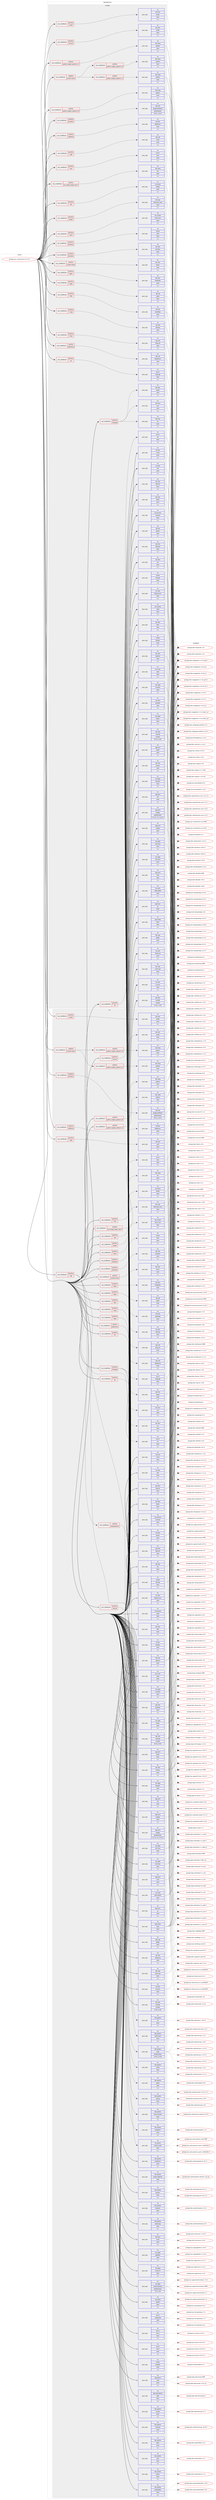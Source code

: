 digraph prolog {

# *************
# Graph options
# *************

newrank=true;
concentrate=true;
compound=true;
graph [rankdir=LR,fontname=Helvetica,fontsize=10,ranksep=1.5];#, ranksep=2.5, nodesep=0.2];
edge  [arrowhead=vee];
node  [fontname=Helvetica,fontsize=10];

# **********
# The ebuild
# **********

subgraph cluster_leftcol {
color=gray;
rank=same;
label=<<i>ebuild</i>>;
id [label="portage://sys-cluster/ceph-16.2.14-r1", color=red, width=4, href="../sys-cluster/ceph-16.2.14-r1.svg"];
}

# ****************
# The dependencies
# ****************

subgraph cluster_midcol {
color=gray;
label=<<i>dependencies</i>>;
subgraph cluster_compile {
fillcolor="#eeeeee";
style=filled;
label=<<i>compile</i>>;
subgraph cond111196 {
dependency419271 [label=<<TABLE BORDER="0" CELLBORDER="1" CELLSPACING="0" CELLPADDING="4"><TR><TD ROWSPAN="3" CELLPADDING="10">use_conditional</TD></TR><TR><TD>negative</TD></TR><TR><TD>jemalloc</TD></TR></TABLE>>, shape=none, color=red];
subgraph pack305202 {
dependency419272 [label=<<TABLE BORDER="0" CELLBORDER="1" CELLSPACING="0" CELLPADDING="4" WIDTH="220"><TR><TD ROWSPAN="6" CELLPADDING="30">pack_dep</TD></TR><TR><TD WIDTH="110">no</TD></TR><TR><TD>dev-util</TD></TR><TR><TD>google-perftools</TD></TR><TR><TD>greaterequal</TD></TR><TR><TD>[2.6.1,,,2.6.1]</TD></TR></TABLE>>, shape=none, color=blue];
}
dependency419271:e -> dependency419272:w [weight=20,style="dashed",arrowhead="vee"];
}
id:e -> dependency419271:w [weight=20,style="solid",arrowhead="vee"];
subgraph cond111197 {
dependency419273 [label=<<TABLE BORDER="0" CELLBORDER="1" CELLSPACING="0" CELLPADDING="4"><TR><TD ROWSPAN="3" CELLPADDING="10">use_conditional</TD></TR><TR><TD>negative</TD></TR><TR><TD>system-boost</TD></TR></TABLE>>, shape=none, color=red];
subgraph cond111198 {
dependency419274 [label=<<TABLE BORDER="0" CELLBORDER="1" CELLSPACING="0" CELLPADDING="4"><TR><TD ROWSPAN="3" CELLPADDING="10">use_conditional</TD></TR><TR><TD>positive</TD></TR><TR><TD>python_targets_python3_10</TD></TR></TABLE>>, shape=none, color=red];
subgraph pack305203 {
dependency419275 [label=<<TABLE BORDER="0" CELLBORDER="1" CELLSPACING="0" CELLPADDING="4" WIDTH="220"><TR><TD ROWSPAN="6" CELLPADDING="30">pack_dep</TD></TR><TR><TD WIDTH="110">no</TD></TR><TR><TD>dev-lang</TD></TR><TR><TD>python</TD></TR><TR><TD>none</TD></TR><TR><TD>[,,]</TD></TR></TABLE>>, shape=none, color=blue];
}
dependency419274:e -> dependency419275:w [weight=20,style="dashed",arrowhead="vee"];
}
dependency419273:e -> dependency419274:w [weight=20,style="dashed",arrowhead="vee"];
subgraph cond111199 {
dependency419276 [label=<<TABLE BORDER="0" CELLBORDER="1" CELLSPACING="0" CELLPADDING="4"><TR><TD ROWSPAN="3" CELLPADDING="10">use_conditional</TD></TR><TR><TD>positive</TD></TR><TR><TD>python_targets_python3_11</TD></TR></TABLE>>, shape=none, color=red];
subgraph pack305204 {
dependency419277 [label=<<TABLE BORDER="0" CELLBORDER="1" CELLSPACING="0" CELLPADDING="4" WIDTH="220"><TR><TD ROWSPAN="6" CELLPADDING="30">pack_dep</TD></TR><TR><TD WIDTH="110">no</TD></TR><TR><TD>dev-lang</TD></TR><TR><TD>python</TD></TR><TR><TD>none</TD></TR><TR><TD>[,,]</TD></TR></TABLE>>, shape=none, color=blue];
}
dependency419276:e -> dependency419277:w [weight=20,style="dashed",arrowhead="vee"];
}
dependency419273:e -> dependency419276:w [weight=20,style="dashed",arrowhead="vee"];
}
id:e -> dependency419273:w [weight=20,style="solid",arrowhead="vee"];
subgraph cond111200 {
dependency419278 [label=<<TABLE BORDER="0" CELLBORDER="1" CELLSPACING="0" CELLPADDING="4"><TR><TD ROWSPAN="3" CELLPADDING="10">use_conditional</TD></TR><TR><TD>positive</TD></TR><TR><TD>babeltrace</TD></TR></TABLE>>, shape=none, color=red];
subgraph pack305205 {
dependency419279 [label=<<TABLE BORDER="0" CELLBORDER="1" CELLSPACING="0" CELLPADDING="4" WIDTH="220"><TR><TD ROWSPAN="6" CELLPADDING="30">pack_dep</TD></TR><TR><TD WIDTH="110">no</TD></TR><TR><TD>dev-util</TD></TR><TR><TD>babeltrace</TD></TR><TR><TD>none</TD></TR><TR><TD>[,,]</TD></TR></TABLE>>, shape=none, color=blue];
}
dependency419278:e -> dependency419279:w [weight=20,style="dashed",arrowhead="vee"];
}
id:e -> dependency419278:w [weight=20,style="solid",arrowhead="vee"];
subgraph cond111201 {
dependency419280 [label=<<TABLE BORDER="0" CELLBORDER="1" CELLSPACING="0" CELLPADDING="4"><TR><TD ROWSPAN="3" CELLPADDING="10">use_conditional</TD></TR><TR><TD>positive</TD></TR><TR><TD>fuse</TD></TR></TABLE>>, shape=none, color=red];
subgraph pack305206 {
dependency419281 [label=<<TABLE BORDER="0" CELLBORDER="1" CELLSPACING="0" CELLPADDING="4" WIDTH="220"><TR><TD ROWSPAN="6" CELLPADDING="30">pack_dep</TD></TR><TR><TD WIDTH="110">no</TD></TR><TR><TD>sys-fs</TD></TR><TR><TD>fuse</TD></TR><TR><TD>none</TD></TR><TR><TD>[,,]</TD></TR></TABLE>>, shape=none, color=blue];
}
dependency419280:e -> dependency419281:w [weight=20,style="dashed",arrowhead="vee"];
}
id:e -> dependency419280:w [weight=20,style="solid",arrowhead="vee"];
subgraph cond111202 {
dependency419282 [label=<<TABLE BORDER="0" CELLBORDER="1" CELLSPACING="0" CELLPADDING="4"><TR><TD ROWSPAN="3" CELLPADDING="10">use_conditional</TD></TR><TR><TD>positive</TD></TR><TR><TD>jaeger</TD></TR></TABLE>>, shape=none, color=red];
subgraph pack305207 {
dependency419283 [label=<<TABLE BORDER="0" CELLBORDER="1" CELLSPACING="0" CELLPADDING="4" WIDTH="220"><TR><TD ROWSPAN="6" CELLPADDING="30">pack_dep</TD></TR><TR><TD WIDTH="110">no</TD></TR><TR><TD>dev-cpp</TD></TR><TR><TD>nlohmann_json</TD></TR><TR><TD>none</TD></TR><TR><TD>[,,]</TD></TR></TABLE>>, shape=none, color=blue];
}
dependency419282:e -> dependency419283:w [weight=20,style="dashed",arrowhead="vee"];
}
id:e -> dependency419282:w [weight=20,style="solid",arrowhead="vee"];
subgraph cond111203 {
dependency419284 [label=<<TABLE BORDER="0" CELLBORDER="1" CELLSPACING="0" CELLPADDING="4"><TR><TD ROWSPAN="3" CELLPADDING="10">use_conditional</TD></TR><TR><TD>positive</TD></TR><TR><TD>jemalloc</TD></TR></TABLE>>, shape=none, color=red];
subgraph pack305208 {
dependency419285 [label=<<TABLE BORDER="0" CELLBORDER="1" CELLSPACING="0" CELLPADDING="4" WIDTH="220"><TR><TD ROWSPAN="6" CELLPADDING="30">pack_dep</TD></TR><TR><TD WIDTH="110">no</TD></TR><TR><TD>dev-libs</TD></TR><TR><TD>jemalloc</TD></TR><TR><TD>none</TD></TR><TR><TD>[,,]</TD></TR></TABLE>>, shape=none, color=blue];
}
dependency419284:e -> dependency419285:w [weight=20,style="dashed",arrowhead="vee"];
}
id:e -> dependency419284:w [weight=20,style="solid",arrowhead="vee"];
subgraph cond111204 {
dependency419286 [label=<<TABLE BORDER="0" CELLBORDER="1" CELLSPACING="0" CELLPADDING="4"><TR><TD ROWSPAN="3" CELLPADDING="10">use_conditional</TD></TR><TR><TD>positive</TD></TR><TR><TD>kafka</TD></TR></TABLE>>, shape=none, color=red];
subgraph pack305209 {
dependency419287 [label=<<TABLE BORDER="0" CELLBORDER="1" CELLSPACING="0" CELLPADDING="4" WIDTH="220"><TR><TD ROWSPAN="6" CELLPADDING="30">pack_dep</TD></TR><TR><TD WIDTH="110">no</TD></TR><TR><TD>dev-libs</TD></TR><TR><TD>librdkafka</TD></TR><TR><TD>none</TD></TR><TR><TD>[,,]</TD></TR></TABLE>>, shape=none, color=blue];
}
dependency419286:e -> dependency419287:w [weight=20,style="dashed",arrowhead="vee"];
}
id:e -> dependency419286:w [weight=20,style="solid",arrowhead="vee"];
subgraph cond111205 {
dependency419288 [label=<<TABLE BORDER="0" CELLBORDER="1" CELLSPACING="0" CELLPADDING="4"><TR><TD ROWSPAN="3" CELLPADDING="10">use_conditional</TD></TR><TR><TD>positive</TD></TR><TR><TD>kerberos</TD></TR></TABLE>>, shape=none, color=red];
subgraph pack305210 {
dependency419289 [label=<<TABLE BORDER="0" CELLBORDER="1" CELLSPACING="0" CELLPADDING="4" WIDTH="220"><TR><TD ROWSPAN="6" CELLPADDING="30">pack_dep</TD></TR><TR><TD WIDTH="110">no</TD></TR><TR><TD>virtual</TD></TR><TR><TD>krb5</TD></TR><TR><TD>none</TD></TR><TR><TD>[,,]</TD></TR></TABLE>>, shape=none, color=blue];
}
dependency419288:e -> dependency419289:w [weight=20,style="dashed",arrowhead="vee"];
}
id:e -> dependency419288:w [weight=20,style="solid",arrowhead="vee"];
subgraph cond111206 {
dependency419290 [label=<<TABLE BORDER="0" CELLBORDER="1" CELLSPACING="0" CELLPADDING="4"><TR><TD ROWSPAN="3" CELLPADDING="10">use_conditional</TD></TR><TR><TD>positive</TD></TR><TR><TD>ldap</TD></TR></TABLE>>, shape=none, color=red];
subgraph pack305211 {
dependency419291 [label=<<TABLE BORDER="0" CELLBORDER="1" CELLSPACING="0" CELLPADDING="4" WIDTH="220"><TR><TD ROWSPAN="6" CELLPADDING="30">pack_dep</TD></TR><TR><TD WIDTH="110">no</TD></TR><TR><TD>net-nds</TD></TR><TR><TD>openldap</TD></TR><TR><TD>none</TD></TR><TR><TD>[,,]</TD></TR></TABLE>>, shape=none, color=blue];
}
dependency419290:e -> dependency419291:w [weight=20,style="dashed",arrowhead="vee"];
}
id:e -> dependency419290:w [weight=20,style="solid",arrowhead="vee"];
subgraph cond111207 {
dependency419292 [label=<<TABLE BORDER="0" CELLBORDER="1" CELLSPACING="0" CELLPADDING="4"><TR><TD ROWSPAN="3" CELLPADDING="10">use_conditional</TD></TR><TR><TD>positive</TD></TR><TR><TD>lttng</TD></TR></TABLE>>, shape=none, color=red];
subgraph pack305212 {
dependency419293 [label=<<TABLE BORDER="0" CELLBORDER="1" CELLSPACING="0" CELLPADDING="4" WIDTH="220"><TR><TD ROWSPAN="6" CELLPADDING="30">pack_dep</TD></TR><TR><TD WIDTH="110">no</TD></TR><TR><TD>dev-util</TD></TR><TR><TD>lttng-ust</TD></TR><TR><TD>none</TD></TR><TR><TD>[,,]</TD></TR></TABLE>>, shape=none, color=blue];
}
dependency419292:e -> dependency419293:w [weight=20,style="dashed",arrowhead="vee"];
}
id:e -> dependency419292:w [weight=20,style="solid",arrowhead="vee"];
subgraph cond111208 {
dependency419294 [label=<<TABLE BORDER="0" CELLBORDER="1" CELLSPACING="0" CELLPADDING="4"><TR><TD ROWSPAN="3" CELLPADDING="10">use_conditional</TD></TR><TR><TD>positive</TD></TR><TR><TD>lua_single_target_lua5-3</TD></TR></TABLE>>, shape=none, color=red];
subgraph pack305213 {
dependency419295 [label=<<TABLE BORDER="0" CELLBORDER="1" CELLSPACING="0" CELLPADDING="4" WIDTH="220"><TR><TD ROWSPAN="6" CELLPADDING="30">pack_dep</TD></TR><TR><TD WIDTH="110">no</TD></TR><TR><TD>dev-lang</TD></TR><TR><TD>lua</TD></TR><TR><TD>none</TD></TR><TR><TD>[,,]</TD></TR></TABLE>>, shape=none, color=blue];
}
dependency419294:e -> dependency419295:w [weight=20,style="dashed",arrowhead="vee"];
}
id:e -> dependency419294:w [weight=20,style="solid",arrowhead="vee"];
subgraph cond111209 {
dependency419296 [label=<<TABLE BORDER="0" CELLBORDER="1" CELLSPACING="0" CELLPADDING="4"><TR><TD ROWSPAN="3" CELLPADDING="10">use_conditional</TD></TR><TR><TD>positive</TD></TR><TR><TD>pmdk</TD></TR></TABLE>>, shape=none, color=red];
subgraph pack305214 {
dependency419297 [label=<<TABLE BORDER="0" CELLBORDER="1" CELLSPACING="0" CELLPADDING="4" WIDTH="220"><TR><TD ROWSPAN="6" CELLPADDING="30">pack_dep</TD></TR><TR><TD WIDTH="110">no</TD></TR><TR><TD>dev-libs</TD></TR><TR><TD>pmdk</TD></TR><TR><TD>none</TD></TR><TR><TD>[,,]</TD></TR></TABLE>>, shape=none, color=blue];
}
dependency419296:e -> dependency419297:w [weight=20,style="dashed",arrowhead="vee"];
}
id:e -> dependency419296:w [weight=20,style="solid",arrowhead="vee"];
subgraph cond111210 {
dependency419298 [label=<<TABLE BORDER="0" CELLBORDER="1" CELLSPACING="0" CELLPADDING="4"><TR><TD ROWSPAN="3" CELLPADDING="10">use_conditional</TD></TR><TR><TD>positive</TD></TR><TR><TD>python_targets_python3_10</TD></TR></TABLE>>, shape=none, color=red];
subgraph pack305215 {
dependency419299 [label=<<TABLE BORDER="0" CELLBORDER="1" CELLSPACING="0" CELLPADDING="4" WIDTH="220"><TR><TD ROWSPAN="6" CELLPADDING="30">pack_dep</TD></TR><TR><TD WIDTH="110">no</TD></TR><TR><TD>dev-lang</TD></TR><TR><TD>python</TD></TR><TR><TD>none</TD></TR><TR><TD>[,,]</TD></TR></TABLE>>, shape=none, color=blue];
}
dependency419298:e -> dependency419299:w [weight=20,style="dashed",arrowhead="vee"];
}
id:e -> dependency419298:w [weight=20,style="solid",arrowhead="vee"];
subgraph cond111211 {
dependency419300 [label=<<TABLE BORDER="0" CELLBORDER="1" CELLSPACING="0" CELLPADDING="4"><TR><TD ROWSPAN="3" CELLPADDING="10">use_conditional</TD></TR><TR><TD>positive</TD></TR><TR><TD>python_targets_python3_11</TD></TR></TABLE>>, shape=none, color=red];
subgraph pack305216 {
dependency419301 [label=<<TABLE BORDER="0" CELLBORDER="1" CELLSPACING="0" CELLPADDING="4" WIDTH="220"><TR><TD ROWSPAN="6" CELLPADDING="30">pack_dep</TD></TR><TR><TD WIDTH="110">no</TD></TR><TR><TD>dev-lang</TD></TR><TR><TD>python</TD></TR><TR><TD>none</TD></TR><TR><TD>[,,]</TD></TR></TABLE>>, shape=none, color=blue];
}
dependency419300:e -> dependency419301:w [weight=20,style="dashed",arrowhead="vee"];
}
id:e -> dependency419300:w [weight=20,style="solid",arrowhead="vee"];
subgraph cond111212 {
dependency419302 [label=<<TABLE BORDER="0" CELLBORDER="1" CELLSPACING="0" CELLPADDING="4"><TR><TD ROWSPAN="3" CELLPADDING="10">use_conditional</TD></TR><TR><TD>positive</TD></TR><TR><TD>rabbitmq</TD></TR></TABLE>>, shape=none, color=red];
subgraph pack305217 {
dependency419303 [label=<<TABLE BORDER="0" CELLBORDER="1" CELLSPACING="0" CELLPADDING="4" WIDTH="220"><TR><TD ROWSPAN="6" CELLPADDING="30">pack_dep</TD></TR><TR><TD WIDTH="110">no</TD></TR><TR><TD>net-libs</TD></TR><TR><TD>rabbitmq-c</TD></TR><TR><TD>none</TD></TR><TR><TD>[,,]</TD></TR></TABLE>>, shape=none, color=blue];
}
dependency419302:e -> dependency419303:w [weight=20,style="dashed",arrowhead="vee"];
}
id:e -> dependency419302:w [weight=20,style="solid",arrowhead="vee"];
subgraph cond111213 {
dependency419304 [label=<<TABLE BORDER="0" CELLBORDER="1" CELLSPACING="0" CELLPADDING="4"><TR><TD ROWSPAN="3" CELLPADDING="10">use_conditional</TD></TR><TR><TD>positive</TD></TR><TR><TD>radosgw</TD></TR></TABLE>>, shape=none, color=red];
subgraph pack305218 {
dependency419305 [label=<<TABLE BORDER="0" CELLBORDER="1" CELLSPACING="0" CELLPADDING="4" WIDTH="220"><TR><TD ROWSPAN="6" CELLPADDING="30">pack_dep</TD></TR><TR><TD WIDTH="110">no</TD></TR><TR><TD>dev-libs</TD></TR><TR><TD>icu</TD></TR><TR><TD>none</TD></TR><TR><TD>[,,]</TD></TR></TABLE>>, shape=none, color=blue];
}
dependency419304:e -> dependency419305:w [weight=20,style="dashed",arrowhead="vee"];
subgraph pack305219 {
dependency419306 [label=<<TABLE BORDER="0" CELLBORDER="1" CELLSPACING="0" CELLPADDING="4" WIDTH="220"><TR><TD ROWSPAN="6" CELLPADDING="30">pack_dep</TD></TR><TR><TD WIDTH="110">no</TD></TR><TR><TD>dev-libs</TD></TR><TR><TD>expat</TD></TR><TR><TD>none</TD></TR><TR><TD>[,,]</TD></TR></TABLE>>, shape=none, color=blue];
}
dependency419304:e -> dependency419306:w [weight=20,style="dashed",arrowhead="vee"];
subgraph pack305220 {
dependency419307 [label=<<TABLE BORDER="0" CELLBORDER="1" CELLSPACING="0" CELLPADDING="4" WIDTH="220"><TR><TD ROWSPAN="6" CELLPADDING="30">pack_dep</TD></TR><TR><TD WIDTH="110">no</TD></TR><TR><TD>net-misc</TD></TR><TR><TD>curl</TD></TR><TR><TD>none</TD></TR><TR><TD>[,,]</TD></TR></TABLE>>, shape=none, color=blue];
}
dependency419304:e -> dependency419307:w [weight=20,style="dashed",arrowhead="vee"];
}
id:e -> dependency419304:w [weight=20,style="solid",arrowhead="vee"];
subgraph cond111214 {
dependency419308 [label=<<TABLE BORDER="0" CELLBORDER="1" CELLSPACING="0" CELLPADDING="4"><TR><TD ROWSPAN="3" CELLPADDING="10">use_conditional</TD></TR><TR><TD>positive</TD></TR><TR><TD>rbd-rwl</TD></TR></TABLE>>, shape=none, color=red];
subgraph pack305221 {
dependency419309 [label=<<TABLE BORDER="0" CELLBORDER="1" CELLSPACING="0" CELLPADDING="4" WIDTH="220"><TR><TD ROWSPAN="6" CELLPADDING="30">pack_dep</TD></TR><TR><TD WIDTH="110">no</TD></TR><TR><TD>dev-libs</TD></TR><TR><TD>pmdk</TD></TR><TR><TD>none</TD></TR><TR><TD>[,,]</TD></TR></TABLE>>, shape=none, color=blue];
}
dependency419308:e -> dependency419309:w [weight=20,style="dashed",arrowhead="vee"];
}
id:e -> dependency419308:w [weight=20,style="solid",arrowhead="vee"];
subgraph cond111215 {
dependency419310 [label=<<TABLE BORDER="0" CELLBORDER="1" CELLSPACING="0" CELLPADDING="4"><TR><TD ROWSPAN="3" CELLPADDING="10">use_conditional</TD></TR><TR><TD>positive</TD></TR><TR><TD>rdma</TD></TR></TABLE>>, shape=none, color=red];
subgraph pack305222 {
dependency419311 [label=<<TABLE BORDER="0" CELLBORDER="1" CELLSPACING="0" CELLPADDING="4" WIDTH="220"><TR><TD ROWSPAN="6" CELLPADDING="30">pack_dep</TD></TR><TR><TD WIDTH="110">no</TD></TR><TR><TD>sys-cluster</TD></TR><TR><TD>rdma-core</TD></TR><TR><TD>none</TD></TR><TR><TD>[,,]</TD></TR></TABLE>>, shape=none, color=blue];
}
dependency419310:e -> dependency419311:w [weight=20,style="dashed",arrowhead="vee"];
}
id:e -> dependency419310:w [weight=20,style="solid",arrowhead="vee"];
subgraph cond111216 {
dependency419312 [label=<<TABLE BORDER="0" CELLBORDER="1" CELLSPACING="0" CELLPADDING="4"><TR><TD ROWSPAN="3" CELLPADDING="10">use_conditional</TD></TR><TR><TD>positive</TD></TR><TR><TD>spdk</TD></TR></TABLE>>, shape=none, color=red];
subgraph pack305223 {
dependency419313 [label=<<TABLE BORDER="0" CELLBORDER="1" CELLSPACING="0" CELLPADDING="4" WIDTH="220"><TR><TD ROWSPAN="6" CELLPADDING="30">pack_dep</TD></TR><TR><TD WIDTH="110">no</TD></TR><TR><TD>dev-util</TD></TR><TR><TD>cunit</TD></TR><TR><TD>none</TD></TR><TR><TD>[,,]</TD></TR></TABLE>>, shape=none, color=blue];
}
dependency419312:e -> dependency419313:w [weight=20,style="dashed",arrowhead="vee"];
}
id:e -> dependency419312:w [weight=20,style="solid",arrowhead="vee"];
subgraph cond111217 {
dependency419314 [label=<<TABLE BORDER="0" CELLBORDER="1" CELLSPACING="0" CELLPADDING="4"><TR><TD ROWSPAN="3" CELLPADDING="10">use_conditional</TD></TR><TR><TD>positive</TD></TR><TR><TD>sqlite</TD></TR></TABLE>>, shape=none, color=red];
subgraph pack305224 {
dependency419315 [label=<<TABLE BORDER="0" CELLBORDER="1" CELLSPACING="0" CELLPADDING="4" WIDTH="220"><TR><TD ROWSPAN="6" CELLPADDING="30">pack_dep</TD></TR><TR><TD WIDTH="110">no</TD></TR><TR><TD>dev-db</TD></TR><TR><TD>sqlite</TD></TR><TR><TD>none</TD></TR><TR><TD>[,,]</TD></TR></TABLE>>, shape=none, color=blue];
}
dependency419314:e -> dependency419315:w [weight=20,style="dashed",arrowhead="vee"];
}
id:e -> dependency419314:w [weight=20,style="solid",arrowhead="vee"];
subgraph cond111218 {
dependency419316 [label=<<TABLE BORDER="0" CELLBORDER="1" CELLSPACING="0" CELLPADDING="4"><TR><TD ROWSPAN="3" CELLPADDING="10">use_conditional</TD></TR><TR><TD>positive</TD></TR><TR><TD>system-boost</TD></TR></TABLE>>, shape=none, color=red];
subgraph pack305225 {
dependency419317 [label=<<TABLE BORDER="0" CELLBORDER="1" CELLSPACING="0" CELLPADDING="4" WIDTH="220"><TR><TD ROWSPAN="6" CELLPADDING="30">pack_dep</TD></TR><TR><TD WIDTH="110">no</TD></TR><TR><TD>dev-libs</TD></TR><TR><TD>boost</TD></TR><TR><TD>none</TD></TR><TR><TD>[,,]</TD></TR></TABLE>>, shape=none, color=blue];
}
dependency419316:e -> dependency419317:w [weight=20,style="dashed",arrowhead="vee"];
}
id:e -> dependency419316:w [weight=20,style="solid",arrowhead="vee"];
subgraph cond111219 {
dependency419318 [label=<<TABLE BORDER="0" CELLBORDER="1" CELLSPACING="0" CELLPADDING="4"><TR><TD ROWSPAN="3" CELLPADDING="10">use_conditional</TD></TR><TR><TD>positive</TD></TR><TR><TD>uring</TD></TR></TABLE>>, shape=none, color=red];
subgraph pack305226 {
dependency419319 [label=<<TABLE BORDER="0" CELLBORDER="1" CELLSPACING="0" CELLPADDING="4" WIDTH="220"><TR><TD ROWSPAN="6" CELLPADDING="30">pack_dep</TD></TR><TR><TD WIDTH="110">no</TD></TR><TR><TD>sys-libs</TD></TR><TR><TD>liburing</TD></TR><TR><TD>none</TD></TR><TR><TD>[,,]</TD></TR></TABLE>>, shape=none, color=blue];
}
dependency419318:e -> dependency419319:w [weight=20,style="dashed",arrowhead="vee"];
}
id:e -> dependency419318:w [weight=20,style="solid",arrowhead="vee"];
subgraph cond111220 {
dependency419320 [label=<<TABLE BORDER="0" CELLBORDER="1" CELLSPACING="0" CELLPADDING="4"><TR><TD ROWSPAN="3" CELLPADDING="10">use_conditional</TD></TR><TR><TD>positive</TD></TR><TR><TD>xfs</TD></TR></TABLE>>, shape=none, color=red];
subgraph pack305227 {
dependency419321 [label=<<TABLE BORDER="0" CELLBORDER="1" CELLSPACING="0" CELLPADDING="4" WIDTH="220"><TR><TD ROWSPAN="6" CELLPADDING="30">pack_dep</TD></TR><TR><TD WIDTH="110">no</TD></TR><TR><TD>sys-fs</TD></TR><TR><TD>xfsprogs</TD></TR><TR><TD>none</TD></TR><TR><TD>[,,]</TD></TR></TABLE>>, shape=none, color=blue];
}
dependency419320:e -> dependency419321:w [weight=20,style="dashed",arrowhead="vee"];
}
id:e -> dependency419320:w [weight=20,style="solid",arrowhead="vee"];
subgraph cond111221 {
dependency419322 [label=<<TABLE BORDER="0" CELLBORDER="1" CELLSPACING="0" CELLPADDING="4"><TR><TD ROWSPAN="3" CELLPADDING="10">use_conditional</TD></TR><TR><TD>positive</TD></TR><TR><TD>zbd</TD></TR></TABLE>>, shape=none, color=red];
subgraph pack305228 {
dependency419323 [label=<<TABLE BORDER="0" CELLBORDER="1" CELLSPACING="0" CELLPADDING="4" WIDTH="220"><TR><TD ROWSPAN="6" CELLPADDING="30">pack_dep</TD></TR><TR><TD WIDTH="110">no</TD></TR><TR><TD>sys-block</TD></TR><TR><TD>libzbd</TD></TR><TR><TD>none</TD></TR><TR><TD>[,,]</TD></TR></TABLE>>, shape=none, color=blue];
}
dependency419322:e -> dependency419323:w [weight=20,style="dashed",arrowhead="vee"];
}
id:e -> dependency419322:w [weight=20,style="solid",arrowhead="vee"];
subgraph cond111222 {
dependency419324 [label=<<TABLE BORDER="0" CELLBORDER="1" CELLSPACING="0" CELLPADDING="4"><TR><TD ROWSPAN="3" CELLPADDING="10">use_conditional</TD></TR><TR><TD>positive</TD></TR><TR><TD>zfs</TD></TR></TABLE>>, shape=none, color=red];
subgraph pack305229 {
dependency419325 [label=<<TABLE BORDER="0" CELLBORDER="1" CELLSPACING="0" CELLPADDING="4" WIDTH="220"><TR><TD ROWSPAN="6" CELLPADDING="30">pack_dep</TD></TR><TR><TD WIDTH="110">no</TD></TR><TR><TD>sys-fs</TD></TR><TR><TD>zfs</TD></TR><TR><TD>none</TD></TR><TR><TD>[,,]</TD></TR></TABLE>>, shape=none, color=blue];
}
dependency419324:e -> dependency419325:w [weight=20,style="dashed",arrowhead="vee"];
}
id:e -> dependency419324:w [weight=20,style="solid",arrowhead="vee"];
subgraph pack305230 {
dependency419326 [label=<<TABLE BORDER="0" CELLBORDER="1" CELLSPACING="0" CELLPADDING="4" WIDTH="220"><TR><TD ROWSPAN="6" CELLPADDING="30">pack_dep</TD></TR><TR><TD WIDTH="110">no</TD></TR><TR><TD>acct-group</TD></TR><TR><TD>ceph</TD></TR><TR><TD>none</TD></TR><TR><TD>[,,]</TD></TR></TABLE>>, shape=none, color=blue];
}
id:e -> dependency419326:w [weight=20,style="solid",arrowhead="vee"];
subgraph pack305231 {
dependency419327 [label=<<TABLE BORDER="0" CELLBORDER="1" CELLSPACING="0" CELLPADDING="4" WIDTH="220"><TR><TD ROWSPAN="6" CELLPADDING="30">pack_dep</TD></TR><TR><TD WIDTH="110">no</TD></TR><TR><TD>acct-user</TD></TR><TR><TD>ceph</TD></TR><TR><TD>none</TD></TR><TR><TD>[,,]</TD></TR></TABLE>>, shape=none, color=blue];
}
id:e -> dependency419327:w [weight=20,style="solid",arrowhead="vee"];
subgraph pack305232 {
dependency419328 [label=<<TABLE BORDER="0" CELLBORDER="1" CELLSPACING="0" CELLPADDING="4" WIDTH="220"><TR><TD ROWSPAN="6" CELLPADDING="30">pack_dep</TD></TR><TR><TD WIDTH="110">no</TD></TR><TR><TD>app-arch</TD></TR><TR><TD>bzip2</TD></TR><TR><TD>none</TD></TR><TR><TD>[,,]</TD></TR></TABLE>>, shape=none, color=blue];
}
id:e -> dependency419328:w [weight=20,style="solid",arrowhead="vee"];
subgraph pack305233 {
dependency419329 [label=<<TABLE BORDER="0" CELLBORDER="1" CELLSPACING="0" CELLPADDING="4" WIDTH="220"><TR><TD ROWSPAN="6" CELLPADDING="30">pack_dep</TD></TR><TR><TD WIDTH="110">no</TD></TR><TR><TD>app-arch</TD></TR><TR><TD>lz4</TD></TR><TR><TD>none</TD></TR><TR><TD>[,,]</TD></TR></TABLE>>, shape=none, color=blue];
}
id:e -> dependency419329:w [weight=20,style="solid",arrowhead="vee"];
subgraph pack305234 {
dependency419330 [label=<<TABLE BORDER="0" CELLBORDER="1" CELLSPACING="0" CELLPADDING="4" WIDTH="220"><TR><TD ROWSPAN="6" CELLPADDING="30">pack_dep</TD></TR><TR><TD WIDTH="110">no</TD></TR><TR><TD>app-arch</TD></TR><TR><TD>snappy</TD></TR><TR><TD>greaterequal</TD></TR><TR><TD>[1.1.9,,-r1,1.1.9-r1]</TD></TR></TABLE>>, shape=none, color=blue];
}
id:e -> dependency419330:w [weight=20,style="solid",arrowhead="vee"];
subgraph pack305235 {
dependency419331 [label=<<TABLE BORDER="0" CELLBORDER="1" CELLSPACING="0" CELLPADDING="4" WIDTH="220"><TR><TD ROWSPAN="6" CELLPADDING="30">pack_dep</TD></TR><TR><TD WIDTH="110">no</TD></TR><TR><TD>app-arch</TD></TR><TR><TD>snappy</TD></TR><TR><TD>none</TD></TR><TR><TD>[,,]</TD></TR></TABLE>>, shape=none, color=blue];
}
id:e -> dependency419331:w [weight=20,style="solid",arrowhead="vee"];
subgraph pack305236 {
dependency419332 [label=<<TABLE BORDER="0" CELLBORDER="1" CELLSPACING="0" CELLPADDING="4" WIDTH="220"><TR><TD ROWSPAN="6" CELLPADDING="30">pack_dep</TD></TR><TR><TD WIDTH="110">no</TD></TR><TR><TD>app-arch</TD></TR><TR><TD>zstd</TD></TR><TR><TD>none</TD></TR><TR><TD>[,,]</TD></TR></TABLE>>, shape=none, color=blue];
}
id:e -> dependency419332:w [weight=20,style="solid",arrowhead="vee"];
subgraph pack305237 {
dependency419333 [label=<<TABLE BORDER="0" CELLBORDER="1" CELLSPACING="0" CELLPADDING="4" WIDTH="220"><TR><TD ROWSPAN="6" CELLPADDING="30">pack_dep</TD></TR><TR><TD WIDTH="110">no</TD></TR><TR><TD>app-misc</TD></TR><TR><TD>jq</TD></TR><TR><TD>none</TD></TR><TR><TD>[,,]</TD></TR></TABLE>>, shape=none, color=blue];
}
id:e -> dependency419333:w [weight=20,style="solid",arrowhead="vee"];
subgraph pack305238 {
dependency419334 [label=<<TABLE BORDER="0" CELLBORDER="1" CELLSPACING="0" CELLPADDING="4" WIDTH="220"><TR><TD ROWSPAN="6" CELLPADDING="30">pack_dep</TD></TR><TR><TD WIDTH="110">no</TD></TR><TR><TD>app-shells</TD></TR><TR><TD>bash</TD></TR><TR><TD>none</TD></TR><TR><TD>[,,]</TD></TR></TABLE>>, shape=none, color=blue];
}
id:e -> dependency419334:w [weight=20,style="solid",arrowhead="vee"];
subgraph pack305239 {
dependency419335 [label=<<TABLE BORDER="0" CELLBORDER="1" CELLSPACING="0" CELLPADDING="4" WIDTH="220"><TR><TD ROWSPAN="6" CELLPADDING="30">pack_dep</TD></TR><TR><TD WIDTH="110">no</TD></TR><TR><TD>dev-cpp</TD></TR><TR><TD>gflags</TD></TR><TR><TD>none</TD></TR><TR><TD>[,,]</TD></TR></TABLE>>, shape=none, color=blue];
}
id:e -> dependency419335:w [weight=20,style="solid",arrowhead="vee"];
subgraph pack305240 {
dependency419336 [label=<<TABLE BORDER="0" CELLBORDER="1" CELLSPACING="0" CELLPADDING="4" WIDTH="220"><TR><TD ROWSPAN="6" CELLPADDING="30">pack_dep</TD></TR><TR><TD WIDTH="110">no</TD></TR><TR><TD>dev-cpp</TD></TR><TR><TD>yaml-cpp</TD></TR><TR><TD>none</TD></TR><TR><TD>[,,]</TD></TR></TABLE>>, shape=none, color=blue];
}
id:e -> dependency419336:w [weight=20,style="solid",arrowhead="vee"];
subgraph pack305241 {
dependency419337 [label=<<TABLE BORDER="0" CELLBORDER="1" CELLSPACING="0" CELLPADDING="4" WIDTH="220"><TR><TD ROWSPAN="6" CELLPADDING="30">pack_dep</TD></TR><TR><TD WIDTH="110">no</TD></TR><TR><TD>dev-libs</TD></TR><TR><TD>leveldb</TD></TR><TR><TD>smaller</TD></TR><TR><TD>[1.23,,,1.23]</TD></TR></TABLE>>, shape=none, color=blue];
}
id:e -> dependency419337:w [weight=20,style="solid",arrowhead="vee"];
subgraph pack305242 {
dependency419338 [label=<<TABLE BORDER="0" CELLBORDER="1" CELLSPACING="0" CELLPADDING="4" WIDTH="220"><TR><TD ROWSPAN="6" CELLPADDING="30">pack_dep</TD></TR><TR><TD WIDTH="110">no</TD></TR><TR><TD>dev-libs</TD></TR><TR><TD>libaio</TD></TR><TR><TD>none</TD></TR><TR><TD>[,,]</TD></TR></TABLE>>, shape=none, color=blue];
}
id:e -> dependency419338:w [weight=20,style="solid",arrowhead="vee"];
subgraph pack305243 {
dependency419339 [label=<<TABLE BORDER="0" CELLBORDER="1" CELLSPACING="0" CELLPADDING="4" WIDTH="220"><TR><TD ROWSPAN="6" CELLPADDING="30">pack_dep</TD></TR><TR><TD WIDTH="110">no</TD></TR><TR><TD>dev-libs</TD></TR><TR><TD>libevent</TD></TR><TR><TD>none</TD></TR><TR><TD>[,,]</TD></TR></TABLE>>, shape=none, color=blue];
}
id:e -> dependency419339:w [weight=20,style="solid",arrowhead="vee"];
subgraph pack305244 {
dependency419340 [label=<<TABLE BORDER="0" CELLBORDER="1" CELLSPACING="0" CELLPADDING="4" WIDTH="220"><TR><TD ROWSPAN="6" CELLPADDING="30">pack_dep</TD></TR><TR><TD WIDTH="110">no</TD></TR><TR><TD>dev-libs</TD></TR><TR><TD>libnl</TD></TR><TR><TD>none</TD></TR><TR><TD>[,,]</TD></TR></TABLE>>, shape=none, color=blue];
}
id:e -> dependency419340:w [weight=20,style="solid",arrowhead="vee"];
subgraph pack305245 {
dependency419341 [label=<<TABLE BORDER="0" CELLBORDER="1" CELLSPACING="0" CELLPADDING="4" WIDTH="220"><TR><TD ROWSPAN="6" CELLPADDING="30">pack_dep</TD></TR><TR><TD WIDTH="110">no</TD></TR><TR><TD>dev-libs</TD></TR><TR><TD>libxml2</TD></TR><TR><TD>none</TD></TR><TR><TD>[,,]</TD></TR></TABLE>>, shape=none, color=blue];
}
id:e -> dependency419341:w [weight=20,style="solid",arrowhead="vee"];
subgraph pack305246 {
dependency419342 [label=<<TABLE BORDER="0" CELLBORDER="1" CELLSPACING="0" CELLPADDING="4" WIDTH="220"><TR><TD ROWSPAN="6" CELLPADDING="30">pack_dep</TD></TR><TR><TD WIDTH="110">no</TD></TR><TR><TD>dev-libs</TD></TR><TR><TD>nss</TD></TR><TR><TD>none</TD></TR><TR><TD>[,,]</TD></TR></TABLE>>, shape=none, color=blue];
}
id:e -> dependency419342:w [weight=20,style="solid",arrowhead="vee"];
subgraph pack305247 {
dependency419343 [label=<<TABLE BORDER="0" CELLBORDER="1" CELLSPACING="0" CELLPADDING="4" WIDTH="220"><TR><TD ROWSPAN="6" CELLPADDING="30">pack_dep</TD></TR><TR><TD WIDTH="110">no</TD></TR><TR><TD>dev-libs</TD></TR><TR><TD>openssl</TD></TR><TR><TD>none</TD></TR><TR><TD>[,,]</TD></TR></TABLE>>, shape=none, color=blue];
}
id:e -> dependency419343:w [weight=20,style="solid",arrowhead="vee"];
subgraph pack305248 {
dependency419344 [label=<<TABLE BORDER="0" CELLBORDER="1" CELLSPACING="0" CELLPADDING="4" WIDTH="220"><TR><TD ROWSPAN="6" CELLPADDING="30">pack_dep</TD></TR><TR><TD WIDTH="110">no</TD></TR><TR><TD>dev-libs</TD></TR><TR><TD>protobuf</TD></TR><TR><TD>none</TD></TR><TR><TD>[,,]</TD></TR></TABLE>>, shape=none, color=blue];
}
id:e -> dependency419344:w [weight=20,style="solid",arrowhead="vee"];
subgraph pack305249 {
dependency419345 [label=<<TABLE BORDER="0" CELLBORDER="1" CELLSPACING="0" CELLPADDING="4" WIDTH="220"><TR><TD ROWSPAN="6" CELLPADDING="30">pack_dep</TD></TR><TR><TD WIDTH="110">no</TD></TR><TR><TD>dev-libs</TD></TR><TR><TD>rocksdb</TD></TR><TR><TD>smaller</TD></TR><TR><TD>[6.15,,,6.15]</TD></TR></TABLE>>, shape=none, color=blue];
}
id:e -> dependency419345:w [weight=20,style="solid",arrowhead="vee"];
subgraph pack305250 {
dependency419346 [label=<<TABLE BORDER="0" CELLBORDER="1" CELLSPACING="0" CELLPADDING="4" WIDTH="220"><TR><TD ROWSPAN="6" CELLPADDING="30">pack_dep</TD></TR><TR><TD WIDTH="110">no</TD></TR><TR><TD>dev-libs</TD></TR><TR><TD>xmlsec</TD></TR><TR><TD>none</TD></TR><TR><TD>[,,]</TD></TR></TABLE>>, shape=none, color=blue];
}
id:e -> dependency419346:w [weight=20,style="solid",arrowhead="vee"];
subgraph pack305251 {
dependency419347 [label=<<TABLE BORDER="0" CELLBORDER="1" CELLSPACING="0" CELLPADDING="4" WIDTH="220"><TR><TD ROWSPAN="6" CELLPADDING="30">pack_dep</TD></TR><TR><TD WIDTH="110">no</TD></TR><TR><TD>net-dns</TD></TR><TR><TD>c-ares</TD></TR><TR><TD>none</TD></TR><TR><TD>[,,]</TD></TR></TABLE>>, shape=none, color=blue];
}
id:e -> dependency419347:w [weight=20,style="solid",arrowhead="vee"];
subgraph pack305252 {
dependency419348 [label=<<TABLE BORDER="0" CELLBORDER="1" CELLSPACING="0" CELLPADDING="4" WIDTH="220"><TR><TD ROWSPAN="6" CELLPADDING="30">pack_dep</TD></TR><TR><TD WIDTH="110">no</TD></TR><TR><TD>net-libs</TD></TR><TR><TD>gnutls</TD></TR><TR><TD>none</TD></TR><TR><TD>[,,]</TD></TR></TABLE>>, shape=none, color=blue];
}
id:e -> dependency419348:w [weight=20,style="solid",arrowhead="vee"];
subgraph pack305253 {
dependency419349 [label=<<TABLE BORDER="0" CELLBORDER="1" CELLSPACING="0" CELLPADDING="4" WIDTH="220"><TR><TD ROWSPAN="6" CELLPADDING="30">pack_dep</TD></TR><TR><TD WIDTH="110">no</TD></TR><TR><TD>sys-apps</TD></TR><TR><TD>coreutils</TD></TR><TR><TD>none</TD></TR><TR><TD>[,,]</TD></TR></TABLE>>, shape=none, color=blue];
}
id:e -> dependency419349:w [weight=20,style="solid",arrowhead="vee"];
subgraph pack305254 {
dependency419350 [label=<<TABLE BORDER="0" CELLBORDER="1" CELLSPACING="0" CELLPADDING="4" WIDTH="220"><TR><TD ROWSPAN="6" CELLPADDING="30">pack_dep</TD></TR><TR><TD WIDTH="110">no</TD></TR><TR><TD>sys-apps</TD></TR><TR><TD>hwloc</TD></TR><TR><TD>none</TD></TR><TR><TD>[,,]</TD></TR></TABLE>>, shape=none, color=blue];
}
id:e -> dependency419350:w [weight=20,style="solid",arrowhead="vee"];
subgraph pack305255 {
dependency419351 [label=<<TABLE BORDER="0" CELLBORDER="1" CELLSPACING="0" CELLPADDING="4" WIDTH="220"><TR><TD ROWSPAN="6" CELLPADDING="30">pack_dep</TD></TR><TR><TD WIDTH="110">no</TD></TR><TR><TD>sys-apps</TD></TR><TR><TD>keyutils</TD></TR><TR><TD>none</TD></TR><TR><TD>[,,]</TD></TR></TABLE>>, shape=none, color=blue];
}
id:e -> dependency419351:w [weight=20,style="solid",arrowhead="vee"];
subgraph pack305256 {
dependency419352 [label=<<TABLE BORDER="0" CELLBORDER="1" CELLSPACING="0" CELLPADDING="4" WIDTH="220"><TR><TD ROWSPAN="6" CELLPADDING="30">pack_dep</TD></TR><TR><TD WIDTH="110">no</TD></TR><TR><TD>sys-apps</TD></TR><TR><TD>util-linux</TD></TR><TR><TD>none</TD></TR><TR><TD>[,,]</TD></TR></TABLE>>, shape=none, color=blue];
}
id:e -> dependency419352:w [weight=20,style="solid",arrowhead="vee"];
subgraph pack305257 {
dependency419353 [label=<<TABLE BORDER="0" CELLBORDER="1" CELLSPACING="0" CELLPADDING="4" WIDTH="220"><TR><TD ROWSPAN="6" CELLPADDING="30">pack_dep</TD></TR><TR><TD WIDTH="110">no</TD></TR><TR><TD>sys-apps</TD></TR><TR><TD>util-linux</TD></TR><TR><TD>none</TD></TR><TR><TD>[,,]</TD></TR></TABLE>>, shape=none, color=blue];
}
id:e -> dependency419353:w [weight=20,style="solid",arrowhead="vee"];
subgraph pack305258 {
dependency419354 [label=<<TABLE BORDER="0" CELLBORDER="1" CELLSPACING="0" CELLPADDING="4" WIDTH="220"><TR><TD ROWSPAN="6" CELLPADDING="30">pack_dep</TD></TR><TR><TD WIDTH="110">no</TD></TR><TR><TD>sys-auth</TD></TR><TR><TD>oath-toolkit</TD></TR><TR><TD>none</TD></TR><TR><TD>[,,]</TD></TR></TABLE>>, shape=none, color=blue];
}
id:e -> dependency419354:w [weight=20,style="solid",arrowhead="vee"];
subgraph pack305259 {
dependency419355 [label=<<TABLE BORDER="0" CELLBORDER="1" CELLSPACING="0" CELLPADDING="4" WIDTH="220"><TR><TD ROWSPAN="6" CELLPADDING="30">pack_dep</TD></TR><TR><TD WIDTH="110">no</TD></TR><TR><TD>sys-libs</TD></TR><TR><TD>libcap-ng</TD></TR><TR><TD>none</TD></TR><TR><TD>[,,]</TD></TR></TABLE>>, shape=none, color=blue];
}
id:e -> dependency419355:w [weight=20,style="solid",arrowhead="vee"];
subgraph pack305260 {
dependency419356 [label=<<TABLE BORDER="0" CELLBORDER="1" CELLSPACING="0" CELLPADDING="4" WIDTH="220"><TR><TD ROWSPAN="6" CELLPADDING="30">pack_dep</TD></TR><TR><TD WIDTH="110">no</TD></TR><TR><TD>sys-libs</TD></TR><TR><TD>ncurses</TD></TR><TR><TD>none</TD></TR><TR><TD>[,,]</TD></TR></TABLE>>, shape=none, color=blue];
}
id:e -> dependency419356:w [weight=20,style="solid",arrowhead="vee"];
subgraph pack305261 {
dependency419357 [label=<<TABLE BORDER="0" CELLBORDER="1" CELLSPACING="0" CELLPADDING="4" WIDTH="220"><TR><TD ROWSPAN="6" CELLPADDING="30">pack_dep</TD></TR><TR><TD WIDTH="110">no</TD></TR><TR><TD>sys-libs</TD></TR><TR><TD>zlib</TD></TR><TR><TD>none</TD></TR><TR><TD>[,,]</TD></TR></TABLE>>, shape=none, color=blue];
}
id:e -> dependency419357:w [weight=20,style="solid",arrowhead="vee"];
subgraph pack305262 {
dependency419358 [label=<<TABLE BORDER="0" CELLBORDER="1" CELLSPACING="0" CELLPADDING="4" WIDTH="220"><TR><TD ROWSPAN="6" CELLPADDING="30">pack_dep</TD></TR><TR><TD WIDTH="110">no</TD></TR><TR><TD>sys-process</TD></TR><TR><TD>numactl</TD></TR><TR><TD>none</TD></TR><TR><TD>[,,]</TD></TR></TABLE>>, shape=none, color=blue];
}
id:e -> dependency419358:w [weight=20,style="solid",arrowhead="vee"];
subgraph pack305263 {
dependency419359 [label=<<TABLE BORDER="0" CELLBORDER="1" CELLSPACING="0" CELLPADDING="4" WIDTH="220"><TR><TD ROWSPAN="6" CELLPADDING="30">pack_dep</TD></TR><TR><TD WIDTH="110">no</TD></TR><TR><TD>virtual</TD></TR><TR><TD>libcrypt</TD></TR><TR><TD>none</TD></TR><TR><TD>[,,]</TD></TR></TABLE>>, shape=none, color=blue];
}
id:e -> dependency419359:w [weight=20,style="solid",arrowhead="vee"];
subgraph pack305264 {
dependency419360 [label=<<TABLE BORDER="0" CELLBORDER="1" CELLSPACING="0" CELLPADDING="4" WIDTH="220"><TR><TD ROWSPAN="6" CELLPADDING="30">pack_dep</TD></TR><TR><TD WIDTH="110">no</TD></TR><TR><TD>virtual</TD></TR><TR><TD>libudev</TD></TR><TR><TD>none</TD></TR><TR><TD>[,,]</TD></TR></TABLE>>, shape=none, color=blue];
}
id:e -> dependency419360:w [weight=20,style="solid",arrowhead="vee"];
subgraph pack305265 {
dependency419361 [label=<<TABLE BORDER="0" CELLBORDER="1" CELLSPACING="0" CELLPADDING="4" WIDTH="220"><TR><TD ROWSPAN="6" CELLPADDING="30">pack_dep</TD></TR><TR><TD WIDTH="110">no</TD></TR><TR><TD>x11-libs</TD></TR><TR><TD>libpciaccess</TD></TR><TR><TD>none</TD></TR><TR><TD>[,,]</TD></TR></TABLE>>, shape=none, color=blue];
}
id:e -> dependency419361:w [weight=20,style="solid",arrowhead="vee"];
}
subgraph cluster_compileandrun {
fillcolor="#eeeeee";
style=filled;
label=<<i>compile and run</i>>;
}
subgraph cluster_run {
fillcolor="#eeeeee";
style=filled;
label=<<i>run</i>>;
subgraph cond111223 {
dependency419362 [label=<<TABLE BORDER="0" CELLBORDER="1" CELLSPACING="0" CELLPADDING="4"><TR><TD ROWSPAN="3" CELLPADDING="10">use_conditional</TD></TR><TR><TD>negative</TD></TR><TR><TD>jemalloc</TD></TR></TABLE>>, shape=none, color=red];
subgraph pack305266 {
dependency419363 [label=<<TABLE BORDER="0" CELLBORDER="1" CELLSPACING="0" CELLPADDING="4" WIDTH="220"><TR><TD ROWSPAN="6" CELLPADDING="30">pack_dep</TD></TR><TR><TD WIDTH="110">no</TD></TR><TR><TD>dev-util</TD></TR><TR><TD>google-perftools</TD></TR><TR><TD>greaterequal</TD></TR><TR><TD>[2.6.1,,,2.6.1]</TD></TR></TABLE>>, shape=none, color=blue];
}
dependency419362:e -> dependency419363:w [weight=20,style="dashed",arrowhead="vee"];
}
id:e -> dependency419362:w [weight=20,style="solid",arrowhead="odot"];
subgraph cond111224 {
dependency419364 [label=<<TABLE BORDER="0" CELLBORDER="1" CELLSPACING="0" CELLPADDING="4"><TR><TD ROWSPAN="3" CELLPADDING="10">use_conditional</TD></TR><TR><TD>negative</TD></TR><TR><TD>system-boost</TD></TR></TABLE>>, shape=none, color=red];
subgraph cond111225 {
dependency419365 [label=<<TABLE BORDER="0" CELLBORDER="1" CELLSPACING="0" CELLPADDING="4"><TR><TD ROWSPAN="3" CELLPADDING="10">use_conditional</TD></TR><TR><TD>positive</TD></TR><TR><TD>python_targets_python3_10</TD></TR></TABLE>>, shape=none, color=red];
subgraph pack305267 {
dependency419366 [label=<<TABLE BORDER="0" CELLBORDER="1" CELLSPACING="0" CELLPADDING="4" WIDTH="220"><TR><TD ROWSPAN="6" CELLPADDING="30">pack_dep</TD></TR><TR><TD WIDTH="110">no</TD></TR><TR><TD>dev-lang</TD></TR><TR><TD>python</TD></TR><TR><TD>none</TD></TR><TR><TD>[,,]</TD></TR></TABLE>>, shape=none, color=blue];
}
dependency419365:e -> dependency419366:w [weight=20,style="dashed",arrowhead="vee"];
}
dependency419364:e -> dependency419365:w [weight=20,style="dashed",arrowhead="vee"];
subgraph cond111226 {
dependency419367 [label=<<TABLE BORDER="0" CELLBORDER="1" CELLSPACING="0" CELLPADDING="4"><TR><TD ROWSPAN="3" CELLPADDING="10">use_conditional</TD></TR><TR><TD>positive</TD></TR><TR><TD>python_targets_python3_11</TD></TR></TABLE>>, shape=none, color=red];
subgraph pack305268 {
dependency419368 [label=<<TABLE BORDER="0" CELLBORDER="1" CELLSPACING="0" CELLPADDING="4" WIDTH="220"><TR><TD ROWSPAN="6" CELLPADDING="30">pack_dep</TD></TR><TR><TD WIDTH="110">no</TD></TR><TR><TD>dev-lang</TD></TR><TR><TD>python</TD></TR><TR><TD>none</TD></TR><TR><TD>[,,]</TD></TR></TABLE>>, shape=none, color=blue];
}
dependency419367:e -> dependency419368:w [weight=20,style="dashed",arrowhead="vee"];
}
dependency419364:e -> dependency419367:w [weight=20,style="dashed",arrowhead="vee"];
}
id:e -> dependency419364:w [weight=20,style="solid",arrowhead="odot"];
subgraph cond111227 {
dependency419369 [label=<<TABLE BORDER="0" CELLBORDER="1" CELLSPACING="0" CELLPADDING="4"><TR><TD ROWSPAN="3" CELLPADDING="10">use_conditional</TD></TR><TR><TD>positive</TD></TR><TR><TD>babeltrace</TD></TR></TABLE>>, shape=none, color=red];
subgraph pack305269 {
dependency419370 [label=<<TABLE BORDER="0" CELLBORDER="1" CELLSPACING="0" CELLPADDING="4" WIDTH="220"><TR><TD ROWSPAN="6" CELLPADDING="30">pack_dep</TD></TR><TR><TD WIDTH="110">no</TD></TR><TR><TD>dev-util</TD></TR><TR><TD>babeltrace</TD></TR><TR><TD>none</TD></TR><TR><TD>[,,]</TD></TR></TABLE>>, shape=none, color=blue];
}
dependency419369:e -> dependency419370:w [weight=20,style="dashed",arrowhead="vee"];
}
id:e -> dependency419369:w [weight=20,style="solid",arrowhead="odot"];
subgraph cond111228 {
dependency419371 [label=<<TABLE BORDER="0" CELLBORDER="1" CELLSPACING="0" CELLPADDING="4"><TR><TD ROWSPAN="3" CELLPADDING="10">use_conditional</TD></TR><TR><TD>positive</TD></TR><TR><TD>fuse</TD></TR></TABLE>>, shape=none, color=red];
subgraph pack305270 {
dependency419372 [label=<<TABLE BORDER="0" CELLBORDER="1" CELLSPACING="0" CELLPADDING="4" WIDTH="220"><TR><TD ROWSPAN="6" CELLPADDING="30">pack_dep</TD></TR><TR><TD WIDTH="110">no</TD></TR><TR><TD>sys-fs</TD></TR><TR><TD>fuse</TD></TR><TR><TD>none</TD></TR><TR><TD>[,,]</TD></TR></TABLE>>, shape=none, color=blue];
}
dependency419371:e -> dependency419372:w [weight=20,style="dashed",arrowhead="vee"];
}
id:e -> dependency419371:w [weight=20,style="solid",arrowhead="odot"];
subgraph cond111229 {
dependency419373 [label=<<TABLE BORDER="0" CELLBORDER="1" CELLSPACING="0" CELLPADDING="4"><TR><TD ROWSPAN="3" CELLPADDING="10">use_conditional</TD></TR><TR><TD>positive</TD></TR><TR><TD>jaeger</TD></TR></TABLE>>, shape=none, color=red];
subgraph pack305271 {
dependency419374 [label=<<TABLE BORDER="0" CELLBORDER="1" CELLSPACING="0" CELLPADDING="4" WIDTH="220"><TR><TD ROWSPAN="6" CELLPADDING="30">pack_dep</TD></TR><TR><TD WIDTH="110">no</TD></TR><TR><TD>dev-cpp</TD></TR><TR><TD>nlohmann_json</TD></TR><TR><TD>none</TD></TR><TR><TD>[,,]</TD></TR></TABLE>>, shape=none, color=blue];
}
dependency419373:e -> dependency419374:w [weight=20,style="dashed",arrowhead="vee"];
}
id:e -> dependency419373:w [weight=20,style="solid",arrowhead="odot"];
subgraph cond111230 {
dependency419375 [label=<<TABLE BORDER="0" CELLBORDER="1" CELLSPACING="0" CELLPADDING="4"><TR><TD ROWSPAN="3" CELLPADDING="10">use_conditional</TD></TR><TR><TD>positive</TD></TR><TR><TD>jemalloc</TD></TR></TABLE>>, shape=none, color=red];
subgraph pack305272 {
dependency419376 [label=<<TABLE BORDER="0" CELLBORDER="1" CELLSPACING="0" CELLPADDING="4" WIDTH="220"><TR><TD ROWSPAN="6" CELLPADDING="30">pack_dep</TD></TR><TR><TD WIDTH="110">no</TD></TR><TR><TD>dev-libs</TD></TR><TR><TD>jemalloc</TD></TR><TR><TD>none</TD></TR><TR><TD>[,,]</TD></TR></TABLE>>, shape=none, color=blue];
}
dependency419375:e -> dependency419376:w [weight=20,style="dashed",arrowhead="vee"];
}
id:e -> dependency419375:w [weight=20,style="solid",arrowhead="odot"];
subgraph cond111231 {
dependency419377 [label=<<TABLE BORDER="0" CELLBORDER="1" CELLSPACING="0" CELLPADDING="4"><TR><TD ROWSPAN="3" CELLPADDING="10">use_conditional</TD></TR><TR><TD>positive</TD></TR><TR><TD>kafka</TD></TR></TABLE>>, shape=none, color=red];
subgraph pack305273 {
dependency419378 [label=<<TABLE BORDER="0" CELLBORDER="1" CELLSPACING="0" CELLPADDING="4" WIDTH="220"><TR><TD ROWSPAN="6" CELLPADDING="30">pack_dep</TD></TR><TR><TD WIDTH="110">no</TD></TR><TR><TD>dev-libs</TD></TR><TR><TD>librdkafka</TD></TR><TR><TD>none</TD></TR><TR><TD>[,,]</TD></TR></TABLE>>, shape=none, color=blue];
}
dependency419377:e -> dependency419378:w [weight=20,style="dashed",arrowhead="vee"];
}
id:e -> dependency419377:w [weight=20,style="solid",arrowhead="odot"];
subgraph cond111232 {
dependency419379 [label=<<TABLE BORDER="0" CELLBORDER="1" CELLSPACING="0" CELLPADDING="4"><TR><TD ROWSPAN="3" CELLPADDING="10">use_conditional</TD></TR><TR><TD>positive</TD></TR><TR><TD>kerberos</TD></TR></TABLE>>, shape=none, color=red];
subgraph pack305274 {
dependency419380 [label=<<TABLE BORDER="0" CELLBORDER="1" CELLSPACING="0" CELLPADDING="4" WIDTH="220"><TR><TD ROWSPAN="6" CELLPADDING="30">pack_dep</TD></TR><TR><TD WIDTH="110">no</TD></TR><TR><TD>virtual</TD></TR><TR><TD>krb5</TD></TR><TR><TD>none</TD></TR><TR><TD>[,,]</TD></TR></TABLE>>, shape=none, color=blue];
}
dependency419379:e -> dependency419380:w [weight=20,style="dashed",arrowhead="vee"];
}
id:e -> dependency419379:w [weight=20,style="solid",arrowhead="odot"];
subgraph cond111233 {
dependency419381 [label=<<TABLE BORDER="0" CELLBORDER="1" CELLSPACING="0" CELLPADDING="4"><TR><TD ROWSPAN="3" CELLPADDING="10">use_conditional</TD></TR><TR><TD>positive</TD></TR><TR><TD>ldap</TD></TR></TABLE>>, shape=none, color=red];
subgraph pack305275 {
dependency419382 [label=<<TABLE BORDER="0" CELLBORDER="1" CELLSPACING="0" CELLPADDING="4" WIDTH="220"><TR><TD ROWSPAN="6" CELLPADDING="30">pack_dep</TD></TR><TR><TD WIDTH="110">no</TD></TR><TR><TD>net-nds</TD></TR><TR><TD>openldap</TD></TR><TR><TD>none</TD></TR><TR><TD>[,,]</TD></TR></TABLE>>, shape=none, color=blue];
}
dependency419381:e -> dependency419382:w [weight=20,style="dashed",arrowhead="vee"];
}
id:e -> dependency419381:w [weight=20,style="solid",arrowhead="odot"];
subgraph cond111234 {
dependency419383 [label=<<TABLE BORDER="0" CELLBORDER="1" CELLSPACING="0" CELLPADDING="4"><TR><TD ROWSPAN="3" CELLPADDING="10">use_conditional</TD></TR><TR><TD>positive</TD></TR><TR><TD>lttng</TD></TR></TABLE>>, shape=none, color=red];
subgraph pack305276 {
dependency419384 [label=<<TABLE BORDER="0" CELLBORDER="1" CELLSPACING="0" CELLPADDING="4" WIDTH="220"><TR><TD ROWSPAN="6" CELLPADDING="30">pack_dep</TD></TR><TR><TD WIDTH="110">no</TD></TR><TR><TD>dev-util</TD></TR><TR><TD>lttng-ust</TD></TR><TR><TD>none</TD></TR><TR><TD>[,,]</TD></TR></TABLE>>, shape=none, color=blue];
}
dependency419383:e -> dependency419384:w [weight=20,style="dashed",arrowhead="vee"];
}
id:e -> dependency419383:w [weight=20,style="solid",arrowhead="odot"];
subgraph cond111235 {
dependency419385 [label=<<TABLE BORDER="0" CELLBORDER="1" CELLSPACING="0" CELLPADDING="4"><TR><TD ROWSPAN="3" CELLPADDING="10">use_conditional</TD></TR><TR><TD>positive</TD></TR><TR><TD>lua_single_target_lua5-3</TD></TR></TABLE>>, shape=none, color=red];
subgraph pack305277 {
dependency419386 [label=<<TABLE BORDER="0" CELLBORDER="1" CELLSPACING="0" CELLPADDING="4" WIDTH="220"><TR><TD ROWSPAN="6" CELLPADDING="30">pack_dep</TD></TR><TR><TD WIDTH="110">no</TD></TR><TR><TD>dev-lang</TD></TR><TR><TD>lua</TD></TR><TR><TD>none</TD></TR><TR><TD>[,,]</TD></TR></TABLE>>, shape=none, color=blue];
}
dependency419385:e -> dependency419386:w [weight=20,style="dashed",arrowhead="vee"];
}
id:e -> dependency419385:w [weight=20,style="solid",arrowhead="odot"];
subgraph cond111236 {
dependency419387 [label=<<TABLE BORDER="0" CELLBORDER="1" CELLSPACING="0" CELLPADDING="4"><TR><TD ROWSPAN="3" CELLPADDING="10">use_conditional</TD></TR><TR><TD>positive</TD></TR><TR><TD>mgr</TD></TR></TABLE>>, shape=none, color=red];
subgraph pack305278 {
dependency419388 [label=<<TABLE BORDER="0" CELLBORDER="1" CELLSPACING="0" CELLPADDING="4" WIDTH="220"><TR><TD ROWSPAN="6" CELLPADDING="30">pack_dep</TD></TR><TR><TD WIDTH="110">no</TD></TR><TR><TD>dev-python</TD></TR><TR><TD>jsonpatch</TD></TR><TR><TD>none</TD></TR><TR><TD>[,,]</TD></TR></TABLE>>, shape=none, color=blue];
}
dependency419387:e -> dependency419388:w [weight=20,style="dashed",arrowhead="vee"];
subgraph pack305279 {
dependency419389 [label=<<TABLE BORDER="0" CELLBORDER="1" CELLSPACING="0" CELLPADDING="4" WIDTH="220"><TR><TD ROWSPAN="6" CELLPADDING="30">pack_dep</TD></TR><TR><TD WIDTH="110">no</TD></TR><TR><TD>dev-python</TD></TR><TR><TD>more-itertools</TD></TR><TR><TD>none</TD></TR><TR><TD>[,,]</TD></TR></TABLE>>, shape=none, color=blue];
}
dependency419387:e -> dependency419389:w [weight=20,style="dashed",arrowhead="vee"];
subgraph pack305280 {
dependency419390 [label=<<TABLE BORDER="0" CELLBORDER="1" CELLSPACING="0" CELLPADDING="4" WIDTH="220"><TR><TD ROWSPAN="6" CELLPADDING="30">pack_dep</TD></TR><TR><TD WIDTH="110">no</TD></TR><TR><TD>dev-python</TD></TR><TR><TD>numpy</TD></TR><TR><TD>none</TD></TR><TR><TD>[,,]</TD></TR></TABLE>>, shape=none, color=blue];
}
dependency419387:e -> dependency419390:w [weight=20,style="dashed",arrowhead="vee"];
subgraph pack305281 {
dependency419391 [label=<<TABLE BORDER="0" CELLBORDER="1" CELLSPACING="0" CELLPADDING="4" WIDTH="220"><TR><TD ROWSPAN="6" CELLPADDING="30">pack_dep</TD></TR><TR><TD WIDTH="110">no</TD></TR><TR><TD>dev-python</TD></TR><TR><TD>pyjwt</TD></TR><TR><TD>none</TD></TR><TR><TD>[,,]</TD></TR></TABLE>>, shape=none, color=blue];
}
dependency419387:e -> dependency419391:w [weight=20,style="dashed",arrowhead="vee"];
subgraph pack305282 {
dependency419392 [label=<<TABLE BORDER="0" CELLBORDER="1" CELLSPACING="0" CELLPADDING="4" WIDTH="220"><TR><TD ROWSPAN="6" CELLPADDING="30">pack_dep</TD></TR><TR><TD WIDTH="110">no</TD></TR><TR><TD>dev-python</TD></TR><TR><TD>routes</TD></TR><TR><TD>none</TD></TR><TR><TD>[,,]</TD></TR></TABLE>>, shape=none, color=blue];
}
dependency419387:e -> dependency419392:w [weight=20,style="dashed",arrowhead="vee"];
subgraph cond111237 {
dependency419393 [label=<<TABLE BORDER="0" CELLBORDER="1" CELLSPACING="0" CELLPADDING="4"><TR><TD ROWSPAN="3" CELLPADDING="10">use_conditional</TD></TR><TR><TD>positive</TD></TR><TR><TD>diskprediction</TD></TR></TABLE>>, shape=none, color=red];
subgraph pack305283 {
dependency419394 [label=<<TABLE BORDER="0" CELLBORDER="1" CELLSPACING="0" CELLPADDING="4" WIDTH="220"><TR><TD ROWSPAN="6" CELLPADDING="30">pack_dep</TD></TR><TR><TD WIDTH="110">no</TD></TR><TR><TD>dev-python</TD></TR><TR><TD>scipy</TD></TR><TR><TD>greaterequal</TD></TR><TR><TD>[1.4.0,,,1.4.0]</TD></TR></TABLE>>, shape=none, color=blue];
}
dependency419393:e -> dependency419394:w [weight=20,style="dashed",arrowhead="vee"];
}
dependency419387:e -> dependency419393:w [weight=20,style="dashed",arrowhead="vee"];
subgraph pack305284 {
dependency419395 [label=<<TABLE BORDER="0" CELLBORDER="1" CELLSPACING="0" CELLPADDING="4" WIDTH="220"><TR><TD ROWSPAN="6" CELLPADDING="30">pack_dep</TD></TR><TR><TD WIDTH="110">no</TD></TR><TR><TD>dev-python</TD></TR><TR><TD>scikit-learn</TD></TR><TR><TD>none</TD></TR><TR><TD>[,,]</TD></TR></TABLE>>, shape=none, color=blue];
}
dependency419387:e -> dependency419395:w [weight=20,style="dashed",arrowhead="vee"];
subgraph pack305285 {
dependency419396 [label=<<TABLE BORDER="0" CELLBORDER="1" CELLSPACING="0" CELLPADDING="4" WIDTH="220"><TR><TD ROWSPAN="6" CELLPADDING="30">pack_dep</TD></TR><TR><TD WIDTH="110">no</TD></TR><TR><TD>dev-python</TD></TR><TR><TD>six</TD></TR><TR><TD>none</TD></TR><TR><TD>[,,]</TD></TR></TABLE>>, shape=none, color=blue];
}
dependency419387:e -> dependency419396:w [weight=20,style="dashed",arrowhead="vee"];
}
id:e -> dependency419387:w [weight=20,style="solid",arrowhead="odot"];
subgraph cond111238 {
dependency419397 [label=<<TABLE BORDER="0" CELLBORDER="1" CELLSPACING="0" CELLPADDING="4"><TR><TD ROWSPAN="3" CELLPADDING="10">use_conditional</TD></TR><TR><TD>positive</TD></TR><TR><TD>pmdk</TD></TR></TABLE>>, shape=none, color=red];
subgraph pack305286 {
dependency419398 [label=<<TABLE BORDER="0" CELLBORDER="1" CELLSPACING="0" CELLPADDING="4" WIDTH="220"><TR><TD ROWSPAN="6" CELLPADDING="30">pack_dep</TD></TR><TR><TD WIDTH="110">no</TD></TR><TR><TD>dev-libs</TD></TR><TR><TD>pmdk</TD></TR><TR><TD>none</TD></TR><TR><TD>[,,]</TD></TR></TABLE>>, shape=none, color=blue];
}
dependency419397:e -> dependency419398:w [weight=20,style="dashed",arrowhead="vee"];
}
id:e -> dependency419397:w [weight=20,style="solid",arrowhead="odot"];
subgraph cond111239 {
dependency419399 [label=<<TABLE BORDER="0" CELLBORDER="1" CELLSPACING="0" CELLPADDING="4"><TR><TD ROWSPAN="3" CELLPADDING="10">use_conditional</TD></TR><TR><TD>positive</TD></TR><TR><TD>python_targets_python3_10</TD></TR></TABLE>>, shape=none, color=red];
subgraph pack305287 {
dependency419400 [label=<<TABLE BORDER="0" CELLBORDER="1" CELLSPACING="0" CELLPADDING="4" WIDTH="220"><TR><TD ROWSPAN="6" CELLPADDING="30">pack_dep</TD></TR><TR><TD WIDTH="110">no</TD></TR><TR><TD>dev-lang</TD></TR><TR><TD>python</TD></TR><TR><TD>none</TD></TR><TR><TD>[,,]</TD></TR></TABLE>>, shape=none, color=blue];
}
dependency419399:e -> dependency419400:w [weight=20,style="dashed",arrowhead="vee"];
}
id:e -> dependency419399:w [weight=20,style="solid",arrowhead="odot"];
subgraph cond111240 {
dependency419401 [label=<<TABLE BORDER="0" CELLBORDER="1" CELLSPACING="0" CELLPADDING="4"><TR><TD ROWSPAN="3" CELLPADDING="10">use_conditional</TD></TR><TR><TD>positive</TD></TR><TR><TD>python_targets_python3_11</TD></TR></TABLE>>, shape=none, color=red];
subgraph pack305288 {
dependency419402 [label=<<TABLE BORDER="0" CELLBORDER="1" CELLSPACING="0" CELLPADDING="4" WIDTH="220"><TR><TD ROWSPAN="6" CELLPADDING="30">pack_dep</TD></TR><TR><TD WIDTH="110">no</TD></TR><TR><TD>dev-lang</TD></TR><TR><TD>python</TD></TR><TR><TD>none</TD></TR><TR><TD>[,,]</TD></TR></TABLE>>, shape=none, color=blue];
}
dependency419401:e -> dependency419402:w [weight=20,style="dashed",arrowhead="vee"];
}
id:e -> dependency419401:w [weight=20,style="solid",arrowhead="odot"];
subgraph cond111241 {
dependency419403 [label=<<TABLE BORDER="0" CELLBORDER="1" CELLSPACING="0" CELLPADDING="4"><TR><TD ROWSPAN="3" CELLPADDING="10">use_conditional</TD></TR><TR><TD>positive</TD></TR><TR><TD>rabbitmq</TD></TR></TABLE>>, shape=none, color=red];
subgraph pack305289 {
dependency419404 [label=<<TABLE BORDER="0" CELLBORDER="1" CELLSPACING="0" CELLPADDING="4" WIDTH="220"><TR><TD ROWSPAN="6" CELLPADDING="30">pack_dep</TD></TR><TR><TD WIDTH="110">no</TD></TR><TR><TD>net-libs</TD></TR><TR><TD>rabbitmq-c</TD></TR><TR><TD>none</TD></TR><TR><TD>[,,]</TD></TR></TABLE>>, shape=none, color=blue];
}
dependency419403:e -> dependency419404:w [weight=20,style="dashed",arrowhead="vee"];
}
id:e -> dependency419403:w [weight=20,style="solid",arrowhead="odot"];
subgraph cond111242 {
dependency419405 [label=<<TABLE BORDER="0" CELLBORDER="1" CELLSPACING="0" CELLPADDING="4"><TR><TD ROWSPAN="3" CELLPADDING="10">use_conditional</TD></TR><TR><TD>positive</TD></TR><TR><TD>radosgw</TD></TR></TABLE>>, shape=none, color=red];
subgraph pack305290 {
dependency419406 [label=<<TABLE BORDER="0" CELLBORDER="1" CELLSPACING="0" CELLPADDING="4" WIDTH="220"><TR><TD ROWSPAN="6" CELLPADDING="30">pack_dep</TD></TR><TR><TD WIDTH="110">no</TD></TR><TR><TD>dev-libs</TD></TR><TR><TD>icu</TD></TR><TR><TD>none</TD></TR><TR><TD>[,,]</TD></TR></TABLE>>, shape=none, color=blue];
}
dependency419405:e -> dependency419406:w [weight=20,style="dashed",arrowhead="vee"];
subgraph pack305291 {
dependency419407 [label=<<TABLE BORDER="0" CELLBORDER="1" CELLSPACING="0" CELLPADDING="4" WIDTH="220"><TR><TD ROWSPAN="6" CELLPADDING="30">pack_dep</TD></TR><TR><TD WIDTH="110">no</TD></TR><TR><TD>dev-libs</TD></TR><TR><TD>expat</TD></TR><TR><TD>none</TD></TR><TR><TD>[,,]</TD></TR></TABLE>>, shape=none, color=blue];
}
dependency419405:e -> dependency419407:w [weight=20,style="dashed",arrowhead="vee"];
subgraph pack305292 {
dependency419408 [label=<<TABLE BORDER="0" CELLBORDER="1" CELLSPACING="0" CELLPADDING="4" WIDTH="220"><TR><TD ROWSPAN="6" CELLPADDING="30">pack_dep</TD></TR><TR><TD WIDTH="110">no</TD></TR><TR><TD>net-misc</TD></TR><TR><TD>curl</TD></TR><TR><TD>none</TD></TR><TR><TD>[,,]</TD></TR></TABLE>>, shape=none, color=blue];
}
dependency419405:e -> dependency419408:w [weight=20,style="dashed",arrowhead="vee"];
}
id:e -> dependency419405:w [weight=20,style="solid",arrowhead="odot"];
subgraph cond111243 {
dependency419409 [label=<<TABLE BORDER="0" CELLBORDER="1" CELLSPACING="0" CELLPADDING="4"><TR><TD ROWSPAN="3" CELLPADDING="10">use_conditional</TD></TR><TR><TD>positive</TD></TR><TR><TD>rbd-rwl</TD></TR></TABLE>>, shape=none, color=red];
subgraph pack305293 {
dependency419410 [label=<<TABLE BORDER="0" CELLBORDER="1" CELLSPACING="0" CELLPADDING="4" WIDTH="220"><TR><TD ROWSPAN="6" CELLPADDING="30">pack_dep</TD></TR><TR><TD WIDTH="110">no</TD></TR><TR><TD>dev-libs</TD></TR><TR><TD>pmdk</TD></TR><TR><TD>none</TD></TR><TR><TD>[,,]</TD></TR></TABLE>>, shape=none, color=blue];
}
dependency419409:e -> dependency419410:w [weight=20,style="dashed",arrowhead="vee"];
}
id:e -> dependency419409:w [weight=20,style="solid",arrowhead="odot"];
subgraph cond111244 {
dependency419411 [label=<<TABLE BORDER="0" CELLBORDER="1" CELLSPACING="0" CELLPADDING="4"><TR><TD ROWSPAN="3" CELLPADDING="10">use_conditional</TD></TR><TR><TD>positive</TD></TR><TR><TD>rdma</TD></TR></TABLE>>, shape=none, color=red];
subgraph pack305294 {
dependency419412 [label=<<TABLE BORDER="0" CELLBORDER="1" CELLSPACING="0" CELLPADDING="4" WIDTH="220"><TR><TD ROWSPAN="6" CELLPADDING="30">pack_dep</TD></TR><TR><TD WIDTH="110">no</TD></TR><TR><TD>sys-cluster</TD></TR><TR><TD>rdma-core</TD></TR><TR><TD>none</TD></TR><TR><TD>[,,]</TD></TR></TABLE>>, shape=none, color=blue];
}
dependency419411:e -> dependency419412:w [weight=20,style="dashed",arrowhead="vee"];
}
id:e -> dependency419411:w [weight=20,style="solid",arrowhead="odot"];
subgraph cond111245 {
dependency419413 [label=<<TABLE BORDER="0" CELLBORDER="1" CELLSPACING="0" CELLPADDING="4"><TR><TD ROWSPAN="3" CELLPADDING="10">use_conditional</TD></TR><TR><TD>positive</TD></TR><TR><TD>selinux</TD></TR></TABLE>>, shape=none, color=red];
subgraph pack305295 {
dependency419414 [label=<<TABLE BORDER="0" CELLBORDER="1" CELLSPACING="0" CELLPADDING="4" WIDTH="220"><TR><TD ROWSPAN="6" CELLPADDING="30">pack_dep</TD></TR><TR><TD WIDTH="110">no</TD></TR><TR><TD>sec-policy</TD></TR><TR><TD>selinux-ceph</TD></TR><TR><TD>none</TD></TR><TR><TD>[,,]</TD></TR></TABLE>>, shape=none, color=blue];
}
dependency419413:e -> dependency419414:w [weight=20,style="dashed",arrowhead="vee"];
}
id:e -> dependency419413:w [weight=20,style="solid",arrowhead="odot"];
subgraph cond111246 {
dependency419415 [label=<<TABLE BORDER="0" CELLBORDER="1" CELLSPACING="0" CELLPADDING="4"><TR><TD ROWSPAN="3" CELLPADDING="10">use_conditional</TD></TR><TR><TD>positive</TD></TR><TR><TD>spdk</TD></TR></TABLE>>, shape=none, color=red];
subgraph pack305296 {
dependency419416 [label=<<TABLE BORDER="0" CELLBORDER="1" CELLSPACING="0" CELLPADDING="4" WIDTH="220"><TR><TD ROWSPAN="6" CELLPADDING="30">pack_dep</TD></TR><TR><TD WIDTH="110">no</TD></TR><TR><TD>dev-util</TD></TR><TR><TD>cunit</TD></TR><TR><TD>none</TD></TR><TR><TD>[,,]</TD></TR></TABLE>>, shape=none, color=blue];
}
dependency419415:e -> dependency419416:w [weight=20,style="dashed",arrowhead="vee"];
}
id:e -> dependency419415:w [weight=20,style="solid",arrowhead="odot"];
subgraph cond111247 {
dependency419417 [label=<<TABLE BORDER="0" CELLBORDER="1" CELLSPACING="0" CELLPADDING="4"><TR><TD ROWSPAN="3" CELLPADDING="10">use_conditional</TD></TR><TR><TD>positive</TD></TR><TR><TD>sqlite</TD></TR></TABLE>>, shape=none, color=red];
subgraph pack305297 {
dependency419418 [label=<<TABLE BORDER="0" CELLBORDER="1" CELLSPACING="0" CELLPADDING="4" WIDTH="220"><TR><TD ROWSPAN="6" CELLPADDING="30">pack_dep</TD></TR><TR><TD WIDTH="110">no</TD></TR><TR><TD>dev-db</TD></TR><TR><TD>sqlite</TD></TR><TR><TD>none</TD></TR><TR><TD>[,,]</TD></TR></TABLE>>, shape=none, color=blue];
}
dependency419417:e -> dependency419418:w [weight=20,style="dashed",arrowhead="vee"];
}
id:e -> dependency419417:w [weight=20,style="solid",arrowhead="odot"];
subgraph cond111248 {
dependency419419 [label=<<TABLE BORDER="0" CELLBORDER="1" CELLSPACING="0" CELLPADDING="4"><TR><TD ROWSPAN="3" CELLPADDING="10">use_conditional</TD></TR><TR><TD>positive</TD></TR><TR><TD>system-boost</TD></TR></TABLE>>, shape=none, color=red];
subgraph pack305298 {
dependency419420 [label=<<TABLE BORDER="0" CELLBORDER="1" CELLSPACING="0" CELLPADDING="4" WIDTH="220"><TR><TD ROWSPAN="6" CELLPADDING="30">pack_dep</TD></TR><TR><TD WIDTH="110">no</TD></TR><TR><TD>dev-libs</TD></TR><TR><TD>boost</TD></TR><TR><TD>none</TD></TR><TR><TD>[,,]</TD></TR></TABLE>>, shape=none, color=blue];
}
dependency419419:e -> dependency419420:w [weight=20,style="dashed",arrowhead="vee"];
}
id:e -> dependency419419:w [weight=20,style="solid",arrowhead="odot"];
subgraph cond111249 {
dependency419421 [label=<<TABLE BORDER="0" CELLBORDER="1" CELLSPACING="0" CELLPADDING="4"><TR><TD ROWSPAN="3" CELLPADDING="10">use_conditional</TD></TR><TR><TD>positive</TD></TR><TR><TD>uring</TD></TR></TABLE>>, shape=none, color=red];
subgraph pack305299 {
dependency419422 [label=<<TABLE BORDER="0" CELLBORDER="1" CELLSPACING="0" CELLPADDING="4" WIDTH="220"><TR><TD ROWSPAN="6" CELLPADDING="30">pack_dep</TD></TR><TR><TD WIDTH="110">no</TD></TR><TR><TD>sys-libs</TD></TR><TR><TD>liburing</TD></TR><TR><TD>none</TD></TR><TR><TD>[,,]</TD></TR></TABLE>>, shape=none, color=blue];
}
dependency419421:e -> dependency419422:w [weight=20,style="dashed",arrowhead="vee"];
}
id:e -> dependency419421:w [weight=20,style="solid",arrowhead="odot"];
subgraph cond111250 {
dependency419423 [label=<<TABLE BORDER="0" CELLBORDER="1" CELLSPACING="0" CELLPADDING="4"><TR><TD ROWSPAN="3" CELLPADDING="10">use_conditional</TD></TR><TR><TD>positive</TD></TR><TR><TD>xfs</TD></TR></TABLE>>, shape=none, color=red];
subgraph pack305300 {
dependency419424 [label=<<TABLE BORDER="0" CELLBORDER="1" CELLSPACING="0" CELLPADDING="4" WIDTH="220"><TR><TD ROWSPAN="6" CELLPADDING="30">pack_dep</TD></TR><TR><TD WIDTH="110">no</TD></TR><TR><TD>sys-fs</TD></TR><TR><TD>xfsprogs</TD></TR><TR><TD>none</TD></TR><TR><TD>[,,]</TD></TR></TABLE>>, shape=none, color=blue];
}
dependency419423:e -> dependency419424:w [weight=20,style="dashed",arrowhead="vee"];
}
id:e -> dependency419423:w [weight=20,style="solid",arrowhead="odot"];
subgraph cond111251 {
dependency419425 [label=<<TABLE BORDER="0" CELLBORDER="1" CELLSPACING="0" CELLPADDING="4"><TR><TD ROWSPAN="3" CELLPADDING="10">use_conditional</TD></TR><TR><TD>positive</TD></TR><TR><TD>zbd</TD></TR></TABLE>>, shape=none, color=red];
subgraph pack305301 {
dependency419426 [label=<<TABLE BORDER="0" CELLBORDER="1" CELLSPACING="0" CELLPADDING="4" WIDTH="220"><TR><TD ROWSPAN="6" CELLPADDING="30">pack_dep</TD></TR><TR><TD WIDTH="110">no</TD></TR><TR><TD>sys-block</TD></TR><TR><TD>libzbd</TD></TR><TR><TD>none</TD></TR><TR><TD>[,,]</TD></TR></TABLE>>, shape=none, color=blue];
}
dependency419425:e -> dependency419426:w [weight=20,style="dashed",arrowhead="vee"];
}
id:e -> dependency419425:w [weight=20,style="solid",arrowhead="odot"];
subgraph cond111252 {
dependency419427 [label=<<TABLE BORDER="0" CELLBORDER="1" CELLSPACING="0" CELLPADDING="4"><TR><TD ROWSPAN="3" CELLPADDING="10">use_conditional</TD></TR><TR><TD>positive</TD></TR><TR><TD>zfs</TD></TR></TABLE>>, shape=none, color=red];
subgraph pack305302 {
dependency419428 [label=<<TABLE BORDER="0" CELLBORDER="1" CELLSPACING="0" CELLPADDING="4" WIDTH="220"><TR><TD ROWSPAN="6" CELLPADDING="30">pack_dep</TD></TR><TR><TD WIDTH="110">no</TD></TR><TR><TD>sys-fs</TD></TR><TR><TD>zfs</TD></TR><TR><TD>none</TD></TR><TR><TD>[,,]</TD></TR></TABLE>>, shape=none, color=blue];
}
dependency419427:e -> dependency419428:w [weight=20,style="dashed",arrowhead="vee"];
}
id:e -> dependency419427:w [weight=20,style="solid",arrowhead="odot"];
subgraph pack305303 {
dependency419429 [label=<<TABLE BORDER="0" CELLBORDER="1" CELLSPACING="0" CELLPADDING="4" WIDTH="220"><TR><TD ROWSPAN="6" CELLPADDING="30">pack_dep</TD></TR><TR><TD WIDTH="110">no</TD></TR><TR><TD>acct-group</TD></TR><TR><TD>ceph</TD></TR><TR><TD>none</TD></TR><TR><TD>[,,]</TD></TR></TABLE>>, shape=none, color=blue];
}
id:e -> dependency419429:w [weight=20,style="solid",arrowhead="odot"];
subgraph pack305304 {
dependency419430 [label=<<TABLE BORDER="0" CELLBORDER="1" CELLSPACING="0" CELLPADDING="4" WIDTH="220"><TR><TD ROWSPAN="6" CELLPADDING="30">pack_dep</TD></TR><TR><TD WIDTH="110">no</TD></TR><TR><TD>acct-user</TD></TR><TR><TD>ceph</TD></TR><TR><TD>none</TD></TR><TR><TD>[,,]</TD></TR></TABLE>>, shape=none, color=blue];
}
id:e -> dependency419430:w [weight=20,style="solid",arrowhead="odot"];
subgraph pack305305 {
dependency419431 [label=<<TABLE BORDER="0" CELLBORDER="1" CELLSPACING="0" CELLPADDING="4" WIDTH="220"><TR><TD ROWSPAN="6" CELLPADDING="30">pack_dep</TD></TR><TR><TD WIDTH="110">no</TD></TR><TR><TD>app-admin</TD></TR><TR><TD>sudo</TD></TR><TR><TD>none</TD></TR><TR><TD>[,,]</TD></TR></TABLE>>, shape=none, color=blue];
}
id:e -> dependency419431:w [weight=20,style="solid",arrowhead="odot"];
subgraph pack305306 {
dependency419432 [label=<<TABLE BORDER="0" CELLBORDER="1" CELLSPACING="0" CELLPADDING="4" WIDTH="220"><TR><TD ROWSPAN="6" CELLPADDING="30">pack_dep</TD></TR><TR><TD WIDTH="110">no</TD></TR><TR><TD>app-alternatives</TD></TR><TR><TD>awk</TD></TR><TR><TD>none</TD></TR><TR><TD>[,,]</TD></TR></TABLE>>, shape=none, color=blue];
}
id:e -> dependency419432:w [weight=20,style="solid",arrowhead="odot"];
subgraph pack305307 {
dependency419433 [label=<<TABLE BORDER="0" CELLBORDER="1" CELLSPACING="0" CELLPADDING="4" WIDTH="220"><TR><TD ROWSPAN="6" CELLPADDING="30">pack_dep</TD></TR><TR><TD WIDTH="110">no</TD></TR><TR><TD>app-arch</TD></TR><TR><TD>bzip2</TD></TR><TR><TD>none</TD></TR><TR><TD>[,,]</TD></TR></TABLE>>, shape=none, color=blue];
}
id:e -> dependency419433:w [weight=20,style="solid",arrowhead="odot"];
subgraph pack305308 {
dependency419434 [label=<<TABLE BORDER="0" CELLBORDER="1" CELLSPACING="0" CELLPADDING="4" WIDTH="220"><TR><TD ROWSPAN="6" CELLPADDING="30">pack_dep</TD></TR><TR><TD WIDTH="110">no</TD></TR><TR><TD>app-arch</TD></TR><TR><TD>lz4</TD></TR><TR><TD>none</TD></TR><TR><TD>[,,]</TD></TR></TABLE>>, shape=none, color=blue];
}
id:e -> dependency419434:w [weight=20,style="solid",arrowhead="odot"];
subgraph pack305309 {
dependency419435 [label=<<TABLE BORDER="0" CELLBORDER="1" CELLSPACING="0" CELLPADDING="4" WIDTH="220"><TR><TD ROWSPAN="6" CELLPADDING="30">pack_dep</TD></TR><TR><TD WIDTH="110">no</TD></TR><TR><TD>app-arch</TD></TR><TR><TD>snappy</TD></TR><TR><TD>greaterequal</TD></TR><TR><TD>[1.1.9,,-r1,1.1.9-r1]</TD></TR></TABLE>>, shape=none, color=blue];
}
id:e -> dependency419435:w [weight=20,style="solid",arrowhead="odot"];
subgraph pack305310 {
dependency419436 [label=<<TABLE BORDER="0" CELLBORDER="1" CELLSPACING="0" CELLPADDING="4" WIDTH="220"><TR><TD ROWSPAN="6" CELLPADDING="30">pack_dep</TD></TR><TR><TD WIDTH="110">no</TD></TR><TR><TD>app-arch</TD></TR><TR><TD>snappy</TD></TR><TR><TD>none</TD></TR><TR><TD>[,,]</TD></TR></TABLE>>, shape=none, color=blue];
}
id:e -> dependency419436:w [weight=20,style="solid",arrowhead="odot"];
subgraph pack305311 {
dependency419437 [label=<<TABLE BORDER="0" CELLBORDER="1" CELLSPACING="0" CELLPADDING="4" WIDTH="220"><TR><TD ROWSPAN="6" CELLPADDING="30">pack_dep</TD></TR><TR><TD WIDTH="110">no</TD></TR><TR><TD>app-arch</TD></TR><TR><TD>zstd</TD></TR><TR><TD>none</TD></TR><TR><TD>[,,]</TD></TR></TABLE>>, shape=none, color=blue];
}
id:e -> dependency419437:w [weight=20,style="solid",arrowhead="odot"];
subgraph pack305312 {
dependency419438 [label=<<TABLE BORDER="0" CELLBORDER="1" CELLSPACING="0" CELLPADDING="4" WIDTH="220"><TR><TD ROWSPAN="6" CELLPADDING="30">pack_dep</TD></TR><TR><TD WIDTH="110">no</TD></TR><TR><TD>app-misc</TD></TR><TR><TD>jq</TD></TR><TR><TD>none</TD></TR><TR><TD>[,,]</TD></TR></TABLE>>, shape=none, color=blue];
}
id:e -> dependency419438:w [weight=20,style="solid",arrowhead="odot"];
subgraph pack305313 {
dependency419439 [label=<<TABLE BORDER="0" CELLBORDER="1" CELLSPACING="0" CELLPADDING="4" WIDTH="220"><TR><TD ROWSPAN="6" CELLPADDING="30">pack_dep</TD></TR><TR><TD WIDTH="110">no</TD></TR><TR><TD>app-shells</TD></TR><TR><TD>bash</TD></TR><TR><TD>none</TD></TR><TR><TD>[,,]</TD></TR></TABLE>>, shape=none, color=blue];
}
id:e -> dependency419439:w [weight=20,style="solid",arrowhead="odot"];
subgraph pack305314 {
dependency419440 [label=<<TABLE BORDER="0" CELLBORDER="1" CELLSPACING="0" CELLPADDING="4" WIDTH="220"><TR><TD ROWSPAN="6" CELLPADDING="30">pack_dep</TD></TR><TR><TD WIDTH="110">no</TD></TR><TR><TD>dev-cpp</TD></TR><TR><TD>gflags</TD></TR><TR><TD>none</TD></TR><TR><TD>[,,]</TD></TR></TABLE>>, shape=none, color=blue];
}
id:e -> dependency419440:w [weight=20,style="solid",arrowhead="odot"];
subgraph pack305315 {
dependency419441 [label=<<TABLE BORDER="0" CELLBORDER="1" CELLSPACING="0" CELLPADDING="4" WIDTH="220"><TR><TD ROWSPAN="6" CELLPADDING="30">pack_dep</TD></TR><TR><TD WIDTH="110">no</TD></TR><TR><TD>dev-cpp</TD></TR><TR><TD>yaml-cpp</TD></TR><TR><TD>none</TD></TR><TR><TD>[,,]</TD></TR></TABLE>>, shape=none, color=blue];
}
id:e -> dependency419441:w [weight=20,style="solid",arrowhead="odot"];
subgraph pack305316 {
dependency419442 [label=<<TABLE BORDER="0" CELLBORDER="1" CELLSPACING="0" CELLPADDING="4" WIDTH="220"><TR><TD ROWSPAN="6" CELLPADDING="30">pack_dep</TD></TR><TR><TD WIDTH="110">no</TD></TR><TR><TD>dev-libs</TD></TR><TR><TD>leveldb</TD></TR><TR><TD>smaller</TD></TR><TR><TD>[1.23,,,1.23]</TD></TR></TABLE>>, shape=none, color=blue];
}
id:e -> dependency419442:w [weight=20,style="solid",arrowhead="odot"];
subgraph pack305317 {
dependency419443 [label=<<TABLE BORDER="0" CELLBORDER="1" CELLSPACING="0" CELLPADDING="4" WIDTH="220"><TR><TD ROWSPAN="6" CELLPADDING="30">pack_dep</TD></TR><TR><TD WIDTH="110">no</TD></TR><TR><TD>dev-libs</TD></TR><TR><TD>libaio</TD></TR><TR><TD>none</TD></TR><TR><TD>[,,]</TD></TR></TABLE>>, shape=none, color=blue];
}
id:e -> dependency419443:w [weight=20,style="solid",arrowhead="odot"];
subgraph pack305318 {
dependency419444 [label=<<TABLE BORDER="0" CELLBORDER="1" CELLSPACING="0" CELLPADDING="4" WIDTH="220"><TR><TD ROWSPAN="6" CELLPADDING="30">pack_dep</TD></TR><TR><TD WIDTH="110">no</TD></TR><TR><TD>dev-libs</TD></TR><TR><TD>libevent</TD></TR><TR><TD>none</TD></TR><TR><TD>[,,]</TD></TR></TABLE>>, shape=none, color=blue];
}
id:e -> dependency419444:w [weight=20,style="solid",arrowhead="odot"];
subgraph pack305319 {
dependency419445 [label=<<TABLE BORDER="0" CELLBORDER="1" CELLSPACING="0" CELLPADDING="4" WIDTH="220"><TR><TD ROWSPAN="6" CELLPADDING="30">pack_dep</TD></TR><TR><TD WIDTH="110">no</TD></TR><TR><TD>dev-libs</TD></TR><TR><TD>libnl</TD></TR><TR><TD>none</TD></TR><TR><TD>[,,]</TD></TR></TABLE>>, shape=none, color=blue];
}
id:e -> dependency419445:w [weight=20,style="solid",arrowhead="odot"];
subgraph pack305320 {
dependency419446 [label=<<TABLE BORDER="0" CELLBORDER="1" CELLSPACING="0" CELLPADDING="4" WIDTH="220"><TR><TD ROWSPAN="6" CELLPADDING="30">pack_dep</TD></TR><TR><TD WIDTH="110">no</TD></TR><TR><TD>dev-libs</TD></TR><TR><TD>libxml2</TD></TR><TR><TD>none</TD></TR><TR><TD>[,,]</TD></TR></TABLE>>, shape=none, color=blue];
}
id:e -> dependency419446:w [weight=20,style="solid",arrowhead="odot"];
subgraph pack305321 {
dependency419447 [label=<<TABLE BORDER="0" CELLBORDER="1" CELLSPACING="0" CELLPADDING="4" WIDTH="220"><TR><TD ROWSPAN="6" CELLPADDING="30">pack_dep</TD></TR><TR><TD WIDTH="110">no</TD></TR><TR><TD>dev-libs</TD></TR><TR><TD>nss</TD></TR><TR><TD>none</TD></TR><TR><TD>[,,]</TD></TR></TABLE>>, shape=none, color=blue];
}
id:e -> dependency419447:w [weight=20,style="solid",arrowhead="odot"];
subgraph pack305322 {
dependency419448 [label=<<TABLE BORDER="0" CELLBORDER="1" CELLSPACING="0" CELLPADDING="4" WIDTH="220"><TR><TD ROWSPAN="6" CELLPADDING="30">pack_dep</TD></TR><TR><TD WIDTH="110">no</TD></TR><TR><TD>dev-libs</TD></TR><TR><TD>openssl</TD></TR><TR><TD>none</TD></TR><TR><TD>[,,]</TD></TR></TABLE>>, shape=none, color=blue];
}
id:e -> dependency419448:w [weight=20,style="solid",arrowhead="odot"];
subgraph pack305323 {
dependency419449 [label=<<TABLE BORDER="0" CELLBORDER="1" CELLSPACING="0" CELLPADDING="4" WIDTH="220"><TR><TD ROWSPAN="6" CELLPADDING="30">pack_dep</TD></TR><TR><TD WIDTH="110">no</TD></TR><TR><TD>dev-libs</TD></TR><TR><TD>protobuf</TD></TR><TR><TD>none</TD></TR><TR><TD>[,,]</TD></TR></TABLE>>, shape=none, color=blue];
}
id:e -> dependency419449:w [weight=20,style="solid",arrowhead="odot"];
subgraph pack305324 {
dependency419450 [label=<<TABLE BORDER="0" CELLBORDER="1" CELLSPACING="0" CELLPADDING="4" WIDTH="220"><TR><TD ROWSPAN="6" CELLPADDING="30">pack_dep</TD></TR><TR><TD WIDTH="110">no</TD></TR><TR><TD>dev-libs</TD></TR><TR><TD>rocksdb</TD></TR><TR><TD>smaller</TD></TR><TR><TD>[6.15,,,6.15]</TD></TR></TABLE>>, shape=none, color=blue];
}
id:e -> dependency419450:w [weight=20,style="solid",arrowhead="odot"];
subgraph pack305325 {
dependency419451 [label=<<TABLE BORDER="0" CELLBORDER="1" CELLSPACING="0" CELLPADDING="4" WIDTH="220"><TR><TD ROWSPAN="6" CELLPADDING="30">pack_dep</TD></TR><TR><TD WIDTH="110">no</TD></TR><TR><TD>dev-libs</TD></TR><TR><TD>xmlsec</TD></TR><TR><TD>none</TD></TR><TR><TD>[,,]</TD></TR></TABLE>>, shape=none, color=blue];
}
id:e -> dependency419451:w [weight=20,style="solid",arrowhead="odot"];
subgraph pack305326 {
dependency419452 [label=<<TABLE BORDER="0" CELLBORDER="1" CELLSPACING="0" CELLPADDING="4" WIDTH="220"><TR><TD ROWSPAN="6" CELLPADDING="30">pack_dep</TD></TR><TR><TD WIDTH="110">no</TD></TR><TR><TD>dev-python</TD></TR><TR><TD>bcrypt</TD></TR><TR><TD>none</TD></TR><TR><TD>[,,]</TD></TR></TABLE>>, shape=none, color=blue];
}
id:e -> dependency419452:w [weight=20,style="solid",arrowhead="odot"];
subgraph pack305327 {
dependency419453 [label=<<TABLE BORDER="0" CELLBORDER="1" CELLSPACING="0" CELLPADDING="4" WIDTH="220"><TR><TD ROWSPAN="6" CELLPADDING="30">pack_dep</TD></TR><TR><TD WIDTH="110">no</TD></TR><TR><TD>dev-python</TD></TR><TR><TD>cherrypy</TD></TR><TR><TD>none</TD></TR><TR><TD>[,,]</TD></TR></TABLE>>, shape=none, color=blue];
}
id:e -> dependency419453:w [weight=20,style="solid",arrowhead="odot"];
subgraph pack305328 {
dependency419454 [label=<<TABLE BORDER="0" CELLBORDER="1" CELLSPACING="0" CELLPADDING="4" WIDTH="220"><TR><TD ROWSPAN="6" CELLPADDING="30">pack_dep</TD></TR><TR><TD WIDTH="110">no</TD></TR><TR><TD>dev-python</TD></TR><TR><TD>flask</TD></TR><TR><TD>none</TD></TR><TR><TD>[,,]</TD></TR></TABLE>>, shape=none, color=blue];
}
id:e -> dependency419454:w [weight=20,style="solid",arrowhead="odot"];
subgraph pack305329 {
dependency419455 [label=<<TABLE BORDER="0" CELLBORDER="1" CELLSPACING="0" CELLPADDING="4" WIDTH="220"><TR><TD ROWSPAN="6" CELLPADDING="30">pack_dep</TD></TR><TR><TD WIDTH="110">no</TD></TR><TR><TD>dev-python</TD></TR><TR><TD>jinja</TD></TR><TR><TD>none</TD></TR><TR><TD>[,,]</TD></TR></TABLE>>, shape=none, color=blue];
}
id:e -> dependency419455:w [weight=20,style="solid",arrowhead="odot"];
subgraph pack305330 {
dependency419456 [label=<<TABLE BORDER="0" CELLBORDER="1" CELLSPACING="0" CELLPADDING="4" WIDTH="220"><TR><TD ROWSPAN="6" CELLPADDING="30">pack_dep</TD></TR><TR><TD WIDTH="110">no</TD></TR><TR><TD>dev-python</TD></TR><TR><TD>pecan</TD></TR><TR><TD>none</TD></TR><TR><TD>[,,]</TD></TR></TABLE>>, shape=none, color=blue];
}
id:e -> dependency419456:w [weight=20,style="solid",arrowhead="odot"];
subgraph pack305331 {
dependency419457 [label=<<TABLE BORDER="0" CELLBORDER="1" CELLSPACING="0" CELLPADDING="4" WIDTH="220"><TR><TD ROWSPAN="6" CELLPADDING="30">pack_dep</TD></TR><TR><TD WIDTH="110">no</TD></TR><TR><TD>dev-python</TD></TR><TR><TD>prettytable</TD></TR><TR><TD>none</TD></TR><TR><TD>[,,]</TD></TR></TABLE>>, shape=none, color=blue];
}
id:e -> dependency419457:w [weight=20,style="solid",arrowhead="odot"];
subgraph pack305332 {
dependency419458 [label=<<TABLE BORDER="0" CELLBORDER="1" CELLSPACING="0" CELLPADDING="4" WIDTH="220"><TR><TD ROWSPAN="6" CELLPADDING="30">pack_dep</TD></TR><TR><TD WIDTH="110">no</TD></TR><TR><TD>dev-python</TD></TR><TR><TD>pyopenssl</TD></TR><TR><TD>none</TD></TR><TR><TD>[,,]</TD></TR></TABLE>>, shape=none, color=blue];
}
id:e -> dependency419458:w [weight=20,style="solid",arrowhead="odot"];
subgraph pack305333 {
dependency419459 [label=<<TABLE BORDER="0" CELLBORDER="1" CELLSPACING="0" CELLPADDING="4" WIDTH="220"><TR><TD ROWSPAN="6" CELLPADDING="30">pack_dep</TD></TR><TR><TD WIDTH="110">no</TD></TR><TR><TD>dev-python</TD></TR><TR><TD>python-dateutil</TD></TR><TR><TD>none</TD></TR><TR><TD>[,,]</TD></TR></TABLE>>, shape=none, color=blue];
}
id:e -> dependency419459:w [weight=20,style="solid",arrowhead="odot"];
subgraph pack305334 {
dependency419460 [label=<<TABLE BORDER="0" CELLBORDER="1" CELLSPACING="0" CELLPADDING="4" WIDTH="220"><TR><TD ROWSPAN="6" CELLPADDING="30">pack_dep</TD></TR><TR><TD WIDTH="110">no</TD></TR><TR><TD>dev-python</TD></TR><TR><TD>pyyaml</TD></TR><TR><TD>none</TD></TR><TR><TD>[,,]</TD></TR></TABLE>>, shape=none, color=blue];
}
id:e -> dependency419460:w [weight=20,style="solid",arrowhead="odot"];
subgraph pack305335 {
dependency419461 [label=<<TABLE BORDER="0" CELLBORDER="1" CELLSPACING="0" CELLPADDING="4" WIDTH="220"><TR><TD ROWSPAN="6" CELLPADDING="30">pack_dep</TD></TR><TR><TD WIDTH="110">no</TD></TR><TR><TD>dev-python</TD></TR><TR><TD>requests</TD></TR><TR><TD>none</TD></TR><TR><TD>[,,]</TD></TR></TABLE>>, shape=none, color=blue];
}
id:e -> dependency419461:w [weight=20,style="solid",arrowhead="odot"];
subgraph pack305336 {
dependency419462 [label=<<TABLE BORDER="0" CELLBORDER="1" CELLSPACING="0" CELLPADDING="4" WIDTH="220"><TR><TD ROWSPAN="6" CELLPADDING="30">pack_dep</TD></TR><TR><TD WIDTH="110">no</TD></TR><TR><TD>dev-python</TD></TR><TR><TD>werkzeug</TD></TR><TR><TD>none</TD></TR><TR><TD>[,,]</TD></TR></TABLE>>, shape=none, color=blue];
}
id:e -> dependency419462:w [weight=20,style="solid",arrowhead="odot"];
subgraph pack305337 {
dependency419463 [label=<<TABLE BORDER="0" CELLBORDER="1" CELLSPACING="0" CELLPADDING="4" WIDTH="220"><TR><TD ROWSPAN="6" CELLPADDING="30">pack_dep</TD></TR><TR><TD WIDTH="110">no</TD></TR><TR><TD>net-dns</TD></TR><TR><TD>c-ares</TD></TR><TR><TD>none</TD></TR><TR><TD>[,,]</TD></TR></TABLE>>, shape=none, color=blue];
}
id:e -> dependency419463:w [weight=20,style="solid",arrowhead="odot"];
subgraph pack305338 {
dependency419464 [label=<<TABLE BORDER="0" CELLBORDER="1" CELLSPACING="0" CELLPADDING="4" WIDTH="220"><TR><TD ROWSPAN="6" CELLPADDING="30">pack_dep</TD></TR><TR><TD WIDTH="110">no</TD></TR><TR><TD>net-libs</TD></TR><TR><TD>gnutls</TD></TR><TR><TD>none</TD></TR><TR><TD>[,,]</TD></TR></TABLE>>, shape=none, color=blue];
}
id:e -> dependency419464:w [weight=20,style="solid",arrowhead="odot"];
subgraph pack305339 {
dependency419465 [label=<<TABLE BORDER="0" CELLBORDER="1" CELLSPACING="0" CELLPADDING="4" WIDTH="220"><TR><TD ROWSPAN="6" CELLPADDING="30">pack_dep</TD></TR><TR><TD WIDTH="110">no</TD></TR><TR><TD>net-misc</TD></TR><TR><TD>socat</TD></TR><TR><TD>none</TD></TR><TR><TD>[,,]</TD></TR></TABLE>>, shape=none, color=blue];
}
id:e -> dependency419465:w [weight=20,style="solid",arrowhead="odot"];
subgraph pack305340 {
dependency419466 [label=<<TABLE BORDER="0" CELLBORDER="1" CELLSPACING="0" CELLPADDING="4" WIDTH="220"><TR><TD ROWSPAN="6" CELLPADDING="30">pack_dep</TD></TR><TR><TD WIDTH="110">no</TD></TR><TR><TD>sys-apps</TD></TR><TR><TD>coreutils</TD></TR><TR><TD>none</TD></TR><TR><TD>[,,]</TD></TR></TABLE>>, shape=none, color=blue];
}
id:e -> dependency419466:w [weight=20,style="solid",arrowhead="odot"];
subgraph pack305341 {
dependency419467 [label=<<TABLE BORDER="0" CELLBORDER="1" CELLSPACING="0" CELLPADDING="4" WIDTH="220"><TR><TD ROWSPAN="6" CELLPADDING="30">pack_dep</TD></TR><TR><TD WIDTH="110">no</TD></TR><TR><TD>sys-apps</TD></TR><TR><TD>gptfdisk</TD></TR><TR><TD>none</TD></TR><TR><TD>[,,]</TD></TR></TABLE>>, shape=none, color=blue];
}
id:e -> dependency419467:w [weight=20,style="solid",arrowhead="odot"];
subgraph pack305342 {
dependency419468 [label=<<TABLE BORDER="0" CELLBORDER="1" CELLSPACING="0" CELLPADDING="4" WIDTH="220"><TR><TD ROWSPAN="6" CELLPADDING="30">pack_dep</TD></TR><TR><TD WIDTH="110">no</TD></TR><TR><TD>sys-apps</TD></TR><TR><TD>hwloc</TD></TR><TR><TD>none</TD></TR><TR><TD>[,,]</TD></TR></TABLE>>, shape=none, color=blue];
}
id:e -> dependency419468:w [weight=20,style="solid",arrowhead="odot"];
subgraph pack305343 {
dependency419469 [label=<<TABLE BORDER="0" CELLBORDER="1" CELLSPACING="0" CELLPADDING="4" WIDTH="220"><TR><TD ROWSPAN="6" CELLPADDING="30">pack_dep</TD></TR><TR><TD WIDTH="110">no</TD></TR><TR><TD>sys-apps</TD></TR><TR><TD>keyutils</TD></TR><TR><TD>none</TD></TR><TR><TD>[,,]</TD></TR></TABLE>>, shape=none, color=blue];
}
id:e -> dependency419469:w [weight=20,style="solid",arrowhead="odot"];
subgraph pack305344 {
dependency419470 [label=<<TABLE BORDER="0" CELLBORDER="1" CELLSPACING="0" CELLPADDING="4" WIDTH="220"><TR><TD ROWSPAN="6" CELLPADDING="30">pack_dep</TD></TR><TR><TD WIDTH="110">no</TD></TR><TR><TD>sys-apps</TD></TR><TR><TD>nvme-cli</TD></TR><TR><TD>none</TD></TR><TR><TD>[,,]</TD></TR></TABLE>>, shape=none, color=blue];
}
id:e -> dependency419470:w [weight=20,style="solid",arrowhead="odot"];
subgraph pack305345 {
dependency419471 [label=<<TABLE BORDER="0" CELLBORDER="1" CELLSPACING="0" CELLPADDING="4" WIDTH="220"><TR><TD ROWSPAN="6" CELLPADDING="30">pack_dep</TD></TR><TR><TD WIDTH="110">no</TD></TR><TR><TD>sys-apps</TD></TR><TR><TD>smartmontools</TD></TR><TR><TD>greaterequal</TD></TR><TR><TD>[7.0,,,7.0]</TD></TR></TABLE>>, shape=none, color=blue];
}
id:e -> dependency419471:w [weight=20,style="solid",arrowhead="odot"];
subgraph pack305346 {
dependency419472 [label=<<TABLE BORDER="0" CELLBORDER="1" CELLSPACING="0" CELLPADDING="4" WIDTH="220"><TR><TD ROWSPAN="6" CELLPADDING="30">pack_dep</TD></TR><TR><TD WIDTH="110">no</TD></TR><TR><TD>sys-apps</TD></TR><TR><TD>util-linux</TD></TR><TR><TD>none</TD></TR><TR><TD>[,,]</TD></TR></TABLE>>, shape=none, color=blue];
}
id:e -> dependency419472:w [weight=20,style="solid",arrowhead="odot"];
subgraph pack305347 {
dependency419473 [label=<<TABLE BORDER="0" CELLBORDER="1" CELLSPACING="0" CELLPADDING="4" WIDTH="220"><TR><TD ROWSPAN="6" CELLPADDING="30">pack_dep</TD></TR><TR><TD WIDTH="110">no</TD></TR><TR><TD>sys-apps</TD></TR><TR><TD>util-linux</TD></TR><TR><TD>none</TD></TR><TR><TD>[,,]</TD></TR></TABLE>>, shape=none, color=blue];
}
id:e -> dependency419473:w [weight=20,style="solid",arrowhead="odot"];
subgraph pack305348 {
dependency419474 [label=<<TABLE BORDER="0" CELLBORDER="1" CELLSPACING="0" CELLPADDING="4" WIDTH="220"><TR><TD ROWSPAN="6" CELLPADDING="30">pack_dep</TD></TR><TR><TD WIDTH="110">no</TD></TR><TR><TD>sys-auth</TD></TR><TR><TD>oath-toolkit</TD></TR><TR><TD>none</TD></TR><TR><TD>[,,]</TD></TR></TABLE>>, shape=none, color=blue];
}
id:e -> dependency419474:w [weight=20,style="solid",arrowhead="odot"];
subgraph pack305349 {
dependency419475 [label=<<TABLE BORDER="0" CELLBORDER="1" CELLSPACING="0" CELLPADDING="4" WIDTH="220"><TR><TD ROWSPAN="6" CELLPADDING="30">pack_dep</TD></TR><TR><TD WIDTH="110">no</TD></TR><TR><TD>sys-block</TD></TR><TR><TD>parted</TD></TR><TR><TD>none</TD></TR><TR><TD>[,,]</TD></TR></TABLE>>, shape=none, color=blue];
}
id:e -> dependency419475:w [weight=20,style="solid",arrowhead="odot"];
subgraph pack305350 {
dependency419476 [label=<<TABLE BORDER="0" CELLBORDER="1" CELLSPACING="0" CELLPADDING="4" WIDTH="220"><TR><TD ROWSPAN="6" CELLPADDING="30">pack_dep</TD></TR><TR><TD WIDTH="110">no</TD></TR><TR><TD>sys-fs</TD></TR><TR><TD>cryptsetup</TD></TR><TR><TD>none</TD></TR><TR><TD>[,,]</TD></TR></TABLE>>, shape=none, color=blue];
}
id:e -> dependency419476:w [weight=20,style="solid",arrowhead="odot"];
subgraph pack305351 {
dependency419477 [label=<<TABLE BORDER="0" CELLBORDER="1" CELLSPACING="0" CELLPADDING="4" WIDTH="220"><TR><TD ROWSPAN="6" CELLPADDING="30">pack_dep</TD></TR><TR><TD WIDTH="110">no</TD></TR><TR><TD>sys-fs</TD></TR><TR><TD>lsscsi</TD></TR><TR><TD>none</TD></TR><TR><TD>[,,]</TD></TR></TABLE>>, shape=none, color=blue];
}
id:e -> dependency419477:w [weight=20,style="solid",arrowhead="odot"];
subgraph pack305352 {
dependency419478 [label=<<TABLE BORDER="0" CELLBORDER="1" CELLSPACING="0" CELLPADDING="4" WIDTH="220"><TR><TD ROWSPAN="6" CELLPADDING="30">pack_dep</TD></TR><TR><TD WIDTH="110">no</TD></TR><TR><TD>sys-fs</TD></TR><TR><TD>lvm2</TD></TR><TR><TD>none</TD></TR><TR><TD>[,,]</TD></TR></TABLE>>, shape=none, color=blue];
}
id:e -> dependency419478:w [weight=20,style="solid",arrowhead="odot"];
subgraph pack305353 {
dependency419479 [label=<<TABLE BORDER="0" CELLBORDER="1" CELLSPACING="0" CELLPADDING="4" WIDTH="220"><TR><TD ROWSPAN="6" CELLPADDING="30">pack_dep</TD></TR><TR><TD WIDTH="110">no</TD></TR><TR><TD>sys-libs</TD></TR><TR><TD>libcap-ng</TD></TR><TR><TD>none</TD></TR><TR><TD>[,,]</TD></TR></TABLE>>, shape=none, color=blue];
}
id:e -> dependency419479:w [weight=20,style="solid",arrowhead="odot"];
subgraph pack305354 {
dependency419480 [label=<<TABLE BORDER="0" CELLBORDER="1" CELLSPACING="0" CELLPADDING="4" WIDTH="220"><TR><TD ROWSPAN="6" CELLPADDING="30">pack_dep</TD></TR><TR><TD WIDTH="110">no</TD></TR><TR><TD>sys-libs</TD></TR><TR><TD>ncurses</TD></TR><TR><TD>none</TD></TR><TR><TD>[,,]</TD></TR></TABLE>>, shape=none, color=blue];
}
id:e -> dependency419480:w [weight=20,style="solid",arrowhead="odot"];
subgraph pack305355 {
dependency419481 [label=<<TABLE BORDER="0" CELLBORDER="1" CELLSPACING="0" CELLPADDING="4" WIDTH="220"><TR><TD ROWSPAN="6" CELLPADDING="30">pack_dep</TD></TR><TR><TD WIDTH="110">no</TD></TR><TR><TD>sys-libs</TD></TR><TR><TD>zlib</TD></TR><TR><TD>none</TD></TR><TR><TD>[,,]</TD></TR></TABLE>>, shape=none, color=blue];
}
id:e -> dependency419481:w [weight=20,style="solid",arrowhead="odot"];
subgraph pack305356 {
dependency419482 [label=<<TABLE BORDER="0" CELLBORDER="1" CELLSPACING="0" CELLPADDING="4" WIDTH="220"><TR><TD ROWSPAN="6" CELLPADDING="30">pack_dep</TD></TR><TR><TD WIDTH="110">no</TD></TR><TR><TD>sys-process</TD></TR><TR><TD>numactl</TD></TR><TR><TD>none</TD></TR><TR><TD>[,,]</TD></TR></TABLE>>, shape=none, color=blue];
}
id:e -> dependency419482:w [weight=20,style="solid",arrowhead="odot"];
subgraph pack305357 {
dependency419483 [label=<<TABLE BORDER="0" CELLBORDER="1" CELLSPACING="0" CELLPADDING="4" WIDTH="220"><TR><TD ROWSPAN="6" CELLPADDING="30">pack_dep</TD></TR><TR><TD WIDTH="110">no</TD></TR><TR><TD>virtual</TD></TR><TR><TD>libcrypt</TD></TR><TR><TD>none</TD></TR><TR><TD>[,,]</TD></TR></TABLE>>, shape=none, color=blue];
}
id:e -> dependency419483:w [weight=20,style="solid",arrowhead="odot"];
subgraph pack305358 {
dependency419484 [label=<<TABLE BORDER="0" CELLBORDER="1" CELLSPACING="0" CELLPADDING="4" WIDTH="220"><TR><TD ROWSPAN="6" CELLPADDING="30">pack_dep</TD></TR><TR><TD WIDTH="110">no</TD></TR><TR><TD>virtual</TD></TR><TR><TD>libudev</TD></TR><TR><TD>none</TD></TR><TR><TD>[,,]</TD></TR></TABLE>>, shape=none, color=blue];
}
id:e -> dependency419484:w [weight=20,style="solid",arrowhead="odot"];
subgraph pack305359 {
dependency419485 [label=<<TABLE BORDER="0" CELLBORDER="1" CELLSPACING="0" CELLPADDING="4" WIDTH="220"><TR><TD ROWSPAN="6" CELLPADDING="30">pack_dep</TD></TR><TR><TD WIDTH="110">no</TD></TR><TR><TD>virtual</TD></TR><TR><TD>tmpfiles</TD></TR><TR><TD>none</TD></TR><TR><TD>[,,]</TD></TR></TABLE>>, shape=none, color=blue];
}
id:e -> dependency419485:w [weight=20,style="solid",arrowhead="odot"];
subgraph pack305360 {
dependency419486 [label=<<TABLE BORDER="0" CELLBORDER="1" CELLSPACING="0" CELLPADDING="4" WIDTH="220"><TR><TD ROWSPAN="6" CELLPADDING="30">pack_dep</TD></TR><TR><TD WIDTH="110">no</TD></TR><TR><TD>x11-libs</TD></TR><TR><TD>libpciaccess</TD></TR><TR><TD>none</TD></TR><TR><TD>[,,]</TD></TR></TABLE>>, shape=none, color=blue];
}
id:e -> dependency419486:w [weight=20,style="solid",arrowhead="odot"];
}
}

# **************
# The candidates
# **************

subgraph cluster_choices {
rank=same;
color=gray;
label=<<i>candidates</i>>;

subgraph choice305202 {
color=black;
nodesep=1;
choice10010111845117116105108471031111111031081014511210111410211611111110811545504649484511449 [label="portage://dev-util/google-perftools-2.10-r1", color=red, width=4,href="../dev-util/google-perftools-2.10-r1.svg"];
choice1001011184511711610510847103111111103108101451121011141021161111111081154550464953 [label="portage://dev-util/google-perftools-2.15", color=red, width=4,href="../dev-util/google-perftools-2.15.svg"];
dependency419272:e -> choice10010111845117116105108471031111111031081014511210111410211611111110811545504649484511449:w [style=dotted,weight="100"];
dependency419272:e -> choice1001011184511711610510847103111111103108101451121011141021161111111081154550464953:w [style=dotted,weight="100"];
}
subgraph choice305203 {
color=black;
nodesep=1;
choice100101118451089711010347112121116104111110455046554649569511249544511450 [label="portage://dev-lang/python-2.7.18_p16-r2", color=red, width=4,href="../dev-lang/python-2.7.18_p16-r2.svg"];
choice100101118451089711010347112121116104111110455146494846495295112494511449 [label="portage://dev-lang/python-3.10.14_p1-r1", color=red, width=4,href="../dev-lang/python-3.10.14_p1-r1.svg"];
choice100101118451089711010347112121116104111110455146494946574511449 [label="portage://dev-lang/python-3.11.9-r1", color=red, width=4,href="../dev-lang/python-3.11.9-r1.svg"];
choice100101118451089711010347112121116104111110455146495046514511449 [label="portage://dev-lang/python-3.12.3-r1", color=red, width=4,href="../dev-lang/python-3.12.3-r1.svg"];
choice100101118451089711010347112121116104111110455146495046529511249 [label="portage://dev-lang/python-3.12.4_p1", color=red, width=4,href="../dev-lang/python-3.12.4_p1.svg"];
choice10010111845108971101034711212111610411111045514649514648959810111697499511251 [label="portage://dev-lang/python-3.13.0_beta1_p3", color=red, width=4,href="../dev-lang/python-3.13.0_beta1_p3.svg"];
choice10010111845108971101034711212111610411111045514649514648959810111697509511257 [label="portage://dev-lang/python-3.13.0_beta2_p9", color=red, width=4,href="../dev-lang/python-3.13.0_beta2_p9.svg"];
choice1001011184510897110103471121211161041111104551464951464895981011169751 [label="portage://dev-lang/python-3.13.0_beta3", color=red, width=4,href="../dev-lang/python-3.13.0_beta3.svg"];
choice100101118451089711010347112121116104111110455146564649579511250 [label="portage://dev-lang/python-3.8.19_p2", color=red, width=4,href="../dev-lang/python-3.8.19_p2.svg"];
choice100101118451089711010347112121116104111110455146574649579511251 [label="portage://dev-lang/python-3.9.19_p3", color=red, width=4,href="../dev-lang/python-3.9.19_p3.svg"];
dependency419275:e -> choice100101118451089711010347112121116104111110455046554649569511249544511450:w [style=dotted,weight="100"];
dependency419275:e -> choice100101118451089711010347112121116104111110455146494846495295112494511449:w [style=dotted,weight="100"];
dependency419275:e -> choice100101118451089711010347112121116104111110455146494946574511449:w [style=dotted,weight="100"];
dependency419275:e -> choice100101118451089711010347112121116104111110455146495046514511449:w [style=dotted,weight="100"];
dependency419275:e -> choice100101118451089711010347112121116104111110455146495046529511249:w [style=dotted,weight="100"];
dependency419275:e -> choice10010111845108971101034711212111610411111045514649514648959810111697499511251:w [style=dotted,weight="100"];
dependency419275:e -> choice10010111845108971101034711212111610411111045514649514648959810111697509511257:w [style=dotted,weight="100"];
dependency419275:e -> choice1001011184510897110103471121211161041111104551464951464895981011169751:w [style=dotted,weight="100"];
dependency419275:e -> choice100101118451089711010347112121116104111110455146564649579511250:w [style=dotted,weight="100"];
dependency419275:e -> choice100101118451089711010347112121116104111110455146574649579511251:w [style=dotted,weight="100"];
}
subgraph choice305204 {
color=black;
nodesep=1;
choice100101118451089711010347112121116104111110455046554649569511249544511450 [label="portage://dev-lang/python-2.7.18_p16-r2", color=red, width=4,href="../dev-lang/python-2.7.18_p16-r2.svg"];
choice100101118451089711010347112121116104111110455146494846495295112494511449 [label="portage://dev-lang/python-3.10.14_p1-r1", color=red, width=4,href="../dev-lang/python-3.10.14_p1-r1.svg"];
choice100101118451089711010347112121116104111110455146494946574511449 [label="portage://dev-lang/python-3.11.9-r1", color=red, width=4,href="../dev-lang/python-3.11.9-r1.svg"];
choice100101118451089711010347112121116104111110455146495046514511449 [label="portage://dev-lang/python-3.12.3-r1", color=red, width=4,href="../dev-lang/python-3.12.3-r1.svg"];
choice100101118451089711010347112121116104111110455146495046529511249 [label="portage://dev-lang/python-3.12.4_p1", color=red, width=4,href="../dev-lang/python-3.12.4_p1.svg"];
choice10010111845108971101034711212111610411111045514649514648959810111697499511251 [label="portage://dev-lang/python-3.13.0_beta1_p3", color=red, width=4,href="../dev-lang/python-3.13.0_beta1_p3.svg"];
choice10010111845108971101034711212111610411111045514649514648959810111697509511257 [label="portage://dev-lang/python-3.13.0_beta2_p9", color=red, width=4,href="../dev-lang/python-3.13.0_beta2_p9.svg"];
choice1001011184510897110103471121211161041111104551464951464895981011169751 [label="portage://dev-lang/python-3.13.0_beta3", color=red, width=4,href="../dev-lang/python-3.13.0_beta3.svg"];
choice100101118451089711010347112121116104111110455146564649579511250 [label="portage://dev-lang/python-3.8.19_p2", color=red, width=4,href="../dev-lang/python-3.8.19_p2.svg"];
choice100101118451089711010347112121116104111110455146574649579511251 [label="portage://dev-lang/python-3.9.19_p3", color=red, width=4,href="../dev-lang/python-3.9.19_p3.svg"];
dependency419277:e -> choice100101118451089711010347112121116104111110455046554649569511249544511450:w [style=dotted,weight="100"];
dependency419277:e -> choice100101118451089711010347112121116104111110455146494846495295112494511449:w [style=dotted,weight="100"];
dependency419277:e -> choice100101118451089711010347112121116104111110455146494946574511449:w [style=dotted,weight="100"];
dependency419277:e -> choice100101118451089711010347112121116104111110455146495046514511449:w [style=dotted,weight="100"];
dependency419277:e -> choice100101118451089711010347112121116104111110455146495046529511249:w [style=dotted,weight="100"];
dependency419277:e -> choice10010111845108971101034711212111610411111045514649514648959810111697499511251:w [style=dotted,weight="100"];
dependency419277:e -> choice10010111845108971101034711212111610411111045514649514648959810111697509511257:w [style=dotted,weight="100"];
dependency419277:e -> choice1001011184510897110103471121211161041111104551464951464895981011169751:w [style=dotted,weight="100"];
dependency419277:e -> choice100101118451089711010347112121116104111110455146564649579511250:w [style=dotted,weight="100"];
dependency419277:e -> choice100101118451089711010347112121116104111110455146574649579511251:w [style=dotted,weight="100"];
}
subgraph choice305205 {
color=black;
nodesep=1;
choice1001011184511711610510847989798101108116114979910145494653464949 [label="portage://dev-util/babeltrace-1.5.11", color=red, width=4,href="../dev-util/babeltrace-1.5.11.svg"];
choice10010111845117116105108479897981011081161149799101454946534656 [label="portage://dev-util/babeltrace-1.5.8", color=red, width=4,href="../dev-util/babeltrace-1.5.8.svg"];
choice10010111845117116105108479897981011081161149799101455046484653 [label="portage://dev-util/babeltrace-2.0.5", color=red, width=4,href="../dev-util/babeltrace-2.0.5.svg"];
dependency419279:e -> choice1001011184511711610510847989798101108116114979910145494653464949:w [style=dotted,weight="100"];
dependency419279:e -> choice10010111845117116105108479897981011081161149799101454946534656:w [style=dotted,weight="100"];
dependency419279:e -> choice10010111845117116105108479897981011081161149799101455046484653:w [style=dotted,weight="100"];
}
subgraph choice305206 {
color=black;
nodesep=1;
choice11512111545102115471021171151014550465746574511450 [label="portage://sys-fs/fuse-2.9.9-r2", color=red, width=4,href="../sys-fs/fuse-2.9.9-r2.svg"];
choice115121115451021154710211711510145514649544650 [label="portage://sys-fs/fuse-3.16.2", color=red, width=4,href="../sys-fs/fuse-3.16.2.svg"];
dependency419281:e -> choice11512111545102115471021171151014550465746574511450:w [style=dotted,weight="100"];
dependency419281:e -> choice115121115451021154710211711510145514649544650:w [style=dotted,weight="100"];
}
subgraph choice305207 {
color=black;
nodesep=1;
choice100101118459911211247110108111104109971101109510611511111045514649484650 [label="portage://dev-cpp/nlohmann_json-3.10.2", color=red, width=4,href="../dev-cpp/nlohmann_json-3.10.2.svg"];
choice100101118459911211247110108111104109971101109510611511111045514649494650 [label="portage://dev-cpp/nlohmann_json-3.11.2", color=red, width=4,href="../dev-cpp/nlohmann_json-3.11.2.svg"];
choice1001011184599112112471101081111041099711011095106115111110455146494946504511449 [label="portage://dev-cpp/nlohmann_json-3.11.2-r1", color=red, width=4,href="../dev-cpp/nlohmann_json-3.11.2-r1.svg"];
choice100101118459911211247110108111104109971101109510611511111045514649494651 [label="portage://dev-cpp/nlohmann_json-3.11.3", color=red, width=4,href="../dev-cpp/nlohmann_json-3.11.3.svg"];
dependency419283:e -> choice100101118459911211247110108111104109971101109510611511111045514649484650:w [style=dotted,weight="100"];
dependency419283:e -> choice100101118459911211247110108111104109971101109510611511111045514649494650:w [style=dotted,weight="100"];
dependency419283:e -> choice1001011184599112112471101081111041099711011095106115111110455146494946504511449:w [style=dotted,weight="100"];
dependency419283:e -> choice100101118459911211247110108111104109971101109510611511111045514649494651:w [style=dotted,weight="100"];
}
subgraph choice305208 {
color=black;
nodesep=1;
choice10010111845108105981154710610110997108108111994553465146484511449 [label="portage://dev-libs/jemalloc-5.3.0-r1", color=red, width=4,href="../dev-libs/jemalloc-5.3.0-r1.svg"];
dependency419285:e -> choice10010111845108105981154710610110997108108111994553465146484511449:w [style=dotted,weight="100"];
}
subgraph choice305209 {
color=black;
nodesep=1;
choice1001011184510810598115471081059811410010797102107974550465046484511449 [label="portage://dev-libs/librdkafka-2.2.0-r1", color=red, width=4,href="../dev-libs/librdkafka-2.2.0-r1.svg"];
dependency419287:e -> choice1001011184510810598115471081059811410010797102107974550465046484511449:w [style=dotted,weight="100"];
}
subgraph choice305210 {
color=black;
nodesep=1;
choice1181051141161179710847107114985345484511449 [label="portage://virtual/krb5-0-r1", color=red, width=4,href="../virtual/krb5-0-r1.svg"];
dependency419289:e -> choice1181051141161179710847107114985345484511449:w [style=dotted,weight="100"];
}
subgraph choice305211 {
color=black;
nodesep=1;
choice110101116451101001154711111210111010810097112455046524653574511450 [label="portage://net-nds/openldap-2.4.59-r2", color=red, width=4,href="../net-nds/openldap-2.4.59-r2.svg"];
choice11010111645110100115471111121011101081009711245504653464952 [label="portage://net-nds/openldap-2.5.14", color=red, width=4,href="../net-nds/openldap-2.5.14.svg"];
choice11010111645110100115471111121011101081009711245504653464954 [label="portage://net-nds/openldap-2.5.16", color=red, width=4,href="../net-nds/openldap-2.5.16.svg"];
choice1101011164511010011547111112101110108100971124550465446514511455 [label="portage://net-nds/openldap-2.6.3-r7", color=red, width=4,href="../net-nds/openldap-2.6.3-r7.svg"];
choice1101011164511010011547111112101110108100971124550465446524511449 [label="portage://net-nds/openldap-2.6.4-r1", color=red, width=4,href="../net-nds/openldap-2.6.4-r1.svg"];
choice1101011164511010011547111112101110108100971124550465446524511450 [label="portage://net-nds/openldap-2.6.4-r2", color=red, width=4,href="../net-nds/openldap-2.6.4-r2.svg"];
choice1101011164511010011547111112101110108100971124550465446524511451 [label="portage://net-nds/openldap-2.6.4-r3", color=red, width=4,href="../net-nds/openldap-2.6.4-r3.svg"];
choice1101011164511010011547111112101110108100971124550465446534511449 [label="portage://net-nds/openldap-2.6.5-r1", color=red, width=4,href="../net-nds/openldap-2.6.5-r1.svg"];
choice110101116451101001154711111210111010810097112455046544654 [label="portage://net-nds/openldap-2.6.6", color=red, width=4,href="../net-nds/openldap-2.6.6.svg"];
choice1101011164511010011547111112101110108100971124550465446544511450 [label="portage://net-nds/openldap-2.6.6-r2", color=red, width=4,href="../net-nds/openldap-2.6.6-r2.svg"];
dependency419291:e -> choice110101116451101001154711111210111010810097112455046524653574511450:w [style=dotted,weight="100"];
dependency419291:e -> choice11010111645110100115471111121011101081009711245504653464952:w [style=dotted,weight="100"];
dependency419291:e -> choice11010111645110100115471111121011101081009711245504653464954:w [style=dotted,weight="100"];
dependency419291:e -> choice1101011164511010011547111112101110108100971124550465446514511455:w [style=dotted,weight="100"];
dependency419291:e -> choice1101011164511010011547111112101110108100971124550465446524511449:w [style=dotted,weight="100"];
dependency419291:e -> choice1101011164511010011547111112101110108100971124550465446524511450:w [style=dotted,weight="100"];
dependency419291:e -> choice1101011164511010011547111112101110108100971124550465446524511451:w [style=dotted,weight="100"];
dependency419291:e -> choice1101011164511010011547111112101110108100971124550465446534511449:w [style=dotted,weight="100"];
dependency419291:e -> choice110101116451101001154711111210111010810097112455046544654:w [style=dotted,weight="100"];
dependency419291:e -> choice1101011164511010011547111112101110108100971124550465446544511450:w [style=dotted,weight="100"];
}
subgraph choice305212 {
color=black;
nodesep=1;
choice10010111845117116105108471081161161101034511711511645504649504648 [label="portage://dev-util/lttng-ust-2.12.0", color=red, width=4,href="../dev-util/lttng-ust-2.12.0.svg"];
choice10010111845117116105108471081161161101034511711511645504649504649 [label="portage://dev-util/lttng-ust-2.12.1", color=red, width=4,href="../dev-util/lttng-ust-2.12.1.svg"];
choice10010111845117116105108471081161161101034511711511645504649504650 [label="portage://dev-util/lttng-ust-2.12.2", color=red, width=4,href="../dev-util/lttng-ust-2.12.2.svg"];
choice10010111845117116105108471081161161101034511711511645504649504652 [label="portage://dev-util/lttng-ust-2.12.4", color=red, width=4,href="../dev-util/lttng-ust-2.12.4.svg"];
choice10010111845117116105108471081161161101034511711511645504649504657 [label="portage://dev-util/lttng-ust-2.12.9", color=red, width=4,href="../dev-util/lttng-ust-2.12.9.svg"];
choice10010111845117116105108471081161161101034511711511645504649514650 [label="portage://dev-util/lttng-ust-2.13.2", color=red, width=4,href="../dev-util/lttng-ust-2.13.2.svg"];
choice10010111845117116105108471081161161101034511711511645504649514653 [label="portage://dev-util/lttng-ust-2.13.5", color=red, width=4,href="../dev-util/lttng-ust-2.13.5.svg"];
choice10010111845117116105108471081161161101034511711511645504649514654 [label="portage://dev-util/lttng-ust-2.13.6", color=red, width=4,href="../dev-util/lttng-ust-2.13.6.svg"];
dependency419293:e -> choice10010111845117116105108471081161161101034511711511645504649504648:w [style=dotted,weight="100"];
dependency419293:e -> choice10010111845117116105108471081161161101034511711511645504649504649:w [style=dotted,weight="100"];
dependency419293:e -> choice10010111845117116105108471081161161101034511711511645504649504650:w [style=dotted,weight="100"];
dependency419293:e -> choice10010111845117116105108471081161161101034511711511645504649504652:w [style=dotted,weight="100"];
dependency419293:e -> choice10010111845117116105108471081161161101034511711511645504649504657:w [style=dotted,weight="100"];
dependency419293:e -> choice10010111845117116105108471081161161101034511711511645504649514650:w [style=dotted,weight="100"];
dependency419293:e -> choice10010111845117116105108471081161161101034511711511645504649514653:w [style=dotted,weight="100"];
dependency419293:e -> choice10010111845117116105108471081161161101034511711511645504649514654:w [style=dotted,weight="100"];
}
subgraph choice305213 {
color=black;
nodesep=1;
choice1001011184510897110103471081179745534649465345114504848 [label="portage://dev-lang/lua-5.1.5-r200", color=red, width=4,href="../dev-lang/lua-5.1.5-r200.svg"];
choice1001011184510897110103471081179745534651465445114494850 [label="portage://dev-lang/lua-5.3.6-r102", color=red, width=4,href="../dev-lang/lua-5.3.6-r102.svg"];
choice10010111845108971101034710811797455346524654 [label="portage://dev-lang/lua-5.4.6", color=red, width=4,href="../dev-lang/lua-5.4.6.svg"];
dependency419295:e -> choice1001011184510897110103471081179745534649465345114504848:w [style=dotted,weight="100"];
dependency419295:e -> choice1001011184510897110103471081179745534651465445114494850:w [style=dotted,weight="100"];
dependency419295:e -> choice10010111845108971101034710811797455346524654:w [style=dotted,weight="100"];
}
subgraph choice305214 {
color=black;
nodesep=1;
choice10010111845108105981154711210910010745494649504649 [label="portage://dev-libs/pmdk-1.12.1", color=red, width=4,href="../dev-libs/pmdk-1.12.1.svg"];
choice100101118451081059811547112109100107454946574650 [label="portage://dev-libs/pmdk-1.9.2", color=red, width=4,href="../dev-libs/pmdk-1.9.2.svg"];
dependency419297:e -> choice10010111845108105981154711210910010745494649504649:w [style=dotted,weight="100"];
dependency419297:e -> choice100101118451081059811547112109100107454946574650:w [style=dotted,weight="100"];
}
subgraph choice305215 {
color=black;
nodesep=1;
choice100101118451089711010347112121116104111110455046554649569511249544511450 [label="portage://dev-lang/python-2.7.18_p16-r2", color=red, width=4,href="../dev-lang/python-2.7.18_p16-r2.svg"];
choice100101118451089711010347112121116104111110455146494846495295112494511449 [label="portage://dev-lang/python-3.10.14_p1-r1", color=red, width=4,href="../dev-lang/python-3.10.14_p1-r1.svg"];
choice100101118451089711010347112121116104111110455146494946574511449 [label="portage://dev-lang/python-3.11.9-r1", color=red, width=4,href="../dev-lang/python-3.11.9-r1.svg"];
choice100101118451089711010347112121116104111110455146495046514511449 [label="portage://dev-lang/python-3.12.3-r1", color=red, width=4,href="../dev-lang/python-3.12.3-r1.svg"];
choice100101118451089711010347112121116104111110455146495046529511249 [label="portage://dev-lang/python-3.12.4_p1", color=red, width=4,href="../dev-lang/python-3.12.4_p1.svg"];
choice10010111845108971101034711212111610411111045514649514648959810111697499511251 [label="portage://dev-lang/python-3.13.0_beta1_p3", color=red, width=4,href="../dev-lang/python-3.13.0_beta1_p3.svg"];
choice10010111845108971101034711212111610411111045514649514648959810111697509511257 [label="portage://dev-lang/python-3.13.0_beta2_p9", color=red, width=4,href="../dev-lang/python-3.13.0_beta2_p9.svg"];
choice1001011184510897110103471121211161041111104551464951464895981011169751 [label="portage://dev-lang/python-3.13.0_beta3", color=red, width=4,href="../dev-lang/python-3.13.0_beta3.svg"];
choice100101118451089711010347112121116104111110455146564649579511250 [label="portage://dev-lang/python-3.8.19_p2", color=red, width=4,href="../dev-lang/python-3.8.19_p2.svg"];
choice100101118451089711010347112121116104111110455146574649579511251 [label="portage://dev-lang/python-3.9.19_p3", color=red, width=4,href="../dev-lang/python-3.9.19_p3.svg"];
dependency419299:e -> choice100101118451089711010347112121116104111110455046554649569511249544511450:w [style=dotted,weight="100"];
dependency419299:e -> choice100101118451089711010347112121116104111110455146494846495295112494511449:w [style=dotted,weight="100"];
dependency419299:e -> choice100101118451089711010347112121116104111110455146494946574511449:w [style=dotted,weight="100"];
dependency419299:e -> choice100101118451089711010347112121116104111110455146495046514511449:w [style=dotted,weight="100"];
dependency419299:e -> choice100101118451089711010347112121116104111110455146495046529511249:w [style=dotted,weight="100"];
dependency419299:e -> choice10010111845108971101034711212111610411111045514649514648959810111697499511251:w [style=dotted,weight="100"];
dependency419299:e -> choice10010111845108971101034711212111610411111045514649514648959810111697509511257:w [style=dotted,weight="100"];
dependency419299:e -> choice1001011184510897110103471121211161041111104551464951464895981011169751:w [style=dotted,weight="100"];
dependency419299:e -> choice100101118451089711010347112121116104111110455146564649579511250:w [style=dotted,weight="100"];
dependency419299:e -> choice100101118451089711010347112121116104111110455146574649579511251:w [style=dotted,weight="100"];
}
subgraph choice305216 {
color=black;
nodesep=1;
choice100101118451089711010347112121116104111110455046554649569511249544511450 [label="portage://dev-lang/python-2.7.18_p16-r2", color=red, width=4,href="../dev-lang/python-2.7.18_p16-r2.svg"];
choice100101118451089711010347112121116104111110455146494846495295112494511449 [label="portage://dev-lang/python-3.10.14_p1-r1", color=red, width=4,href="../dev-lang/python-3.10.14_p1-r1.svg"];
choice100101118451089711010347112121116104111110455146494946574511449 [label="portage://dev-lang/python-3.11.9-r1", color=red, width=4,href="../dev-lang/python-3.11.9-r1.svg"];
choice100101118451089711010347112121116104111110455146495046514511449 [label="portage://dev-lang/python-3.12.3-r1", color=red, width=4,href="../dev-lang/python-3.12.3-r1.svg"];
choice100101118451089711010347112121116104111110455146495046529511249 [label="portage://dev-lang/python-3.12.4_p1", color=red, width=4,href="../dev-lang/python-3.12.4_p1.svg"];
choice10010111845108971101034711212111610411111045514649514648959810111697499511251 [label="portage://dev-lang/python-3.13.0_beta1_p3", color=red, width=4,href="../dev-lang/python-3.13.0_beta1_p3.svg"];
choice10010111845108971101034711212111610411111045514649514648959810111697509511257 [label="portage://dev-lang/python-3.13.0_beta2_p9", color=red, width=4,href="../dev-lang/python-3.13.0_beta2_p9.svg"];
choice1001011184510897110103471121211161041111104551464951464895981011169751 [label="portage://dev-lang/python-3.13.0_beta3", color=red, width=4,href="../dev-lang/python-3.13.0_beta3.svg"];
choice100101118451089711010347112121116104111110455146564649579511250 [label="portage://dev-lang/python-3.8.19_p2", color=red, width=4,href="../dev-lang/python-3.8.19_p2.svg"];
choice100101118451089711010347112121116104111110455146574649579511251 [label="portage://dev-lang/python-3.9.19_p3", color=red, width=4,href="../dev-lang/python-3.9.19_p3.svg"];
dependency419301:e -> choice100101118451089711010347112121116104111110455046554649569511249544511450:w [style=dotted,weight="100"];
dependency419301:e -> choice100101118451089711010347112121116104111110455146494846495295112494511449:w [style=dotted,weight="100"];
dependency419301:e -> choice100101118451089711010347112121116104111110455146494946574511449:w [style=dotted,weight="100"];
dependency419301:e -> choice100101118451089711010347112121116104111110455146495046514511449:w [style=dotted,weight="100"];
dependency419301:e -> choice100101118451089711010347112121116104111110455146495046529511249:w [style=dotted,weight="100"];
dependency419301:e -> choice10010111845108971101034711212111610411111045514649514648959810111697499511251:w [style=dotted,weight="100"];
dependency419301:e -> choice10010111845108971101034711212111610411111045514649514648959810111697509511257:w [style=dotted,weight="100"];
dependency419301:e -> choice1001011184510897110103471121211161041111104551464951464895981011169751:w [style=dotted,weight="100"];
dependency419301:e -> choice100101118451089711010347112121116104111110455146564649579511250:w [style=dotted,weight="100"];
dependency419301:e -> choice100101118451089711010347112121116104111110455146574649579511251:w [style=dotted,weight="100"];
}
subgraph choice305217 {
color=black;
nodesep=1;
choice110101116451081059811547114979898105116109113459945484649514648 [label="portage://net-libs/rabbitmq-c-0.13.0", color=red, width=4,href="../net-libs/rabbitmq-c-0.13.0.svg"];
dependency419303:e -> choice110101116451081059811547114979898105116109113459945484649514648:w [style=dotted,weight="100"];
}
subgraph choice305218 {
color=black;
nodesep=1;
choice100101118451081059811547105991174555524650 [label="portage://dev-libs/icu-74.2", color=red, width=4,href="../dev-libs/icu-74.2.svg"];
choice100101118451081059811547105991174555534649 [label="portage://dev-libs/icu-75.1", color=red, width=4,href="../dev-libs/icu-75.1.svg"];
dependency419305:e -> choice100101118451081059811547105991174555524650:w [style=dotted,weight="100"];
dependency419305:e -> choice100101118451081059811547105991174555534649:w [style=dotted,weight="100"];
}
subgraph choice305219 {
color=black;
nodesep=1;
choice10010111845108105981154710112011297116455046534648 [label="portage://dev-libs/expat-2.5.0", color=red, width=4,href="../dev-libs/expat-2.5.0.svg"];
choice10010111845108105981154710112011297116455046544648 [label="portage://dev-libs/expat-2.6.0", color=red, width=4,href="../dev-libs/expat-2.6.0.svg"];
choice10010111845108105981154710112011297116455046544649 [label="portage://dev-libs/expat-2.6.1", color=red, width=4,href="../dev-libs/expat-2.6.1.svg"];
choice10010111845108105981154710112011297116455046544650 [label="portage://dev-libs/expat-2.6.2", color=red, width=4,href="../dev-libs/expat-2.6.2.svg"];
dependency419306:e -> choice10010111845108105981154710112011297116455046534648:w [style=dotted,weight="100"];
dependency419306:e -> choice10010111845108105981154710112011297116455046544648:w [style=dotted,weight="100"];
dependency419306:e -> choice10010111845108105981154710112011297116455046544649:w [style=dotted,weight="100"];
dependency419306:e -> choice10010111845108105981154710112011297116455046544650:w [style=dotted,weight="100"];
}
subgraph choice305220 {
color=black;
nodesep=1;
choice110101116451091051159947991171141084556465546494511451 [label="portage://net-misc/curl-8.7.1-r3", color=red, width=4,href="../net-misc/curl-8.7.1-r3.svg"];
choice110101116451091051159947991171141084556465546494511452 [label="portage://net-misc/curl-8.7.1-r4", color=red, width=4,href="../net-misc/curl-8.7.1-r4.svg"];
choice11010111645109105115994799117114108455646564648 [label="portage://net-misc/curl-8.8.0", color=red, width=4,href="../net-misc/curl-8.8.0.svg"];
choice110101116451091051159947991171141084556465646484511449 [label="portage://net-misc/curl-8.8.0-r1", color=red, width=4,href="../net-misc/curl-8.8.0-r1.svg"];
choice110101116451091051159947991171141084557575757 [label="portage://net-misc/curl-9999", color=red, width=4,href="../net-misc/curl-9999.svg"];
dependency419307:e -> choice110101116451091051159947991171141084556465546494511451:w [style=dotted,weight="100"];
dependency419307:e -> choice110101116451091051159947991171141084556465546494511452:w [style=dotted,weight="100"];
dependency419307:e -> choice11010111645109105115994799117114108455646564648:w [style=dotted,weight="100"];
dependency419307:e -> choice110101116451091051159947991171141084556465646484511449:w [style=dotted,weight="100"];
dependency419307:e -> choice110101116451091051159947991171141084557575757:w [style=dotted,weight="100"];
}
subgraph choice305221 {
color=black;
nodesep=1;
choice10010111845108105981154711210910010745494649504649 [label="portage://dev-libs/pmdk-1.12.1", color=red, width=4,href="../dev-libs/pmdk-1.12.1.svg"];
choice100101118451081059811547112109100107454946574650 [label="portage://dev-libs/pmdk-1.9.2", color=red, width=4,href="../dev-libs/pmdk-1.9.2.svg"];
dependency419309:e -> choice10010111845108105981154711210910010745494649504649:w [style=dotted,weight="100"];
dependency419309:e -> choice100101118451081059811547112109100107454946574650:w [style=dotted,weight="100"];
}
subgraph choice305222 {
color=black;
nodesep=1;
choice1151211154599108117115116101114471141001099745991111141014553484648 [label="portage://sys-cluster/rdma-core-50.0", color=red, width=4,href="../sys-cluster/rdma-core-50.0.svg"];
choice1151211154599108117115116101114471141001099745991111141014557575757 [label="portage://sys-cluster/rdma-core-9999", color=red, width=4,href="../sys-cluster/rdma-core-9999.svg"];
dependency419311:e -> choice1151211154599108117115116101114471141001099745991111141014553484648:w [style=dotted,weight="100"];
dependency419311:e -> choice1151211154599108117115116101114471141001099745991111141014557575757:w [style=dotted,weight="100"];
}
subgraph choice305223 {
color=black;
nodesep=1;
choice1001011184511711610510847991171101051164550464995112514511449 [label="portage://dev-util/cunit-2.1_p3-r1", color=red, width=4,href="../dev-util/cunit-2.1_p3-r1.svg"];
dependency419313:e -> choice1001011184511711610510847991171101051164550464995112514511449:w [style=dotted,weight="100"];
}
subgraph choice305224 {
color=black;
nodesep=1;
choice10010111845100984711511310810511610145514652534651 [label="portage://dev-db/sqlite-3.45.3", color=red, width=4,href="../dev-db/sqlite-3.45.3.svg"];
choice10010111845100984711511310810511610145514652544648 [label="portage://dev-db/sqlite-3.46.0", color=red, width=4,href="../dev-db/sqlite-3.46.0.svg"];
choice1001011184510098471151131081051161014557575757 [label="portage://dev-db/sqlite-9999", color=red, width=4,href="../dev-db/sqlite-9999.svg"];
dependency419315:e -> choice10010111845100984711511310810511610145514652534651:w [style=dotted,weight="100"];
dependency419315:e -> choice10010111845100984711511310810511610145514652544648:w [style=dotted,weight="100"];
dependency419315:e -> choice1001011184510098471151131081051161014557575757:w [style=dotted,weight="100"];
}
subgraph choice305225 {
color=black;
nodesep=1;
choice10010111845108105981154798111111115116454946565246484511451 [label="portage://dev-libs/boost-1.84.0-r3", color=red, width=4,href="../dev-libs/boost-1.84.0-r3.svg"];
choice1001011184510810598115479811111111511645494656534648 [label="portage://dev-libs/boost-1.85.0", color=red, width=4,href="../dev-libs/boost-1.85.0.svg"];
choice10010111845108105981154798111111115116454946565346484511449 [label="portage://dev-libs/boost-1.85.0-r1", color=red, width=4,href="../dev-libs/boost-1.85.0-r1.svg"];
dependency419317:e -> choice10010111845108105981154798111111115116454946565246484511451:w [style=dotted,weight="100"];
dependency419317:e -> choice1001011184510810598115479811111111511645494656534648:w [style=dotted,weight="100"];
dependency419317:e -> choice10010111845108105981154798111111115116454946565346484511449:w [style=dotted,weight="100"];
}
subgraph choice305226 {
color=black;
nodesep=1;
choice1151211154510810598115471081059811711410511010345504650 [label="portage://sys-libs/liburing-2.2", color=red, width=4,href="../sys-libs/liburing-2.2.svg"];
choice11512111545108105981154710810598117114105110103455046514511452 [label="portage://sys-libs/liburing-2.3-r4", color=red, width=4,href="../sys-libs/liburing-2.3-r4.svg"];
choice11512111545108105981154710810598117114105110103455046534511450 [label="portage://sys-libs/liburing-2.5-r2", color=red, width=4,href="../sys-libs/liburing-2.5-r2.svg"];
choice1151211154510810598115471081059811711410511010345504654 [label="portage://sys-libs/liburing-2.6", color=red, width=4,href="../sys-libs/liburing-2.6.svg"];
choice115121115451081059811547108105981171141051101034557575757 [label="portage://sys-libs/liburing-9999", color=red, width=4,href="../sys-libs/liburing-9999.svg"];
dependency419319:e -> choice1151211154510810598115471081059811711410511010345504650:w [style=dotted,weight="100"];
dependency419319:e -> choice11512111545108105981154710810598117114105110103455046514511452:w [style=dotted,weight="100"];
dependency419319:e -> choice11512111545108105981154710810598117114105110103455046534511450:w [style=dotted,weight="100"];
dependency419319:e -> choice1151211154510810598115471081059811711410511010345504654:w [style=dotted,weight="100"];
dependency419319:e -> choice115121115451081059811547108105981171141051101034557575757:w [style=dotted,weight="100"];
}
subgraph choice305227 {
color=black;
nodesep=1;
choice1151211154510211547120102115112114111103115455446524648 [label="portage://sys-fs/xfsprogs-6.4.0", color=red, width=4,href="../sys-fs/xfsprogs-6.4.0.svg"];
choice11512111545102115471201021151121141111031154554465446484511449 [label="portage://sys-fs/xfsprogs-6.6.0-r1", color=red, width=4,href="../sys-fs/xfsprogs-6.6.0-r1.svg"];
choice11512111545102115471201021151121141111031154554465546484511451 [label="portage://sys-fs/xfsprogs-6.7.0-r3", color=red, width=4,href="../sys-fs/xfsprogs-6.7.0-r3.svg"];
choice1151211154510211547120102115112114111103115455446564648 [label="portage://sys-fs/xfsprogs-6.8.0", color=red, width=4,href="../sys-fs/xfsprogs-6.8.0.svg"];
dependency419321:e -> choice1151211154510211547120102115112114111103115455446524648:w [style=dotted,weight="100"];
dependency419321:e -> choice11512111545102115471201021151121141111031154554465446484511449:w [style=dotted,weight="100"];
dependency419321:e -> choice11512111545102115471201021151121141111031154554465546484511451:w [style=dotted,weight="100"];
dependency419321:e -> choice1151211154510211547120102115112114111103115455446564648:w [style=dotted,weight="100"];
}
subgraph choice305228 {
color=black;
nodesep=1;
choice1151211154598108111991074710810598122981004549465046484511449 [label="portage://sys-block/libzbd-1.2.0-r1", color=red, width=4,href="../sys-block/libzbd-1.2.0-r1.svg"];
choice115121115459810811199107471081059812298100455046484652 [label="portage://sys-block/libzbd-2.0.4", color=red, width=4,href="../sys-block/libzbd-2.0.4.svg"];
dependency419323:e -> choice1151211154598108111991074710810598122981004549465046484511449:w [style=dotted,weight="100"];
dependency419323:e -> choice115121115459810811199107471081059812298100455046484652:w [style=dotted,weight="100"];
}
subgraph choice305229 {
color=black;
nodesep=1;
choice115121115451021154712210211545504649464952 [label="portage://sys-fs/zfs-2.1.14", color=red, width=4,href="../sys-fs/zfs-2.1.14.svg"];
choice115121115451021154712210211545504649464953 [label="portage://sys-fs/zfs-2.1.15", color=red, width=4,href="../sys-fs/zfs-2.1.15.svg"];
choice11512111545102115471221021154550465046504511449 [label="portage://sys-fs/zfs-2.2.2-r1", color=red, width=4,href="../sys-fs/zfs-2.2.2-r1.svg"];
choice1151211154510211547122102115455046504651 [label="portage://sys-fs/zfs-2.2.3", color=red, width=4,href="../sys-fs/zfs-2.2.3.svg"];
choice1151211154510211547122102115455046504652 [label="portage://sys-fs/zfs-2.2.4", color=red, width=4,href="../sys-fs/zfs-2.2.4.svg"];
choice11512111545102115471221021154557575757 [label="portage://sys-fs/zfs-9999", color=red, width=4,href="../sys-fs/zfs-9999.svg"];
dependency419325:e -> choice115121115451021154712210211545504649464952:w [style=dotted,weight="100"];
dependency419325:e -> choice115121115451021154712210211545504649464953:w [style=dotted,weight="100"];
dependency419325:e -> choice11512111545102115471221021154550465046504511449:w [style=dotted,weight="100"];
dependency419325:e -> choice1151211154510211547122102115455046504651:w [style=dotted,weight="100"];
dependency419325:e -> choice1151211154510211547122102115455046504652:w [style=dotted,weight="100"];
dependency419325:e -> choice11512111545102115471221021154557575757:w [style=dotted,weight="100"];
}
subgraph choice305230 {
color=black;
nodesep=1;
choice97999911645103114111117112479910111210445484511451 [label="portage://acct-group/ceph-0-r3", color=red, width=4,href="../acct-group/ceph-0-r3.svg"];
dependency419326:e -> choice97999911645103114111117112479910111210445484511451:w [style=dotted,weight="100"];
}
subgraph choice305231 {
color=black;
nodesep=1;
choice97999911645117115101114479910111210445484511451 [label="portage://acct-user/ceph-0-r3", color=red, width=4,href="../acct-user/ceph-0-r3.svg"];
dependency419327:e -> choice97999911645117115101114479910111210445484511451:w [style=dotted,weight="100"];
}
subgraph choice305232 {
color=black;
nodesep=1;
choice971121124597114991044798122105112504549464846564511453 [label="portage://app-arch/bzip2-1.0.8-r5", color=red, width=4,href="../app-arch/bzip2-1.0.8-r5.svg"];
choice971121124597114991044798122105112504557575757 [label="portage://app-arch/bzip2-9999", color=red, width=4,href="../app-arch/bzip2-9999.svg"];
dependency419328:e -> choice971121124597114991044798122105112504549464846564511453:w [style=dotted,weight="100"];
dependency419328:e -> choice971121124597114991044798122105112504557575757:w [style=dotted,weight="100"];
}
subgraph choice305233 {
color=black;
nodesep=1;
choice971121124597114991044710812252454946574652 [label="portage://app-arch/lz4-1.9.4", color=red, width=4,href="../app-arch/lz4-1.9.4.svg"];
dependency419329:e -> choice971121124597114991044710812252454946574652:w [style=dotted,weight="100"];
}
subgraph choice305234 {
color=black;
nodesep=1;
choice971121124597114991044711511097112112121454946494649484511449 [label="portage://app-arch/snappy-1.1.10-r1", color=red, width=4,href="../app-arch/snappy-1.1.10-r1.svg"];
choice9711211245971149910447115110971121121214549465046484511449 [label="portage://app-arch/snappy-1.2.0-r1", color=red, width=4,href="../app-arch/snappy-1.2.0-r1.svg"];
dependency419330:e -> choice971121124597114991044711511097112112121454946494649484511449:w [style=dotted,weight="100"];
dependency419330:e -> choice9711211245971149910447115110971121121214549465046484511449:w [style=dotted,weight="100"];
}
subgraph choice305235 {
color=black;
nodesep=1;
choice971121124597114991044711511097112112121454946494649484511449 [label="portage://app-arch/snappy-1.1.10-r1", color=red, width=4,href="../app-arch/snappy-1.1.10-r1.svg"];
choice9711211245971149910447115110971121121214549465046484511449 [label="portage://app-arch/snappy-1.2.0-r1", color=red, width=4,href="../app-arch/snappy-1.2.0-r1.svg"];
dependency419331:e -> choice971121124597114991044711511097112112121454946494649484511449:w [style=dotted,weight="100"];
dependency419331:e -> choice9711211245971149910447115110971121121214549465046484511449:w [style=dotted,weight="100"];
}
subgraph choice305236 {
color=black;
nodesep=1;
choice9711211245971149910447122115116100454946534653 [label="portage://app-arch/zstd-1.5.5", color=red, width=4,href="../app-arch/zstd-1.5.5.svg"];
choice97112112459711499104471221151161004549465346534511449 [label="portage://app-arch/zstd-1.5.5-r1", color=red, width=4,href="../app-arch/zstd-1.5.5-r1.svg"];
choice9711211245971149910447122115116100454946534654 [label="portage://app-arch/zstd-1.5.6", color=red, width=4,href="../app-arch/zstd-1.5.6.svg"];
dependency419332:e -> choice9711211245971149910447122115116100454946534653:w [style=dotted,weight="100"];
dependency419332:e -> choice97112112459711499104471221151161004549465346534511449:w [style=dotted,weight="100"];
dependency419332:e -> choice9711211245971149910447122115116100454946534654:w [style=dotted,weight="100"];
}
subgraph choice305237 {
color=black;
nodesep=1;
choice97112112451091051159947106113454946554649 [label="portage://app-misc/jq-1.7.1", color=red, width=4,href="../app-misc/jq-1.7.1.svg"];
dependency419333:e -> choice97112112451091051159947106113454946554649:w [style=dotted,weight="100"];
}
subgraph choice305238 {
color=black;
nodesep=1;
choice9711211245115104101108108115479897115104455046485398951124951 [label="portage://app-shells/bash-2.05b_p13", color=red, width=4,href="../app-shells/bash-2.05b_p13.svg"];
choice971121124511510410110810811547989711510445514648951125050 [label="portage://app-shells/bash-3.0_p22", color=red, width=4,href="../app-shells/bash-3.0_p22.svg"];
choice971121124511510410110810811547989711510445514649951125051 [label="portage://app-shells/bash-3.1_p23", color=red, width=4,href="../app-shells/bash-3.1_p23.svg"];
choice971121124511510410110810811547989711510445514650951125355 [label="portage://app-shells/bash-3.2_p57", color=red, width=4,href="../app-shells/bash-3.2_p57.svg"];
choice971121124511510410110810811547989711510445524648951125252 [label="portage://app-shells/bash-4.0_p44", color=red, width=4,href="../app-shells/bash-4.0_p44.svg"];
choice971121124511510410110810811547989711510445524649951124955 [label="portage://app-shells/bash-4.1_p17", color=red, width=4,href="../app-shells/bash-4.1_p17.svg"];
choice971121124511510410110810811547989711510445524650951125351 [label="portage://app-shells/bash-4.2_p53", color=red, width=4,href="../app-shells/bash-4.2_p53.svg"];
choice9711211245115104101108108115479897115104455246519511252564511450 [label="portage://app-shells/bash-4.3_p48-r2", color=red, width=4,href="../app-shells/bash-4.3_p48-r2.svg"];
choice9711211245115104101108108115479897115104455246529511250514511450 [label="portage://app-shells/bash-4.4_p23-r2", color=red, width=4,href="../app-shells/bash-4.4_p23-r2.svg"];
choice9711211245115104101108108115479897115104455346489511249564511450 [label="portage://app-shells/bash-5.0_p18-r2", color=red, width=4,href="../app-shells/bash-5.0_p18-r2.svg"];
choice971121124511510410110810811547989711510445534649951124954451144950 [label="portage://app-shells/bash-5.1_p16-r12", color=red, width=4,href="../app-shells/bash-5.1_p16-r12.svg"];
choice9711211245115104101108108115479897115104455346499511249544511454 [label="portage://app-shells/bash-5.1_p16-r6", color=red, width=4,href="../app-shells/bash-5.1_p16-r6.svg"];
choice9711211245115104101108108115479897115104455346509511250544511453 [label="portage://app-shells/bash-5.2_p26-r5", color=red, width=4,href="../app-shells/bash-5.2_p26-r5.svg"];
choice9711211245115104101108108115479897115104455346519597108112104974511452 [label="portage://app-shells/bash-5.3_alpha-r4", color=red, width=4,href="../app-shells/bash-5.3_alpha-r4.svg"];
choice97112112451151041011081081154798971151044557575757 [label="portage://app-shells/bash-9999", color=red, width=4,href="../app-shells/bash-9999.svg"];
dependency419334:e -> choice9711211245115104101108108115479897115104455046485398951124951:w [style=dotted,weight="100"];
dependency419334:e -> choice971121124511510410110810811547989711510445514648951125050:w [style=dotted,weight="100"];
dependency419334:e -> choice971121124511510410110810811547989711510445514649951125051:w [style=dotted,weight="100"];
dependency419334:e -> choice971121124511510410110810811547989711510445514650951125355:w [style=dotted,weight="100"];
dependency419334:e -> choice971121124511510410110810811547989711510445524648951125252:w [style=dotted,weight="100"];
dependency419334:e -> choice971121124511510410110810811547989711510445524649951124955:w [style=dotted,weight="100"];
dependency419334:e -> choice971121124511510410110810811547989711510445524650951125351:w [style=dotted,weight="100"];
dependency419334:e -> choice9711211245115104101108108115479897115104455246519511252564511450:w [style=dotted,weight="100"];
dependency419334:e -> choice9711211245115104101108108115479897115104455246529511250514511450:w [style=dotted,weight="100"];
dependency419334:e -> choice9711211245115104101108108115479897115104455346489511249564511450:w [style=dotted,weight="100"];
dependency419334:e -> choice971121124511510410110810811547989711510445534649951124954451144950:w [style=dotted,weight="100"];
dependency419334:e -> choice9711211245115104101108108115479897115104455346499511249544511454:w [style=dotted,weight="100"];
dependency419334:e -> choice9711211245115104101108108115479897115104455346509511250544511453:w [style=dotted,weight="100"];
dependency419334:e -> choice9711211245115104101108108115479897115104455346519597108112104974511452:w [style=dotted,weight="100"];
dependency419334:e -> choice97112112451151041011081081154798971151044557575757:w [style=dotted,weight="100"];
}
subgraph choice305239 {
color=black;
nodesep=1;
choice100101118459911211247103102108971031154550465046504511449 [label="portage://dev-cpp/gflags-2.2.2-r1", color=red, width=4,href="../dev-cpp/gflags-2.2.2-r1.svg"];
choice100101118459911211247103102108971031154557575757 [label="portage://dev-cpp/gflags-9999", color=red, width=4,href="../dev-cpp/gflags-9999.svg"];
dependency419335:e -> choice100101118459911211247103102108971031154550465046504511449:w [style=dotted,weight="100"];
dependency419335:e -> choice100101118459911211247103102108971031154557575757:w [style=dotted,weight="100"];
}
subgraph choice305240 {
color=black;
nodesep=1;
choice1001011184599112112471219710910845991121124548465546484511450 [label="portage://dev-cpp/yaml-cpp-0.7.0-r2", color=red, width=4,href="../dev-cpp/yaml-cpp-0.7.0-r2.svg"];
choice100101118459911211247121971091084599112112454846564648 [label="portage://dev-cpp/yaml-cpp-0.8.0", color=red, width=4,href="../dev-cpp/yaml-cpp-0.8.0.svg"];
dependency419336:e -> choice1001011184599112112471219710910845991121124548465546484511450:w [style=dotted,weight="100"];
dependency419336:e -> choice100101118459911211247121971091084599112112454846564648:w [style=dotted,weight="100"];
}
subgraph choice305241 {
color=black;
nodesep=1;
choice100101118451081059811547108101118101108100984549465048 [label="portage://dev-libs/leveldb-1.20", color=red, width=4,href="../dev-libs/leveldb-1.20.svg"];
choice1001011184510810598115471081011181011081009845494650514511454 [label="portage://dev-libs/leveldb-1.23-r6", color=red, width=4,href="../dev-libs/leveldb-1.23-r6.svg"];
dependency419337:e -> choice100101118451081059811547108101118101108100984549465048:w [style=dotted,weight="100"];
dependency419337:e -> choice1001011184510810598115471081011181011081009845494650514511454:w [style=dotted,weight="100"];
}
subgraph choice305242 {
color=black;
nodesep=1;
choice10010111845108105981154710810598971051114548465146494951 [label="portage://dev-libs/libaio-0.3.113", color=red, width=4,href="../dev-libs/libaio-0.3.113.svg"];
choice100101118451081059811547108105989710511145484651464949514511449 [label="portage://dev-libs/libaio-0.3.113-r1", color=red, width=4,href="../dev-libs/libaio-0.3.113-r1.svg"];
choice10010111845108105981154710810598971051114557575757 [label="portage://dev-libs/libaio-9999", color=red, width=4,href="../dev-libs/libaio-9999.svg"];
dependency419338:e -> choice10010111845108105981154710810598971051114548465146494951:w [style=dotted,weight="100"];
dependency419338:e -> choice100101118451081059811547108105989710511145484651464949514511449:w [style=dotted,weight="100"];
dependency419338:e -> choice10010111845108105981154710810598971051114557575757:w [style=dotted,weight="100"];
}
subgraph choice305243 {
color=black;
nodesep=1;
choice10010111845108105981154710810598101118101110116455046494649504511449 [label="portage://dev-libs/libevent-2.1.12-r1", color=red, width=4,href="../dev-libs/libevent-2.1.12-r1.svg"];
choice100101118451081059811547108105981011181011101164550465046494511450 [label="portage://dev-libs/libevent-2.2.1-r2", color=red, width=4,href="../dev-libs/libevent-2.2.1-r2.svg"];
choice100101118451081059811547108105981011181011101164557575757 [label="portage://dev-libs/libevent-9999", color=red, width=4,href="../dev-libs/libevent-9999.svg"];
dependency419339:e -> choice10010111845108105981154710810598101118101110116455046494649504511449:w [style=dotted,weight="100"];
dependency419339:e -> choice100101118451081059811547108105981011181011101164550465046494511450:w [style=dotted,weight="100"];
dependency419339:e -> choice100101118451081059811547108105981011181011101164557575757:w [style=dotted,weight="100"];
}
subgraph choice305244 {
color=black;
nodesep=1;
choice10010111845108105981154710810598110108455146554648 [label="portage://dev-libs/libnl-3.7.0", color=red, width=4,href="../dev-libs/libnl-3.7.0.svg"];
choice10010111845108105981154710810598110108455146564648 [label="portage://dev-libs/libnl-3.8.0", color=red, width=4,href="../dev-libs/libnl-3.8.0.svg"];
choice10010111845108105981154710810598110108455146574648 [label="portage://dev-libs/libnl-3.9.0", color=red, width=4,href="../dev-libs/libnl-3.9.0.svg"];
choice100101118451081059811547108105981101084557575757 [label="portage://dev-libs/libnl-9999", color=red, width=4,href="../dev-libs/libnl-9999.svg"];
dependency419340:e -> choice10010111845108105981154710810598110108455146554648:w [style=dotted,weight="100"];
dependency419340:e -> choice10010111845108105981154710810598110108455146564648:w [style=dotted,weight="100"];
dependency419340:e -> choice10010111845108105981154710810598110108455146574648:w [style=dotted,weight="100"];
dependency419340:e -> choice100101118451081059811547108105981101084557575757:w [style=dotted,weight="100"];
}
subgraph choice305245 {
color=black;
nodesep=1;
choice100101118451081059811547108105981201091085045504649494655 [label="portage://dev-libs/libxml2-2.11.7", color=red, width=4,href="../dev-libs/libxml2-2.11.7.svg"];
choice100101118451081059811547108105981201091085045504649494656 [label="portage://dev-libs/libxml2-2.11.8", color=red, width=4,href="../dev-libs/libxml2-2.11.8.svg"];
choice100101118451081059811547108105981201091085045504649504653 [label="portage://dev-libs/libxml2-2.12.5", color=red, width=4,href="../dev-libs/libxml2-2.12.5.svg"];
choice100101118451081059811547108105981201091085045504649504654 [label="portage://dev-libs/libxml2-2.12.6", color=red, width=4,href="../dev-libs/libxml2-2.12.6.svg"];
choice100101118451081059811547108105981201091085045504649504655 [label="portage://dev-libs/libxml2-2.12.7", color=red, width=4,href="../dev-libs/libxml2-2.12.7.svg"];
choice100101118451081059811547108105981201091085045504649504656 [label="portage://dev-libs/libxml2-2.12.8", color=red, width=4,href="../dev-libs/libxml2-2.12.8.svg"];
choice10010111845108105981154710810598120109108504557575757 [label="portage://dev-libs/libxml2-9999", color=red, width=4,href="../dev-libs/libxml2-9999.svg"];
dependency419341:e -> choice100101118451081059811547108105981201091085045504649494655:w [style=dotted,weight="100"];
dependency419341:e -> choice100101118451081059811547108105981201091085045504649494656:w [style=dotted,weight="100"];
dependency419341:e -> choice100101118451081059811547108105981201091085045504649504653:w [style=dotted,weight="100"];
dependency419341:e -> choice100101118451081059811547108105981201091085045504649504654:w [style=dotted,weight="100"];
dependency419341:e -> choice100101118451081059811547108105981201091085045504649504655:w [style=dotted,weight="100"];
dependency419341:e -> choice100101118451081059811547108105981201091085045504649504656:w [style=dotted,weight="100"];
dependency419341:e -> choice10010111845108105981154710810598120109108504557575757:w [style=dotted,weight="100"];
}
subgraph choice305246 {
color=black;
nodesep=1;
choice100101118451081059811547110115115455146494848 [label="portage://dev-libs/nss-3.100", color=red, width=4,href="../dev-libs/nss-3.100.svg"];
choice100101118451081059811547110115115455146494849 [label="portage://dev-libs/nss-3.101", color=red, width=4,href="../dev-libs/nss-3.101.svg"];
choice1001011184510810598115471101151154551464948494649 [label="portage://dev-libs/nss-3.101.1", color=red, width=4,href="../dev-libs/nss-3.101.1.svg"];
choice100101118451081059811547110115115455146574846504511449 [label="portage://dev-libs/nss-3.90.2-r1", color=red, width=4,href="../dev-libs/nss-3.90.2-r1.svg"];
dependency419342:e -> choice100101118451081059811547110115115455146494848:w [style=dotted,weight="100"];
dependency419342:e -> choice100101118451081059811547110115115455146494849:w [style=dotted,weight="100"];
dependency419342:e -> choice1001011184510810598115471101151154551464948494649:w [style=dotted,weight="100"];
dependency419342:e -> choice100101118451081059811547110115115455146574846504511449:w [style=dotted,weight="100"];
}
subgraph choice305247 {
color=black;
nodesep=1;
choice1001011184510810598115471111121011101151151084549464846501174511449 [label="portage://dev-libs/openssl-1.0.2u-r1", color=red, width=4,href="../dev-libs/openssl-1.0.2u-r1.svg"];
choice100101118451081059811547111112101110115115108454946494649119 [label="portage://dev-libs/openssl-1.1.1w", color=red, width=4,href="../dev-libs/openssl-1.1.1w.svg"];
choice100101118451081059811547111112101110115115108455146484649514511450 [label="portage://dev-libs/openssl-3.0.13-r2", color=red, width=4,href="../dev-libs/openssl-3.0.13-r2.svg"];
choice10010111845108105981154711111210111011511510845514648464952 [label="portage://dev-libs/openssl-3.0.14", color=red, width=4,href="../dev-libs/openssl-3.0.14.svg"];
choice1001011184510810598115471111121011101151151084551464946534511450 [label="portage://dev-libs/openssl-3.1.5-r2", color=red, width=4,href="../dev-libs/openssl-3.1.5-r2.svg"];
choice100101118451081059811547111112101110115115108455146494654 [label="portage://dev-libs/openssl-3.1.6", color=red, width=4,href="../dev-libs/openssl-3.1.6.svg"];
choice1001011184510810598115471111121011101151151084551465046494511450 [label="portage://dev-libs/openssl-3.2.1-r2", color=red, width=4,href="../dev-libs/openssl-3.2.1-r2.svg"];
choice100101118451081059811547111112101110115115108455146504650 [label="portage://dev-libs/openssl-3.2.2", color=red, width=4,href="../dev-libs/openssl-3.2.2.svg"];
choice100101118451081059811547111112101110115115108455146514648 [label="portage://dev-libs/openssl-3.3.0", color=red, width=4,href="../dev-libs/openssl-3.3.0.svg"];
choice100101118451081059811547111112101110115115108455146514649 [label="portage://dev-libs/openssl-3.3.1", color=red, width=4,href="../dev-libs/openssl-3.3.1.svg"];
dependency419343:e -> choice1001011184510810598115471111121011101151151084549464846501174511449:w [style=dotted,weight="100"];
dependency419343:e -> choice100101118451081059811547111112101110115115108454946494649119:w [style=dotted,weight="100"];
dependency419343:e -> choice100101118451081059811547111112101110115115108455146484649514511450:w [style=dotted,weight="100"];
dependency419343:e -> choice10010111845108105981154711111210111011511510845514648464952:w [style=dotted,weight="100"];
dependency419343:e -> choice1001011184510810598115471111121011101151151084551464946534511450:w [style=dotted,weight="100"];
dependency419343:e -> choice100101118451081059811547111112101110115115108455146494654:w [style=dotted,weight="100"];
dependency419343:e -> choice1001011184510810598115471111121011101151151084551465046494511450:w [style=dotted,weight="100"];
dependency419343:e -> choice100101118451081059811547111112101110115115108455146504650:w [style=dotted,weight="100"];
dependency419343:e -> choice100101118451081059811547111112101110115115108455146514648:w [style=dotted,weight="100"];
dependency419343:e -> choice100101118451081059811547111112101110115115108455146514649:w [style=dotted,weight="100"];
}
subgraph choice305248 {
color=black;
nodesep=1;
choice10010111845108105981154711211411111611198117102455049464950 [label="portage://dev-libs/protobuf-21.12", color=red, width=4,href="../dev-libs/protobuf-21.12.svg"];
choice100101118451081059811547112114111116111981171024550494657 [label="portage://dev-libs/protobuf-21.9", color=red, width=4,href="../dev-libs/protobuf-21.9.svg"];
choice1001011184510810598115471121141111161119811710245505046534511449 [label="portage://dev-libs/protobuf-22.5-r1", color=red, width=4,href="../dev-libs/protobuf-22.5-r1.svg"];
choice1001011184510810598115471121141111161119811710245505146514511452 [label="portage://dev-libs/protobuf-23.3-r4", color=red, width=4,href="../dev-libs/protobuf-23.3-r4.svg"];
choice1001011184510810598115471121141111161119811710245505446494511449 [label="portage://dev-libs/protobuf-26.1-r1", color=red, width=4,href="../dev-libs/protobuf-26.1-r1.svg"];
dependency419344:e -> choice10010111845108105981154711211411111611198117102455049464950:w [style=dotted,weight="100"];
dependency419344:e -> choice100101118451081059811547112114111116111981171024550494657:w [style=dotted,weight="100"];
dependency419344:e -> choice1001011184510810598115471121141111161119811710245505046534511449:w [style=dotted,weight="100"];
dependency419344:e -> choice1001011184510810598115471121141111161119811710245505146514511452:w [style=dotted,weight="100"];
dependency419344:e -> choice1001011184510810598115471121141111161119811710245505446494511449:w [style=dotted,weight="100"];
}
subgraph choice305249 {
color=black;
nodesep=1;
choice1001011184510810598115471141119910711510098455446495246544511450 [label="portage://dev-libs/rocksdb-6.14.6-r2", color=red, width=4,href="../dev-libs/rocksdb-6.14.6-r2.svg"];
choice1001011184510810598115471141119910711510098455446495246544511451 [label="portage://dev-libs/rocksdb-6.14.6-r3", color=red, width=4,href="../dev-libs/rocksdb-6.14.6-r3.svg"];
choice1001011184510810598115471141119910711510098455546574650 [label="portage://dev-libs/rocksdb-7.9.2", color=red, width=4,href="../dev-libs/rocksdb-7.9.2.svg"];
choice10010111845108105981154711411199107115100984555465746504511449 [label="portage://dev-libs/rocksdb-7.9.2-r1", color=red, width=4,href="../dev-libs/rocksdb-7.9.2-r1.svg"];
choice100101118451081059811547114111991071151009845564649484648 [label="portage://dev-libs/rocksdb-8.10.0", color=red, width=4,href="../dev-libs/rocksdb-8.10.0.svg"];
choice100101118451081059811547114111991071151009845564649494651 [label="portage://dev-libs/rocksdb-8.11.3", color=red, width=4,href="../dev-libs/rocksdb-8.11.3.svg"];
dependency419345:e -> choice1001011184510810598115471141119910711510098455446495246544511450:w [style=dotted,weight="100"];
dependency419345:e -> choice1001011184510810598115471141119910711510098455446495246544511451:w [style=dotted,weight="100"];
dependency419345:e -> choice1001011184510810598115471141119910711510098455546574650:w [style=dotted,weight="100"];
dependency419345:e -> choice10010111845108105981154711411199107115100984555465746504511449:w [style=dotted,weight="100"];
dependency419345:e -> choice100101118451081059811547114111991071151009845564649484648:w [style=dotted,weight="100"];
dependency419345:e -> choice100101118451081059811547114111991071151009845564649494651:w [style=dotted,weight="100"];
}
subgraph choice305250 {
color=black;
nodesep=1;
choice1001011184510810598115471201091081151019945494650465155 [label="portage://dev-libs/xmlsec-1.2.37", color=red, width=4,href="../dev-libs/xmlsec-1.2.37.svg"];
choice1001011184510810598115471201091081151019945494650465156 [label="portage://dev-libs/xmlsec-1.2.38", color=red, width=4,href="../dev-libs/xmlsec-1.2.38.svg"];
choice1001011184510810598115471201091081151019945494650465157 [label="portage://dev-libs/xmlsec-1.2.39", color=red, width=4,href="../dev-libs/xmlsec-1.2.39.svg"];
choice10010111845108105981154712010910811510199454946514649 [label="portage://dev-libs/xmlsec-1.3.1", color=red, width=4,href="../dev-libs/xmlsec-1.3.1.svg"];
choice100101118451081059811547120109108115101994549465146514511449 [label="portage://dev-libs/xmlsec-1.3.3-r1", color=red, width=4,href="../dev-libs/xmlsec-1.3.3-r1.svg"];
choice10010111845108105981154712010910811510199454946514652 [label="portage://dev-libs/xmlsec-1.3.4", color=red, width=4,href="../dev-libs/xmlsec-1.3.4.svg"];
dependency419346:e -> choice1001011184510810598115471201091081151019945494650465155:w [style=dotted,weight="100"];
dependency419346:e -> choice1001011184510810598115471201091081151019945494650465156:w [style=dotted,weight="100"];
dependency419346:e -> choice1001011184510810598115471201091081151019945494650465157:w [style=dotted,weight="100"];
dependency419346:e -> choice10010111845108105981154712010910811510199454946514649:w [style=dotted,weight="100"];
dependency419346:e -> choice100101118451081059811547120109108115101994549465146514511449:w [style=dotted,weight="100"];
dependency419346:e -> choice10010111845108105981154712010910811510199454946514652:w [style=dotted,weight="100"];
}
subgraph choice305251 {
color=black;
nodesep=1;
choice110101116451001101154799459711410111545494650564649 [label="portage://net-dns/c-ares-1.28.1", color=red, width=4,href="../net-dns/c-ares-1.28.1.svg"];
choice110101116451001101154799459711410111545494650574648 [label="portage://net-dns/c-ares-1.29.0", color=red, width=4,href="../net-dns/c-ares-1.29.0.svg"];
choice110101116451001101154799459711410111545494651494648 [label="portage://net-dns/c-ares-1.31.0", color=red, width=4,href="../net-dns/c-ares-1.31.0.svg"];
dependency419347:e -> choice110101116451001101154799459711410111545494650564649:w [style=dotted,weight="100"];
dependency419347:e -> choice110101116451001101154799459711410111545494650574648:w [style=dotted,weight="100"];
dependency419347:e -> choice110101116451001101154799459711410111545494651494648:w [style=dotted,weight="100"];
}
subgraph choice305252 {
color=black;
nodesep=1;
choice110101116451081059811547103110117116108115455146554656 [label="portage://net-libs/gnutls-3.7.8", color=red, width=4,href="../net-libs/gnutls-3.7.8.svg"];
choice110101116451081059811547103110117116108115455146554657 [label="portage://net-libs/gnutls-3.7.9", color=red, width=4,href="../net-libs/gnutls-3.7.9.svg"];
choice110101116451081059811547103110117116108115455146564648 [label="portage://net-libs/gnutls-3.8.0", color=red, width=4,href="../net-libs/gnutls-3.8.0.svg"];
choice110101116451081059811547103110117116108115455146564651 [label="portage://net-libs/gnutls-3.8.3", color=red, width=4,href="../net-libs/gnutls-3.8.3.svg"];
choice1101011164510810598115471031101171161081154551465646534511449 [label="portage://net-libs/gnutls-3.8.5-r1", color=red, width=4,href="../net-libs/gnutls-3.8.5-r1.svg"];
dependency419348:e -> choice110101116451081059811547103110117116108115455146554656:w [style=dotted,weight="100"];
dependency419348:e -> choice110101116451081059811547103110117116108115455146554657:w [style=dotted,weight="100"];
dependency419348:e -> choice110101116451081059811547103110117116108115455146564648:w [style=dotted,weight="100"];
dependency419348:e -> choice110101116451081059811547103110117116108115455146564651:w [style=dotted,weight="100"];
dependency419348:e -> choice1101011164510810598115471031101171161081154551465646534511449:w [style=dotted,weight="100"];
}
subgraph choice305253 {
color=black;
nodesep=1;
choice1151211154597112112115479911111410111711610510811545564651504511449 [label="portage://sys-apps/coreutils-8.32-r1", color=red, width=4,href="../sys-apps/coreutils-8.32-r1.svg"];
choice1151211154597112112115479911111410111711610510811545574652 [label="portage://sys-apps/coreutils-9.4", color=red, width=4,href="../sys-apps/coreutils-9.4.svg"];
choice11512111545971121121154799111114101117116105108115455746524511449 [label="portage://sys-apps/coreutils-9.4-r1", color=red, width=4,href="../sys-apps/coreutils-9.4-r1.svg"];
choice1151211154597112112115479911111410111711610510811545574653 [label="portage://sys-apps/coreutils-9.5", color=red, width=4,href="../sys-apps/coreutils-9.5.svg"];
choice115121115459711211211547991111141011171161051081154557575757 [label="portage://sys-apps/coreutils-9999", color=red, width=4,href="../sys-apps/coreutils-9999.svg"];
dependency419349:e -> choice1151211154597112112115479911111410111711610510811545564651504511449:w [style=dotted,weight="100"];
dependency419349:e -> choice1151211154597112112115479911111410111711610510811545574652:w [style=dotted,weight="100"];
dependency419349:e -> choice11512111545971121121154799111114101117116105108115455746524511449:w [style=dotted,weight="100"];
dependency419349:e -> choice1151211154597112112115479911111410111711610510811545574653:w [style=dotted,weight="100"];
dependency419349:e -> choice115121115459711211211547991111141011171161051081154557575757:w [style=dotted,weight="100"];
}
subgraph choice305254 {
color=black;
nodesep=1;
choice1151211154597112112115471041191081119945494649494649514511449 [label="portage://sys-apps/hwloc-1.11.13-r1", color=red, width=4,href="../sys-apps/hwloc-1.11.13-r1.svg"];
choice115121115459711211211547104119108111994550465446484511449 [label="portage://sys-apps/hwloc-2.6.0-r1", color=red, width=4,href="../sys-apps/hwloc-2.6.0-r1.svg"];
choice115121115459711211211547104119108111994550465646484511449 [label="portage://sys-apps/hwloc-2.8.0-r1", color=red, width=4,href="../sys-apps/hwloc-2.8.0-r1.svg"];
choice11512111545971121121154710411910811199455046574648 [label="portage://sys-apps/hwloc-2.9.0", color=red, width=4,href="../sys-apps/hwloc-2.9.0.svg"];
choice11512111545971121121154710411910811199455046574649 [label="portage://sys-apps/hwloc-2.9.1", color=red, width=4,href="../sys-apps/hwloc-2.9.1.svg"];
choice11512111545971121121154710411910811199455046574650 [label="portage://sys-apps/hwloc-2.9.2", color=red, width=4,href="../sys-apps/hwloc-2.9.2.svg"];
choice115121115459711211211547104119108111994550465746514511449 [label="portage://sys-apps/hwloc-2.9.3-r1", color=red, width=4,href="../sys-apps/hwloc-2.9.3-r1.svg"];
dependency419350:e -> choice1151211154597112112115471041191081119945494649494649514511449:w [style=dotted,weight="100"];
dependency419350:e -> choice115121115459711211211547104119108111994550465446484511449:w [style=dotted,weight="100"];
dependency419350:e -> choice115121115459711211211547104119108111994550465646484511449:w [style=dotted,weight="100"];
dependency419350:e -> choice11512111545971121121154710411910811199455046574648:w [style=dotted,weight="100"];
dependency419350:e -> choice11512111545971121121154710411910811199455046574649:w [style=dotted,weight="100"];
dependency419350:e -> choice11512111545971121121154710411910811199455046574650:w [style=dotted,weight="100"];
dependency419350:e -> choice115121115459711211211547104119108111994550465746514511449:w [style=dotted,weight="100"];
}
subgraph choice305255 {
color=black;
nodesep=1;
choice1151211154597112112115471071011211171161051081154549465446514511449 [label="portage://sys-apps/keyutils-1.6.3-r1", color=red, width=4,href="../sys-apps/keyutils-1.6.3-r1.svg"];
dependency419351:e -> choice1151211154597112112115471071011211171161051081154549465446514511449:w [style=dotted,weight="100"];
}
subgraph choice305256 {
color=black;
nodesep=1;
choice11512111545971121121154711711610510845108105110117120455046515746514511450 [label="portage://sys-apps/util-linux-2.39.3-r2", color=red, width=4,href="../sys-apps/util-linux-2.39.3-r2.svg"];
choice11512111545971121121154711711610510845108105110117120455046515746514511455 [label="portage://sys-apps/util-linux-2.39.3-r7", color=red, width=4,href="../sys-apps/util-linux-2.39.3-r7.svg"];
choice11512111545971121121154711711610510845108105110117120455046515746524511449 [label="portage://sys-apps/util-linux-2.39.4-r1", color=red, width=4,href="../sys-apps/util-linux-2.39.4-r1.svg"];
choice11512111545971121121154711711610510845108105110117120455046524846494511451 [label="portage://sys-apps/util-linux-2.40.1-r3", color=red, width=4,href="../sys-apps/util-linux-2.40.1-r3.svg"];
choice115121115459711211211547117116105108451081051101171204557575757 [label="portage://sys-apps/util-linux-9999", color=red, width=4,href="../sys-apps/util-linux-9999.svg"];
dependency419352:e -> choice11512111545971121121154711711610510845108105110117120455046515746514511450:w [style=dotted,weight="100"];
dependency419352:e -> choice11512111545971121121154711711610510845108105110117120455046515746514511455:w [style=dotted,weight="100"];
dependency419352:e -> choice11512111545971121121154711711610510845108105110117120455046515746524511449:w [style=dotted,weight="100"];
dependency419352:e -> choice11512111545971121121154711711610510845108105110117120455046524846494511451:w [style=dotted,weight="100"];
dependency419352:e -> choice115121115459711211211547117116105108451081051101171204557575757:w [style=dotted,weight="100"];
}
subgraph choice305257 {
color=black;
nodesep=1;
choice11512111545971121121154711711610510845108105110117120455046515746514511450 [label="portage://sys-apps/util-linux-2.39.3-r2", color=red, width=4,href="../sys-apps/util-linux-2.39.3-r2.svg"];
choice11512111545971121121154711711610510845108105110117120455046515746514511455 [label="portage://sys-apps/util-linux-2.39.3-r7", color=red, width=4,href="../sys-apps/util-linux-2.39.3-r7.svg"];
choice11512111545971121121154711711610510845108105110117120455046515746524511449 [label="portage://sys-apps/util-linux-2.39.4-r1", color=red, width=4,href="../sys-apps/util-linux-2.39.4-r1.svg"];
choice11512111545971121121154711711610510845108105110117120455046524846494511451 [label="portage://sys-apps/util-linux-2.40.1-r3", color=red, width=4,href="../sys-apps/util-linux-2.40.1-r3.svg"];
choice115121115459711211211547117116105108451081051101171204557575757 [label="portage://sys-apps/util-linux-9999", color=red, width=4,href="../sys-apps/util-linux-9999.svg"];
dependency419353:e -> choice11512111545971121121154711711610510845108105110117120455046515746514511450:w [style=dotted,weight="100"];
dependency419353:e -> choice11512111545971121121154711711610510845108105110117120455046515746514511455:w [style=dotted,weight="100"];
dependency419353:e -> choice11512111545971121121154711711610510845108105110117120455046515746524511449:w [style=dotted,weight="100"];
dependency419353:e -> choice11512111545971121121154711711610510845108105110117120455046524846494511451:w [style=dotted,weight="100"];
dependency419353:e -> choice115121115459711211211547117116105108451081051101171204557575757:w [style=dotted,weight="100"];
}
subgraph choice305258 {
color=black;
nodesep=1;
choice115121115459711711610447111971161044511611111110810710511645504654464948 [label="portage://sys-auth/oath-toolkit-2.6.10", color=red, width=4,href="../sys-auth/oath-toolkit-2.6.10.svg"];
choice115121115459711711610447111971161044511611111110810710511645504654464949 [label="portage://sys-auth/oath-toolkit-2.6.11", color=red, width=4,href="../sys-auth/oath-toolkit-2.6.11.svg"];
choice11512111545971171161044711197116104451161111111081071051164550465446554511450 [label="portage://sys-auth/oath-toolkit-2.6.7-r2", color=red, width=4,href="../sys-auth/oath-toolkit-2.6.7-r2.svg"];
choice1151211154597117116104471119711610445116111111108107105116455046544657 [label="portage://sys-auth/oath-toolkit-2.6.9", color=red, width=4,href="../sys-auth/oath-toolkit-2.6.9.svg"];
dependency419354:e -> choice115121115459711711610447111971161044511611111110810710511645504654464948:w [style=dotted,weight="100"];
dependency419354:e -> choice115121115459711711610447111971161044511611111110810710511645504654464949:w [style=dotted,weight="100"];
dependency419354:e -> choice11512111545971171161044711197116104451161111111081071051164550465446554511450:w [style=dotted,weight="100"];
dependency419354:e -> choice1151211154597117116104471119711610445116111111108107105116455046544657:w [style=dotted,weight="100"];
}
subgraph choice305259 {
color=black;
nodesep=1;
choice115121115451081059811547108105989997112451101034548465646524511449 [label="portage://sys-libs/libcap-ng-0.8.4-r1", color=red, width=4,href="../sys-libs/libcap-ng-0.8.4-r1.svg"];
choice11512111545108105981154710810598999711245110103454846564653 [label="portage://sys-libs/libcap-ng-0.8.5", color=red, width=4,href="../sys-libs/libcap-ng-0.8.5.svg"];
dependency419355:e -> choice115121115451081059811547108105989997112451101034548465646524511449:w [style=dotted,weight="100"];
dependency419355:e -> choice11512111545108105981154710810598999711245110103454846564653:w [style=dotted,weight="100"];
}
subgraph choice305260 {
color=black;
nodesep=1;
choice1151211154510810598115471109911711411510111545544652951125048505148524849 [label="portage://sys-libs/ncurses-6.4_p20230401", color=red, width=4,href="../sys-libs/ncurses-6.4_p20230401.svg"];
choice1151211154510810598115471109911711411510111545544652951125048505248524952 [label="portage://sys-libs/ncurses-6.4_p20240414", color=red, width=4,href="../sys-libs/ncurses-6.4_p20240414.svg"];
choice11512111545108105981154711099117114115101115455446534511449 [label="portage://sys-libs/ncurses-6.5-r1", color=red, width=4,href="../sys-libs/ncurses-6.5-r1.svg"];
choice1151211154510810598115471109911711411510111545544653951125048505248544953 [label="portage://sys-libs/ncurses-6.5_p20240615", color=red, width=4,href="../sys-libs/ncurses-6.5_p20240615.svg"];
dependency419356:e -> choice1151211154510810598115471109911711411510111545544652951125048505148524849:w [style=dotted,weight="100"];
dependency419356:e -> choice1151211154510810598115471109911711411510111545544652951125048505248524952:w [style=dotted,weight="100"];
dependency419356:e -> choice11512111545108105981154711099117114115101115455446534511449:w [style=dotted,weight="100"];
dependency419356:e -> choice1151211154510810598115471109911711411510111545544653951125048505248544953:w [style=dotted,weight="100"];
}
subgraph choice305261 {
color=black;
nodesep=1;
choice11512111545108105981154712210810598454946514511452 [label="portage://sys-libs/zlib-1.3-r4", color=red, width=4,href="../sys-libs/zlib-1.3-r4.svg"];
choice115121115451081059811547122108105984549465146494511449 [label="portage://sys-libs/zlib-1.3.1-r1", color=red, width=4,href="../sys-libs/zlib-1.3.1-r1.svg"];
dependency419357:e -> choice11512111545108105981154712210810598454946514511452:w [style=dotted,weight="100"];
dependency419357:e -> choice115121115451081059811547122108105984549465146494511449:w [style=dotted,weight="100"];
}
subgraph choice305262 {
color=black;
nodesep=1;
choice1151211154511211411199101115115471101171099799116108455046484649544511449 [label="portage://sys-process/numactl-2.0.16-r1", color=red, width=4,href="../sys-process/numactl-2.0.16-r1.svg"];
choice115121115451121141119910111511547110117109979911610845504648464956 [label="portage://sys-process/numactl-2.0.18", color=red, width=4,href="../sys-process/numactl-2.0.18.svg"];
choice11512111545112114111991011151154711011710997991161084557575757 [label="portage://sys-process/numactl-9999", color=red, width=4,href="../sys-process/numactl-9999.svg"];
dependency419358:e -> choice1151211154511211411199101115115471101171099799116108455046484649544511449:w [style=dotted,weight="100"];
dependency419358:e -> choice115121115451121141119910111511547110117109979911610845504648464956:w [style=dotted,weight="100"];
dependency419358:e -> choice11512111545112114111991011151154711011710997991161084557575757:w [style=dotted,weight="100"];
}
subgraph choice305263 {
color=black;
nodesep=1;
choice1181051141161179710847108105989911412111211645494511450 [label="portage://virtual/libcrypt-1-r2", color=red, width=4,href="../virtual/libcrypt-1-r2.svg"];
choice118105114116117971084710810598991141211121164550 [label="portage://virtual/libcrypt-2", color=red, width=4,href="../virtual/libcrypt-2.svg"];
choice1181051141161179710847108105989911412111211645504511449 [label="portage://virtual/libcrypt-2-r1", color=red, width=4,href="../virtual/libcrypt-2-r1.svg"];
dependency419359:e -> choice1181051141161179710847108105989911412111211645494511450:w [style=dotted,weight="100"];
dependency419359:e -> choice118105114116117971084710810598991141211121164550:w [style=dotted,weight="100"];
dependency419359:e -> choice1181051141161179710847108105989911412111211645504511449:w [style=dotted,weight="100"];
}
subgraph choice305264 {
color=black;
nodesep=1;
choice118105114116117971084710810598117100101118455053494511450 [label="portage://virtual/libudev-251-r2", color=red, width=4,href="../virtual/libudev-251-r2.svg"];
dependency419360:e -> choice118105114116117971084710810598117100101118455053494511450:w [style=dotted,weight="100"];
}
subgraph choice305265 {
color=black;
nodesep=1;
choice1204949451081059811547108105981129910597999910111511545484649564649 [label="portage://x11-libs/libpciaccess-0.18.1", color=red, width=4,href="../x11-libs/libpciaccess-0.18.1.svg"];
dependency419361:e -> choice1204949451081059811547108105981129910597999910111511545484649564649:w [style=dotted,weight="100"];
}
subgraph choice305266 {
color=black;
nodesep=1;
choice10010111845117116105108471031111111031081014511210111410211611111110811545504649484511449 [label="portage://dev-util/google-perftools-2.10-r1", color=red, width=4,href="../dev-util/google-perftools-2.10-r1.svg"];
choice1001011184511711610510847103111111103108101451121011141021161111111081154550464953 [label="portage://dev-util/google-perftools-2.15", color=red, width=4,href="../dev-util/google-perftools-2.15.svg"];
dependency419363:e -> choice10010111845117116105108471031111111031081014511210111410211611111110811545504649484511449:w [style=dotted,weight="100"];
dependency419363:e -> choice1001011184511711610510847103111111103108101451121011141021161111111081154550464953:w [style=dotted,weight="100"];
}
subgraph choice305267 {
color=black;
nodesep=1;
choice100101118451089711010347112121116104111110455046554649569511249544511450 [label="portage://dev-lang/python-2.7.18_p16-r2", color=red, width=4,href="../dev-lang/python-2.7.18_p16-r2.svg"];
choice100101118451089711010347112121116104111110455146494846495295112494511449 [label="portage://dev-lang/python-3.10.14_p1-r1", color=red, width=4,href="../dev-lang/python-3.10.14_p1-r1.svg"];
choice100101118451089711010347112121116104111110455146494946574511449 [label="portage://dev-lang/python-3.11.9-r1", color=red, width=4,href="../dev-lang/python-3.11.9-r1.svg"];
choice100101118451089711010347112121116104111110455146495046514511449 [label="portage://dev-lang/python-3.12.3-r1", color=red, width=4,href="../dev-lang/python-3.12.3-r1.svg"];
choice100101118451089711010347112121116104111110455146495046529511249 [label="portage://dev-lang/python-3.12.4_p1", color=red, width=4,href="../dev-lang/python-3.12.4_p1.svg"];
choice10010111845108971101034711212111610411111045514649514648959810111697499511251 [label="portage://dev-lang/python-3.13.0_beta1_p3", color=red, width=4,href="../dev-lang/python-3.13.0_beta1_p3.svg"];
choice10010111845108971101034711212111610411111045514649514648959810111697509511257 [label="portage://dev-lang/python-3.13.0_beta2_p9", color=red, width=4,href="../dev-lang/python-3.13.0_beta2_p9.svg"];
choice1001011184510897110103471121211161041111104551464951464895981011169751 [label="portage://dev-lang/python-3.13.0_beta3", color=red, width=4,href="../dev-lang/python-3.13.0_beta3.svg"];
choice100101118451089711010347112121116104111110455146564649579511250 [label="portage://dev-lang/python-3.8.19_p2", color=red, width=4,href="../dev-lang/python-3.8.19_p2.svg"];
choice100101118451089711010347112121116104111110455146574649579511251 [label="portage://dev-lang/python-3.9.19_p3", color=red, width=4,href="../dev-lang/python-3.9.19_p3.svg"];
dependency419366:e -> choice100101118451089711010347112121116104111110455046554649569511249544511450:w [style=dotted,weight="100"];
dependency419366:e -> choice100101118451089711010347112121116104111110455146494846495295112494511449:w [style=dotted,weight="100"];
dependency419366:e -> choice100101118451089711010347112121116104111110455146494946574511449:w [style=dotted,weight="100"];
dependency419366:e -> choice100101118451089711010347112121116104111110455146495046514511449:w [style=dotted,weight="100"];
dependency419366:e -> choice100101118451089711010347112121116104111110455146495046529511249:w [style=dotted,weight="100"];
dependency419366:e -> choice10010111845108971101034711212111610411111045514649514648959810111697499511251:w [style=dotted,weight="100"];
dependency419366:e -> choice10010111845108971101034711212111610411111045514649514648959810111697509511257:w [style=dotted,weight="100"];
dependency419366:e -> choice1001011184510897110103471121211161041111104551464951464895981011169751:w [style=dotted,weight="100"];
dependency419366:e -> choice100101118451089711010347112121116104111110455146564649579511250:w [style=dotted,weight="100"];
dependency419366:e -> choice100101118451089711010347112121116104111110455146574649579511251:w [style=dotted,weight="100"];
}
subgraph choice305268 {
color=black;
nodesep=1;
choice100101118451089711010347112121116104111110455046554649569511249544511450 [label="portage://dev-lang/python-2.7.18_p16-r2", color=red, width=4,href="../dev-lang/python-2.7.18_p16-r2.svg"];
choice100101118451089711010347112121116104111110455146494846495295112494511449 [label="portage://dev-lang/python-3.10.14_p1-r1", color=red, width=4,href="../dev-lang/python-3.10.14_p1-r1.svg"];
choice100101118451089711010347112121116104111110455146494946574511449 [label="portage://dev-lang/python-3.11.9-r1", color=red, width=4,href="../dev-lang/python-3.11.9-r1.svg"];
choice100101118451089711010347112121116104111110455146495046514511449 [label="portage://dev-lang/python-3.12.3-r1", color=red, width=4,href="../dev-lang/python-3.12.3-r1.svg"];
choice100101118451089711010347112121116104111110455146495046529511249 [label="portage://dev-lang/python-3.12.4_p1", color=red, width=4,href="../dev-lang/python-3.12.4_p1.svg"];
choice10010111845108971101034711212111610411111045514649514648959810111697499511251 [label="portage://dev-lang/python-3.13.0_beta1_p3", color=red, width=4,href="../dev-lang/python-3.13.0_beta1_p3.svg"];
choice10010111845108971101034711212111610411111045514649514648959810111697509511257 [label="portage://dev-lang/python-3.13.0_beta2_p9", color=red, width=4,href="../dev-lang/python-3.13.0_beta2_p9.svg"];
choice1001011184510897110103471121211161041111104551464951464895981011169751 [label="portage://dev-lang/python-3.13.0_beta3", color=red, width=4,href="../dev-lang/python-3.13.0_beta3.svg"];
choice100101118451089711010347112121116104111110455146564649579511250 [label="portage://dev-lang/python-3.8.19_p2", color=red, width=4,href="../dev-lang/python-3.8.19_p2.svg"];
choice100101118451089711010347112121116104111110455146574649579511251 [label="portage://dev-lang/python-3.9.19_p3", color=red, width=4,href="../dev-lang/python-3.9.19_p3.svg"];
dependency419368:e -> choice100101118451089711010347112121116104111110455046554649569511249544511450:w [style=dotted,weight="100"];
dependency419368:e -> choice100101118451089711010347112121116104111110455146494846495295112494511449:w [style=dotted,weight="100"];
dependency419368:e -> choice100101118451089711010347112121116104111110455146494946574511449:w [style=dotted,weight="100"];
dependency419368:e -> choice100101118451089711010347112121116104111110455146495046514511449:w [style=dotted,weight="100"];
dependency419368:e -> choice100101118451089711010347112121116104111110455146495046529511249:w [style=dotted,weight="100"];
dependency419368:e -> choice10010111845108971101034711212111610411111045514649514648959810111697499511251:w [style=dotted,weight="100"];
dependency419368:e -> choice10010111845108971101034711212111610411111045514649514648959810111697509511257:w [style=dotted,weight="100"];
dependency419368:e -> choice1001011184510897110103471121211161041111104551464951464895981011169751:w [style=dotted,weight="100"];
dependency419368:e -> choice100101118451089711010347112121116104111110455146564649579511250:w [style=dotted,weight="100"];
dependency419368:e -> choice100101118451089711010347112121116104111110455146574649579511251:w [style=dotted,weight="100"];
}
subgraph choice305269 {
color=black;
nodesep=1;
choice1001011184511711610510847989798101108116114979910145494653464949 [label="portage://dev-util/babeltrace-1.5.11", color=red, width=4,href="../dev-util/babeltrace-1.5.11.svg"];
choice10010111845117116105108479897981011081161149799101454946534656 [label="portage://dev-util/babeltrace-1.5.8", color=red, width=4,href="../dev-util/babeltrace-1.5.8.svg"];
choice10010111845117116105108479897981011081161149799101455046484653 [label="portage://dev-util/babeltrace-2.0.5", color=red, width=4,href="../dev-util/babeltrace-2.0.5.svg"];
dependency419370:e -> choice1001011184511711610510847989798101108116114979910145494653464949:w [style=dotted,weight="100"];
dependency419370:e -> choice10010111845117116105108479897981011081161149799101454946534656:w [style=dotted,weight="100"];
dependency419370:e -> choice10010111845117116105108479897981011081161149799101455046484653:w [style=dotted,weight="100"];
}
subgraph choice305270 {
color=black;
nodesep=1;
choice11512111545102115471021171151014550465746574511450 [label="portage://sys-fs/fuse-2.9.9-r2", color=red, width=4,href="../sys-fs/fuse-2.9.9-r2.svg"];
choice115121115451021154710211711510145514649544650 [label="portage://sys-fs/fuse-3.16.2", color=red, width=4,href="../sys-fs/fuse-3.16.2.svg"];
dependency419372:e -> choice11512111545102115471021171151014550465746574511450:w [style=dotted,weight="100"];
dependency419372:e -> choice115121115451021154710211711510145514649544650:w [style=dotted,weight="100"];
}
subgraph choice305271 {
color=black;
nodesep=1;
choice100101118459911211247110108111104109971101109510611511111045514649484650 [label="portage://dev-cpp/nlohmann_json-3.10.2", color=red, width=4,href="../dev-cpp/nlohmann_json-3.10.2.svg"];
choice100101118459911211247110108111104109971101109510611511111045514649494650 [label="portage://dev-cpp/nlohmann_json-3.11.2", color=red, width=4,href="../dev-cpp/nlohmann_json-3.11.2.svg"];
choice1001011184599112112471101081111041099711011095106115111110455146494946504511449 [label="portage://dev-cpp/nlohmann_json-3.11.2-r1", color=red, width=4,href="../dev-cpp/nlohmann_json-3.11.2-r1.svg"];
choice100101118459911211247110108111104109971101109510611511111045514649494651 [label="portage://dev-cpp/nlohmann_json-3.11.3", color=red, width=4,href="../dev-cpp/nlohmann_json-3.11.3.svg"];
dependency419374:e -> choice100101118459911211247110108111104109971101109510611511111045514649484650:w [style=dotted,weight="100"];
dependency419374:e -> choice100101118459911211247110108111104109971101109510611511111045514649494650:w [style=dotted,weight="100"];
dependency419374:e -> choice1001011184599112112471101081111041099711011095106115111110455146494946504511449:w [style=dotted,weight="100"];
dependency419374:e -> choice100101118459911211247110108111104109971101109510611511111045514649494651:w [style=dotted,weight="100"];
}
subgraph choice305272 {
color=black;
nodesep=1;
choice10010111845108105981154710610110997108108111994553465146484511449 [label="portage://dev-libs/jemalloc-5.3.0-r1", color=red, width=4,href="../dev-libs/jemalloc-5.3.0-r1.svg"];
dependency419376:e -> choice10010111845108105981154710610110997108108111994553465146484511449:w [style=dotted,weight="100"];
}
subgraph choice305273 {
color=black;
nodesep=1;
choice1001011184510810598115471081059811410010797102107974550465046484511449 [label="portage://dev-libs/librdkafka-2.2.0-r1", color=red, width=4,href="../dev-libs/librdkafka-2.2.0-r1.svg"];
dependency419378:e -> choice1001011184510810598115471081059811410010797102107974550465046484511449:w [style=dotted,weight="100"];
}
subgraph choice305274 {
color=black;
nodesep=1;
choice1181051141161179710847107114985345484511449 [label="portage://virtual/krb5-0-r1", color=red, width=4,href="../virtual/krb5-0-r1.svg"];
dependency419380:e -> choice1181051141161179710847107114985345484511449:w [style=dotted,weight="100"];
}
subgraph choice305275 {
color=black;
nodesep=1;
choice110101116451101001154711111210111010810097112455046524653574511450 [label="portage://net-nds/openldap-2.4.59-r2", color=red, width=4,href="../net-nds/openldap-2.4.59-r2.svg"];
choice11010111645110100115471111121011101081009711245504653464952 [label="portage://net-nds/openldap-2.5.14", color=red, width=4,href="../net-nds/openldap-2.5.14.svg"];
choice11010111645110100115471111121011101081009711245504653464954 [label="portage://net-nds/openldap-2.5.16", color=red, width=4,href="../net-nds/openldap-2.5.16.svg"];
choice1101011164511010011547111112101110108100971124550465446514511455 [label="portage://net-nds/openldap-2.6.3-r7", color=red, width=4,href="../net-nds/openldap-2.6.3-r7.svg"];
choice1101011164511010011547111112101110108100971124550465446524511449 [label="portage://net-nds/openldap-2.6.4-r1", color=red, width=4,href="../net-nds/openldap-2.6.4-r1.svg"];
choice1101011164511010011547111112101110108100971124550465446524511450 [label="portage://net-nds/openldap-2.6.4-r2", color=red, width=4,href="../net-nds/openldap-2.6.4-r2.svg"];
choice1101011164511010011547111112101110108100971124550465446524511451 [label="portage://net-nds/openldap-2.6.4-r3", color=red, width=4,href="../net-nds/openldap-2.6.4-r3.svg"];
choice1101011164511010011547111112101110108100971124550465446534511449 [label="portage://net-nds/openldap-2.6.5-r1", color=red, width=4,href="../net-nds/openldap-2.6.5-r1.svg"];
choice110101116451101001154711111210111010810097112455046544654 [label="portage://net-nds/openldap-2.6.6", color=red, width=4,href="../net-nds/openldap-2.6.6.svg"];
choice1101011164511010011547111112101110108100971124550465446544511450 [label="portage://net-nds/openldap-2.6.6-r2", color=red, width=4,href="../net-nds/openldap-2.6.6-r2.svg"];
dependency419382:e -> choice110101116451101001154711111210111010810097112455046524653574511450:w [style=dotted,weight="100"];
dependency419382:e -> choice11010111645110100115471111121011101081009711245504653464952:w [style=dotted,weight="100"];
dependency419382:e -> choice11010111645110100115471111121011101081009711245504653464954:w [style=dotted,weight="100"];
dependency419382:e -> choice1101011164511010011547111112101110108100971124550465446514511455:w [style=dotted,weight="100"];
dependency419382:e -> choice1101011164511010011547111112101110108100971124550465446524511449:w [style=dotted,weight="100"];
dependency419382:e -> choice1101011164511010011547111112101110108100971124550465446524511450:w [style=dotted,weight="100"];
dependency419382:e -> choice1101011164511010011547111112101110108100971124550465446524511451:w [style=dotted,weight="100"];
dependency419382:e -> choice1101011164511010011547111112101110108100971124550465446534511449:w [style=dotted,weight="100"];
dependency419382:e -> choice110101116451101001154711111210111010810097112455046544654:w [style=dotted,weight="100"];
dependency419382:e -> choice1101011164511010011547111112101110108100971124550465446544511450:w [style=dotted,weight="100"];
}
subgraph choice305276 {
color=black;
nodesep=1;
choice10010111845117116105108471081161161101034511711511645504649504648 [label="portage://dev-util/lttng-ust-2.12.0", color=red, width=4,href="../dev-util/lttng-ust-2.12.0.svg"];
choice10010111845117116105108471081161161101034511711511645504649504649 [label="portage://dev-util/lttng-ust-2.12.1", color=red, width=4,href="../dev-util/lttng-ust-2.12.1.svg"];
choice10010111845117116105108471081161161101034511711511645504649504650 [label="portage://dev-util/lttng-ust-2.12.2", color=red, width=4,href="../dev-util/lttng-ust-2.12.2.svg"];
choice10010111845117116105108471081161161101034511711511645504649504652 [label="portage://dev-util/lttng-ust-2.12.4", color=red, width=4,href="../dev-util/lttng-ust-2.12.4.svg"];
choice10010111845117116105108471081161161101034511711511645504649504657 [label="portage://dev-util/lttng-ust-2.12.9", color=red, width=4,href="../dev-util/lttng-ust-2.12.9.svg"];
choice10010111845117116105108471081161161101034511711511645504649514650 [label="portage://dev-util/lttng-ust-2.13.2", color=red, width=4,href="../dev-util/lttng-ust-2.13.2.svg"];
choice10010111845117116105108471081161161101034511711511645504649514653 [label="portage://dev-util/lttng-ust-2.13.5", color=red, width=4,href="../dev-util/lttng-ust-2.13.5.svg"];
choice10010111845117116105108471081161161101034511711511645504649514654 [label="portage://dev-util/lttng-ust-2.13.6", color=red, width=4,href="../dev-util/lttng-ust-2.13.6.svg"];
dependency419384:e -> choice10010111845117116105108471081161161101034511711511645504649504648:w [style=dotted,weight="100"];
dependency419384:e -> choice10010111845117116105108471081161161101034511711511645504649504649:w [style=dotted,weight="100"];
dependency419384:e -> choice10010111845117116105108471081161161101034511711511645504649504650:w [style=dotted,weight="100"];
dependency419384:e -> choice10010111845117116105108471081161161101034511711511645504649504652:w [style=dotted,weight="100"];
dependency419384:e -> choice10010111845117116105108471081161161101034511711511645504649504657:w [style=dotted,weight="100"];
dependency419384:e -> choice10010111845117116105108471081161161101034511711511645504649514650:w [style=dotted,weight="100"];
dependency419384:e -> choice10010111845117116105108471081161161101034511711511645504649514653:w [style=dotted,weight="100"];
dependency419384:e -> choice10010111845117116105108471081161161101034511711511645504649514654:w [style=dotted,weight="100"];
}
subgraph choice305277 {
color=black;
nodesep=1;
choice1001011184510897110103471081179745534649465345114504848 [label="portage://dev-lang/lua-5.1.5-r200", color=red, width=4,href="../dev-lang/lua-5.1.5-r200.svg"];
choice1001011184510897110103471081179745534651465445114494850 [label="portage://dev-lang/lua-5.3.6-r102", color=red, width=4,href="../dev-lang/lua-5.3.6-r102.svg"];
choice10010111845108971101034710811797455346524654 [label="portage://dev-lang/lua-5.4.6", color=red, width=4,href="../dev-lang/lua-5.4.6.svg"];
dependency419386:e -> choice1001011184510897110103471081179745534649465345114504848:w [style=dotted,weight="100"];
dependency419386:e -> choice1001011184510897110103471081179745534651465445114494850:w [style=dotted,weight="100"];
dependency419386:e -> choice10010111845108971101034710811797455346524654:w [style=dotted,weight="100"];
}
subgraph choice305278 {
color=black;
nodesep=1;
choice100101118451121211161041111104710611511111011297116991044549465151 [label="portage://dev-python/jsonpatch-1.33", color=red, width=4,href="../dev-python/jsonpatch-1.33.svg"];
dependency419388:e -> choice100101118451121211161041111104710611511111011297116991044549465151:w [style=dotted,weight="100"];
}
subgraph choice305279 {
color=black;
nodesep=1;
choice10010111845112121116104111110471091111141014510511610111411611111110811545494846514648 [label="portage://dev-python/more-itertools-10.3.0", color=red, width=4,href="../dev-python/more-itertools-10.3.0.svg"];
dependency419389:e -> choice10010111845112121116104111110471091111141014510511610111411611111110811545494846514648:w [style=dotted,weight="100"];
}
subgraph choice305280 {
color=black;
nodesep=1;
choice100101118451121211161041111104711011710911212145494650544652 [label="portage://dev-python/numpy-1.26.4", color=red, width=4,href="../dev-python/numpy-1.26.4.svg"];
choice1001011184511212111610411111047110117109112121455046484648 [label="portage://dev-python/numpy-2.0.0", color=red, width=4,href="../dev-python/numpy-2.0.0.svg"];
choice10010111845112121116104111110471101171091121214550464846489511499504511449 [label="portage://dev-python/numpy-2.0.0_rc2-r1", color=red, width=4,href="../dev-python/numpy-2.0.0_rc2-r1.svg"];
dependency419390:e -> choice100101118451121211161041111104711011710911212145494650544652:w [style=dotted,weight="100"];
dependency419390:e -> choice1001011184511212111610411111047110117109112121455046484648:w [style=dotted,weight="100"];
dependency419390:e -> choice10010111845112121116104111110471101171091121214550464846489511499504511449:w [style=dotted,weight="100"];
}
subgraph choice305281 {
color=black;
nodesep=1;
choice1001011184511212111610411111047112121106119116455046564648 [label="portage://dev-python/pyjwt-2.8.0", color=red, width=4,href="../dev-python/pyjwt-2.8.0.svg"];
dependency419391:e -> choice1001011184511212111610411111047112121106119116455046564648:w [style=dotted,weight="100"];
}
subgraph choice305282 {
color=black;
nodesep=1;
choice10010111845112121116104111110471141111171161011154550465346494511450 [label="portage://dev-python/routes-2.5.1-r2", color=red, width=4,href="../dev-python/routes-2.5.1-r2.svg"];
dependency419392:e -> choice10010111845112121116104111110471141111171161011154550465346494511450:w [style=dotted,weight="100"];
}
subgraph choice305283 {
color=black;
nodesep=1;
choice100101118451121211161041111104711599105112121454946494946514511450 [label="portage://dev-python/scipy-1.11.3-r2", color=red, width=4,href="../dev-python/scipy-1.11.3-r2.svg"];
choice100101118451121211161041111104711599105112121454946494946524511449 [label="portage://dev-python/scipy-1.11.4-r1", color=red, width=4,href="../dev-python/scipy-1.11.4-r1.svg"];
choice100101118451121211161041111104711599105112121454946495046484511449 [label="portage://dev-python/scipy-1.12.0-r1", color=red, width=4,href="../dev-python/scipy-1.12.0-r1.svg"];
choice10010111845112121116104111110471159910511212145494649514648 [label="portage://dev-python/scipy-1.13.0", color=red, width=4,href="../dev-python/scipy-1.13.0.svg"];
choice10010111845112121116104111110471159910511212145494649514649 [label="portage://dev-python/scipy-1.13.1", color=red, width=4,href="../dev-python/scipy-1.13.1.svg"];
choice10010111845112121116104111110471159910511212145494649524648 [label="portage://dev-python/scipy-1.14.0", color=red, width=4,href="../dev-python/scipy-1.14.0.svg"];
dependency419394:e -> choice100101118451121211161041111104711599105112121454946494946514511450:w [style=dotted,weight="100"];
dependency419394:e -> choice100101118451121211161041111104711599105112121454946494946524511449:w [style=dotted,weight="100"];
dependency419394:e -> choice100101118451121211161041111104711599105112121454946495046484511449:w [style=dotted,weight="100"];
dependency419394:e -> choice10010111845112121116104111110471159910511212145494649514648:w [style=dotted,weight="100"];
dependency419394:e -> choice10010111845112121116104111110471159910511212145494649514649:w [style=dotted,weight="100"];
dependency419394:e -> choice10010111845112121116104111110471159910511212145494649524648:w [style=dotted,weight="100"];
}
subgraph choice305284 {
color=black;
nodesep=1;
choice1001011184511212111610411111047115991051071051164510810197114110454946534648 [label="portage://dev-python/scikit-learn-1.5.0", color=red, width=4,href="../dev-python/scikit-learn-1.5.0.svg"];
dependency419395:e -> choice1001011184511212111610411111047115991051071051164510810197114110454946534648:w [style=dotted,weight="100"];
}
subgraph choice305285 {
color=black;
nodesep=1;
choice1001011184511212111610411111047115105120454946495446484511449 [label="portage://dev-python/six-1.16.0-r1", color=red, width=4,href="../dev-python/six-1.16.0-r1.svg"];
dependency419396:e -> choice1001011184511212111610411111047115105120454946495446484511449:w [style=dotted,weight="100"];
}
subgraph choice305286 {
color=black;
nodesep=1;
choice10010111845108105981154711210910010745494649504649 [label="portage://dev-libs/pmdk-1.12.1", color=red, width=4,href="../dev-libs/pmdk-1.12.1.svg"];
choice100101118451081059811547112109100107454946574650 [label="portage://dev-libs/pmdk-1.9.2", color=red, width=4,href="../dev-libs/pmdk-1.9.2.svg"];
dependency419398:e -> choice10010111845108105981154711210910010745494649504649:w [style=dotted,weight="100"];
dependency419398:e -> choice100101118451081059811547112109100107454946574650:w [style=dotted,weight="100"];
}
subgraph choice305287 {
color=black;
nodesep=1;
choice100101118451089711010347112121116104111110455046554649569511249544511450 [label="portage://dev-lang/python-2.7.18_p16-r2", color=red, width=4,href="../dev-lang/python-2.7.18_p16-r2.svg"];
choice100101118451089711010347112121116104111110455146494846495295112494511449 [label="portage://dev-lang/python-3.10.14_p1-r1", color=red, width=4,href="../dev-lang/python-3.10.14_p1-r1.svg"];
choice100101118451089711010347112121116104111110455146494946574511449 [label="portage://dev-lang/python-3.11.9-r1", color=red, width=4,href="../dev-lang/python-3.11.9-r1.svg"];
choice100101118451089711010347112121116104111110455146495046514511449 [label="portage://dev-lang/python-3.12.3-r1", color=red, width=4,href="../dev-lang/python-3.12.3-r1.svg"];
choice100101118451089711010347112121116104111110455146495046529511249 [label="portage://dev-lang/python-3.12.4_p1", color=red, width=4,href="../dev-lang/python-3.12.4_p1.svg"];
choice10010111845108971101034711212111610411111045514649514648959810111697499511251 [label="portage://dev-lang/python-3.13.0_beta1_p3", color=red, width=4,href="../dev-lang/python-3.13.0_beta1_p3.svg"];
choice10010111845108971101034711212111610411111045514649514648959810111697509511257 [label="portage://dev-lang/python-3.13.0_beta2_p9", color=red, width=4,href="../dev-lang/python-3.13.0_beta2_p9.svg"];
choice1001011184510897110103471121211161041111104551464951464895981011169751 [label="portage://dev-lang/python-3.13.0_beta3", color=red, width=4,href="../dev-lang/python-3.13.0_beta3.svg"];
choice100101118451089711010347112121116104111110455146564649579511250 [label="portage://dev-lang/python-3.8.19_p2", color=red, width=4,href="../dev-lang/python-3.8.19_p2.svg"];
choice100101118451089711010347112121116104111110455146574649579511251 [label="portage://dev-lang/python-3.9.19_p3", color=red, width=4,href="../dev-lang/python-3.9.19_p3.svg"];
dependency419400:e -> choice100101118451089711010347112121116104111110455046554649569511249544511450:w [style=dotted,weight="100"];
dependency419400:e -> choice100101118451089711010347112121116104111110455146494846495295112494511449:w [style=dotted,weight="100"];
dependency419400:e -> choice100101118451089711010347112121116104111110455146494946574511449:w [style=dotted,weight="100"];
dependency419400:e -> choice100101118451089711010347112121116104111110455146495046514511449:w [style=dotted,weight="100"];
dependency419400:e -> choice100101118451089711010347112121116104111110455146495046529511249:w [style=dotted,weight="100"];
dependency419400:e -> choice10010111845108971101034711212111610411111045514649514648959810111697499511251:w [style=dotted,weight="100"];
dependency419400:e -> choice10010111845108971101034711212111610411111045514649514648959810111697509511257:w [style=dotted,weight="100"];
dependency419400:e -> choice1001011184510897110103471121211161041111104551464951464895981011169751:w [style=dotted,weight="100"];
dependency419400:e -> choice100101118451089711010347112121116104111110455146564649579511250:w [style=dotted,weight="100"];
dependency419400:e -> choice100101118451089711010347112121116104111110455146574649579511251:w [style=dotted,weight="100"];
}
subgraph choice305288 {
color=black;
nodesep=1;
choice100101118451089711010347112121116104111110455046554649569511249544511450 [label="portage://dev-lang/python-2.7.18_p16-r2", color=red, width=4,href="../dev-lang/python-2.7.18_p16-r2.svg"];
choice100101118451089711010347112121116104111110455146494846495295112494511449 [label="portage://dev-lang/python-3.10.14_p1-r1", color=red, width=4,href="../dev-lang/python-3.10.14_p1-r1.svg"];
choice100101118451089711010347112121116104111110455146494946574511449 [label="portage://dev-lang/python-3.11.9-r1", color=red, width=4,href="../dev-lang/python-3.11.9-r1.svg"];
choice100101118451089711010347112121116104111110455146495046514511449 [label="portage://dev-lang/python-3.12.3-r1", color=red, width=4,href="../dev-lang/python-3.12.3-r1.svg"];
choice100101118451089711010347112121116104111110455146495046529511249 [label="portage://dev-lang/python-3.12.4_p1", color=red, width=4,href="../dev-lang/python-3.12.4_p1.svg"];
choice10010111845108971101034711212111610411111045514649514648959810111697499511251 [label="portage://dev-lang/python-3.13.0_beta1_p3", color=red, width=4,href="../dev-lang/python-3.13.0_beta1_p3.svg"];
choice10010111845108971101034711212111610411111045514649514648959810111697509511257 [label="portage://dev-lang/python-3.13.0_beta2_p9", color=red, width=4,href="../dev-lang/python-3.13.0_beta2_p9.svg"];
choice1001011184510897110103471121211161041111104551464951464895981011169751 [label="portage://dev-lang/python-3.13.0_beta3", color=red, width=4,href="../dev-lang/python-3.13.0_beta3.svg"];
choice100101118451089711010347112121116104111110455146564649579511250 [label="portage://dev-lang/python-3.8.19_p2", color=red, width=4,href="../dev-lang/python-3.8.19_p2.svg"];
choice100101118451089711010347112121116104111110455146574649579511251 [label="portage://dev-lang/python-3.9.19_p3", color=red, width=4,href="../dev-lang/python-3.9.19_p3.svg"];
dependency419402:e -> choice100101118451089711010347112121116104111110455046554649569511249544511450:w [style=dotted,weight="100"];
dependency419402:e -> choice100101118451089711010347112121116104111110455146494846495295112494511449:w [style=dotted,weight="100"];
dependency419402:e -> choice100101118451089711010347112121116104111110455146494946574511449:w [style=dotted,weight="100"];
dependency419402:e -> choice100101118451089711010347112121116104111110455146495046514511449:w [style=dotted,weight="100"];
dependency419402:e -> choice100101118451089711010347112121116104111110455146495046529511249:w [style=dotted,weight="100"];
dependency419402:e -> choice10010111845108971101034711212111610411111045514649514648959810111697499511251:w [style=dotted,weight="100"];
dependency419402:e -> choice10010111845108971101034711212111610411111045514649514648959810111697509511257:w [style=dotted,weight="100"];
dependency419402:e -> choice1001011184510897110103471121211161041111104551464951464895981011169751:w [style=dotted,weight="100"];
dependency419402:e -> choice100101118451089711010347112121116104111110455146564649579511250:w [style=dotted,weight="100"];
dependency419402:e -> choice100101118451089711010347112121116104111110455146574649579511251:w [style=dotted,weight="100"];
}
subgraph choice305289 {
color=black;
nodesep=1;
choice110101116451081059811547114979898105116109113459945484649514648 [label="portage://net-libs/rabbitmq-c-0.13.0", color=red, width=4,href="../net-libs/rabbitmq-c-0.13.0.svg"];
dependency419404:e -> choice110101116451081059811547114979898105116109113459945484649514648:w [style=dotted,weight="100"];
}
subgraph choice305290 {
color=black;
nodesep=1;
choice100101118451081059811547105991174555524650 [label="portage://dev-libs/icu-74.2", color=red, width=4,href="../dev-libs/icu-74.2.svg"];
choice100101118451081059811547105991174555534649 [label="portage://dev-libs/icu-75.1", color=red, width=4,href="../dev-libs/icu-75.1.svg"];
dependency419406:e -> choice100101118451081059811547105991174555524650:w [style=dotted,weight="100"];
dependency419406:e -> choice100101118451081059811547105991174555534649:w [style=dotted,weight="100"];
}
subgraph choice305291 {
color=black;
nodesep=1;
choice10010111845108105981154710112011297116455046534648 [label="portage://dev-libs/expat-2.5.0", color=red, width=4,href="../dev-libs/expat-2.5.0.svg"];
choice10010111845108105981154710112011297116455046544648 [label="portage://dev-libs/expat-2.6.0", color=red, width=4,href="../dev-libs/expat-2.6.0.svg"];
choice10010111845108105981154710112011297116455046544649 [label="portage://dev-libs/expat-2.6.1", color=red, width=4,href="../dev-libs/expat-2.6.1.svg"];
choice10010111845108105981154710112011297116455046544650 [label="portage://dev-libs/expat-2.6.2", color=red, width=4,href="../dev-libs/expat-2.6.2.svg"];
dependency419407:e -> choice10010111845108105981154710112011297116455046534648:w [style=dotted,weight="100"];
dependency419407:e -> choice10010111845108105981154710112011297116455046544648:w [style=dotted,weight="100"];
dependency419407:e -> choice10010111845108105981154710112011297116455046544649:w [style=dotted,weight="100"];
dependency419407:e -> choice10010111845108105981154710112011297116455046544650:w [style=dotted,weight="100"];
}
subgraph choice305292 {
color=black;
nodesep=1;
choice110101116451091051159947991171141084556465546494511451 [label="portage://net-misc/curl-8.7.1-r3", color=red, width=4,href="../net-misc/curl-8.7.1-r3.svg"];
choice110101116451091051159947991171141084556465546494511452 [label="portage://net-misc/curl-8.7.1-r4", color=red, width=4,href="../net-misc/curl-8.7.1-r4.svg"];
choice11010111645109105115994799117114108455646564648 [label="portage://net-misc/curl-8.8.0", color=red, width=4,href="../net-misc/curl-8.8.0.svg"];
choice110101116451091051159947991171141084556465646484511449 [label="portage://net-misc/curl-8.8.0-r1", color=red, width=4,href="../net-misc/curl-8.8.0-r1.svg"];
choice110101116451091051159947991171141084557575757 [label="portage://net-misc/curl-9999", color=red, width=4,href="../net-misc/curl-9999.svg"];
dependency419408:e -> choice110101116451091051159947991171141084556465546494511451:w [style=dotted,weight="100"];
dependency419408:e -> choice110101116451091051159947991171141084556465546494511452:w [style=dotted,weight="100"];
dependency419408:e -> choice11010111645109105115994799117114108455646564648:w [style=dotted,weight="100"];
dependency419408:e -> choice110101116451091051159947991171141084556465646484511449:w [style=dotted,weight="100"];
dependency419408:e -> choice110101116451091051159947991171141084557575757:w [style=dotted,weight="100"];
}
subgraph choice305293 {
color=black;
nodesep=1;
choice10010111845108105981154711210910010745494649504649 [label="portage://dev-libs/pmdk-1.12.1", color=red, width=4,href="../dev-libs/pmdk-1.12.1.svg"];
choice100101118451081059811547112109100107454946574650 [label="portage://dev-libs/pmdk-1.9.2", color=red, width=4,href="../dev-libs/pmdk-1.9.2.svg"];
dependency419410:e -> choice10010111845108105981154711210910010745494649504649:w [style=dotted,weight="100"];
dependency419410:e -> choice100101118451081059811547112109100107454946574650:w [style=dotted,weight="100"];
}
subgraph choice305294 {
color=black;
nodesep=1;
choice1151211154599108117115116101114471141001099745991111141014553484648 [label="portage://sys-cluster/rdma-core-50.0", color=red, width=4,href="../sys-cluster/rdma-core-50.0.svg"];
choice1151211154599108117115116101114471141001099745991111141014557575757 [label="portage://sys-cluster/rdma-core-9999", color=red, width=4,href="../sys-cluster/rdma-core-9999.svg"];
dependency419412:e -> choice1151211154599108117115116101114471141001099745991111141014553484648:w [style=dotted,weight="100"];
dependency419412:e -> choice1151211154599108117115116101114471141001099745991111141014557575757:w [style=dotted,weight="100"];
}
subgraph choice305295 {
color=black;
nodesep=1;
choice11510199451121111081059912147115101108105110117120459910111210445504650485052485050544511449 [label="portage://sec-policy/selinux-ceph-2.20240226-r1", color=red, width=4,href="../sec-policy/selinux-ceph-2.20240226-r1.svg"];
choice11510199451121111081059912147115101108105110117120459910111210445504650485052485050544511450 [label="portage://sec-policy/selinux-ceph-2.20240226-r2", color=red, width=4,href="../sec-policy/selinux-ceph-2.20240226-r2.svg"];
choice1151019945112111108105991214711510110810511011712045991011121044557575757 [label="portage://sec-policy/selinux-ceph-9999", color=red, width=4,href="../sec-policy/selinux-ceph-9999.svg"];
dependency419414:e -> choice11510199451121111081059912147115101108105110117120459910111210445504650485052485050544511449:w [style=dotted,weight="100"];
dependency419414:e -> choice11510199451121111081059912147115101108105110117120459910111210445504650485052485050544511450:w [style=dotted,weight="100"];
dependency419414:e -> choice1151019945112111108105991214711510110810511011712045991011121044557575757:w [style=dotted,weight="100"];
}
subgraph choice305296 {
color=black;
nodesep=1;
choice1001011184511711610510847991171101051164550464995112514511449 [label="portage://dev-util/cunit-2.1_p3-r1", color=red, width=4,href="../dev-util/cunit-2.1_p3-r1.svg"];
dependency419416:e -> choice1001011184511711610510847991171101051164550464995112514511449:w [style=dotted,weight="100"];
}
subgraph choice305297 {
color=black;
nodesep=1;
choice10010111845100984711511310810511610145514652534651 [label="portage://dev-db/sqlite-3.45.3", color=red, width=4,href="../dev-db/sqlite-3.45.3.svg"];
choice10010111845100984711511310810511610145514652544648 [label="portage://dev-db/sqlite-3.46.0", color=red, width=4,href="../dev-db/sqlite-3.46.0.svg"];
choice1001011184510098471151131081051161014557575757 [label="portage://dev-db/sqlite-9999", color=red, width=4,href="../dev-db/sqlite-9999.svg"];
dependency419418:e -> choice10010111845100984711511310810511610145514652534651:w [style=dotted,weight="100"];
dependency419418:e -> choice10010111845100984711511310810511610145514652544648:w [style=dotted,weight="100"];
dependency419418:e -> choice1001011184510098471151131081051161014557575757:w [style=dotted,weight="100"];
}
subgraph choice305298 {
color=black;
nodesep=1;
choice10010111845108105981154798111111115116454946565246484511451 [label="portage://dev-libs/boost-1.84.0-r3", color=red, width=4,href="../dev-libs/boost-1.84.0-r3.svg"];
choice1001011184510810598115479811111111511645494656534648 [label="portage://dev-libs/boost-1.85.0", color=red, width=4,href="../dev-libs/boost-1.85.0.svg"];
choice10010111845108105981154798111111115116454946565346484511449 [label="portage://dev-libs/boost-1.85.0-r1", color=red, width=4,href="../dev-libs/boost-1.85.0-r1.svg"];
dependency419420:e -> choice10010111845108105981154798111111115116454946565246484511451:w [style=dotted,weight="100"];
dependency419420:e -> choice1001011184510810598115479811111111511645494656534648:w [style=dotted,weight="100"];
dependency419420:e -> choice10010111845108105981154798111111115116454946565346484511449:w [style=dotted,weight="100"];
}
subgraph choice305299 {
color=black;
nodesep=1;
choice1151211154510810598115471081059811711410511010345504650 [label="portage://sys-libs/liburing-2.2", color=red, width=4,href="../sys-libs/liburing-2.2.svg"];
choice11512111545108105981154710810598117114105110103455046514511452 [label="portage://sys-libs/liburing-2.3-r4", color=red, width=4,href="../sys-libs/liburing-2.3-r4.svg"];
choice11512111545108105981154710810598117114105110103455046534511450 [label="portage://sys-libs/liburing-2.5-r2", color=red, width=4,href="../sys-libs/liburing-2.5-r2.svg"];
choice1151211154510810598115471081059811711410511010345504654 [label="portage://sys-libs/liburing-2.6", color=red, width=4,href="../sys-libs/liburing-2.6.svg"];
choice115121115451081059811547108105981171141051101034557575757 [label="portage://sys-libs/liburing-9999", color=red, width=4,href="../sys-libs/liburing-9999.svg"];
dependency419422:e -> choice1151211154510810598115471081059811711410511010345504650:w [style=dotted,weight="100"];
dependency419422:e -> choice11512111545108105981154710810598117114105110103455046514511452:w [style=dotted,weight="100"];
dependency419422:e -> choice11512111545108105981154710810598117114105110103455046534511450:w [style=dotted,weight="100"];
dependency419422:e -> choice1151211154510810598115471081059811711410511010345504654:w [style=dotted,weight="100"];
dependency419422:e -> choice115121115451081059811547108105981171141051101034557575757:w [style=dotted,weight="100"];
}
subgraph choice305300 {
color=black;
nodesep=1;
choice1151211154510211547120102115112114111103115455446524648 [label="portage://sys-fs/xfsprogs-6.4.0", color=red, width=4,href="../sys-fs/xfsprogs-6.4.0.svg"];
choice11512111545102115471201021151121141111031154554465446484511449 [label="portage://sys-fs/xfsprogs-6.6.0-r1", color=red, width=4,href="../sys-fs/xfsprogs-6.6.0-r1.svg"];
choice11512111545102115471201021151121141111031154554465546484511451 [label="portage://sys-fs/xfsprogs-6.7.0-r3", color=red, width=4,href="../sys-fs/xfsprogs-6.7.0-r3.svg"];
choice1151211154510211547120102115112114111103115455446564648 [label="portage://sys-fs/xfsprogs-6.8.0", color=red, width=4,href="../sys-fs/xfsprogs-6.8.0.svg"];
dependency419424:e -> choice1151211154510211547120102115112114111103115455446524648:w [style=dotted,weight="100"];
dependency419424:e -> choice11512111545102115471201021151121141111031154554465446484511449:w [style=dotted,weight="100"];
dependency419424:e -> choice11512111545102115471201021151121141111031154554465546484511451:w [style=dotted,weight="100"];
dependency419424:e -> choice1151211154510211547120102115112114111103115455446564648:w [style=dotted,weight="100"];
}
subgraph choice305301 {
color=black;
nodesep=1;
choice1151211154598108111991074710810598122981004549465046484511449 [label="portage://sys-block/libzbd-1.2.0-r1", color=red, width=4,href="../sys-block/libzbd-1.2.0-r1.svg"];
choice115121115459810811199107471081059812298100455046484652 [label="portage://sys-block/libzbd-2.0.4", color=red, width=4,href="../sys-block/libzbd-2.0.4.svg"];
dependency419426:e -> choice1151211154598108111991074710810598122981004549465046484511449:w [style=dotted,weight="100"];
dependency419426:e -> choice115121115459810811199107471081059812298100455046484652:w [style=dotted,weight="100"];
}
subgraph choice305302 {
color=black;
nodesep=1;
choice115121115451021154712210211545504649464952 [label="portage://sys-fs/zfs-2.1.14", color=red, width=4,href="../sys-fs/zfs-2.1.14.svg"];
choice115121115451021154712210211545504649464953 [label="portage://sys-fs/zfs-2.1.15", color=red, width=4,href="../sys-fs/zfs-2.1.15.svg"];
choice11512111545102115471221021154550465046504511449 [label="portage://sys-fs/zfs-2.2.2-r1", color=red, width=4,href="../sys-fs/zfs-2.2.2-r1.svg"];
choice1151211154510211547122102115455046504651 [label="portage://sys-fs/zfs-2.2.3", color=red, width=4,href="../sys-fs/zfs-2.2.3.svg"];
choice1151211154510211547122102115455046504652 [label="portage://sys-fs/zfs-2.2.4", color=red, width=4,href="../sys-fs/zfs-2.2.4.svg"];
choice11512111545102115471221021154557575757 [label="portage://sys-fs/zfs-9999", color=red, width=4,href="../sys-fs/zfs-9999.svg"];
dependency419428:e -> choice115121115451021154712210211545504649464952:w [style=dotted,weight="100"];
dependency419428:e -> choice115121115451021154712210211545504649464953:w [style=dotted,weight="100"];
dependency419428:e -> choice11512111545102115471221021154550465046504511449:w [style=dotted,weight="100"];
dependency419428:e -> choice1151211154510211547122102115455046504651:w [style=dotted,weight="100"];
dependency419428:e -> choice1151211154510211547122102115455046504652:w [style=dotted,weight="100"];
dependency419428:e -> choice11512111545102115471221021154557575757:w [style=dotted,weight="100"];
}
subgraph choice305303 {
color=black;
nodesep=1;
choice97999911645103114111117112479910111210445484511451 [label="portage://acct-group/ceph-0-r3", color=red, width=4,href="../acct-group/ceph-0-r3.svg"];
dependency419429:e -> choice97999911645103114111117112479910111210445484511451:w [style=dotted,weight="100"];
}
subgraph choice305304 {
color=black;
nodesep=1;
choice97999911645117115101114479910111210445484511451 [label="portage://acct-user/ceph-0-r3", color=red, width=4,href="../acct-user/ceph-0-r3.svg"];
dependency419430:e -> choice97999911645117115101114479910111210445484511451:w [style=dotted,weight="100"];
}
subgraph choice305305 {
color=black;
nodesep=1;
choice97112112459710010910511047115117100111454946574649539511253 [label="portage://app-admin/sudo-1.9.15_p5", color=red, width=4,href="../app-admin/sudo-1.9.15_p5.svg"];
choice971121124597100109105110471151171001114557575757 [label="portage://app-admin/sudo-9999", color=red, width=4,href="../app-admin/sudo-9999.svg"];
dependency419431:e -> choice97112112459710010910511047115117100111454946574649539511253:w [style=dotted,weight="100"];
dependency419431:e -> choice971121124597100109105110471151171001114557575757:w [style=dotted,weight="100"];
}
subgraph choice305306 {
color=black;
nodesep=1;
choice9711211245971081161011141109711610511810111547971191074552 [label="portage://app-alternatives/awk-4", color=red, width=4,href="../app-alternatives/awk-4.svg"];
dependency419432:e -> choice9711211245971081161011141109711610511810111547971191074552:w [style=dotted,weight="100"];
}
subgraph choice305307 {
color=black;
nodesep=1;
choice971121124597114991044798122105112504549464846564511453 [label="portage://app-arch/bzip2-1.0.8-r5", color=red, width=4,href="../app-arch/bzip2-1.0.8-r5.svg"];
choice971121124597114991044798122105112504557575757 [label="portage://app-arch/bzip2-9999", color=red, width=4,href="../app-arch/bzip2-9999.svg"];
dependency419433:e -> choice971121124597114991044798122105112504549464846564511453:w [style=dotted,weight="100"];
dependency419433:e -> choice971121124597114991044798122105112504557575757:w [style=dotted,weight="100"];
}
subgraph choice305308 {
color=black;
nodesep=1;
choice971121124597114991044710812252454946574652 [label="portage://app-arch/lz4-1.9.4", color=red, width=4,href="../app-arch/lz4-1.9.4.svg"];
dependency419434:e -> choice971121124597114991044710812252454946574652:w [style=dotted,weight="100"];
}
subgraph choice305309 {
color=black;
nodesep=1;
choice971121124597114991044711511097112112121454946494649484511449 [label="portage://app-arch/snappy-1.1.10-r1", color=red, width=4,href="../app-arch/snappy-1.1.10-r1.svg"];
choice9711211245971149910447115110971121121214549465046484511449 [label="portage://app-arch/snappy-1.2.0-r1", color=red, width=4,href="../app-arch/snappy-1.2.0-r1.svg"];
dependency419435:e -> choice971121124597114991044711511097112112121454946494649484511449:w [style=dotted,weight="100"];
dependency419435:e -> choice9711211245971149910447115110971121121214549465046484511449:w [style=dotted,weight="100"];
}
subgraph choice305310 {
color=black;
nodesep=1;
choice971121124597114991044711511097112112121454946494649484511449 [label="portage://app-arch/snappy-1.1.10-r1", color=red, width=4,href="../app-arch/snappy-1.1.10-r1.svg"];
choice9711211245971149910447115110971121121214549465046484511449 [label="portage://app-arch/snappy-1.2.0-r1", color=red, width=4,href="../app-arch/snappy-1.2.0-r1.svg"];
dependency419436:e -> choice971121124597114991044711511097112112121454946494649484511449:w [style=dotted,weight="100"];
dependency419436:e -> choice9711211245971149910447115110971121121214549465046484511449:w [style=dotted,weight="100"];
}
subgraph choice305311 {
color=black;
nodesep=1;
choice9711211245971149910447122115116100454946534653 [label="portage://app-arch/zstd-1.5.5", color=red, width=4,href="../app-arch/zstd-1.5.5.svg"];
choice97112112459711499104471221151161004549465346534511449 [label="portage://app-arch/zstd-1.5.5-r1", color=red, width=4,href="../app-arch/zstd-1.5.5-r1.svg"];
choice9711211245971149910447122115116100454946534654 [label="portage://app-arch/zstd-1.5.6", color=red, width=4,href="../app-arch/zstd-1.5.6.svg"];
dependency419437:e -> choice9711211245971149910447122115116100454946534653:w [style=dotted,weight="100"];
dependency419437:e -> choice97112112459711499104471221151161004549465346534511449:w [style=dotted,weight="100"];
dependency419437:e -> choice9711211245971149910447122115116100454946534654:w [style=dotted,weight="100"];
}
subgraph choice305312 {
color=black;
nodesep=1;
choice97112112451091051159947106113454946554649 [label="portage://app-misc/jq-1.7.1", color=red, width=4,href="../app-misc/jq-1.7.1.svg"];
dependency419438:e -> choice97112112451091051159947106113454946554649:w [style=dotted,weight="100"];
}
subgraph choice305313 {
color=black;
nodesep=1;
choice9711211245115104101108108115479897115104455046485398951124951 [label="portage://app-shells/bash-2.05b_p13", color=red, width=4,href="../app-shells/bash-2.05b_p13.svg"];
choice971121124511510410110810811547989711510445514648951125050 [label="portage://app-shells/bash-3.0_p22", color=red, width=4,href="../app-shells/bash-3.0_p22.svg"];
choice971121124511510410110810811547989711510445514649951125051 [label="portage://app-shells/bash-3.1_p23", color=red, width=4,href="../app-shells/bash-3.1_p23.svg"];
choice971121124511510410110810811547989711510445514650951125355 [label="portage://app-shells/bash-3.2_p57", color=red, width=4,href="../app-shells/bash-3.2_p57.svg"];
choice971121124511510410110810811547989711510445524648951125252 [label="portage://app-shells/bash-4.0_p44", color=red, width=4,href="../app-shells/bash-4.0_p44.svg"];
choice971121124511510410110810811547989711510445524649951124955 [label="portage://app-shells/bash-4.1_p17", color=red, width=4,href="../app-shells/bash-4.1_p17.svg"];
choice971121124511510410110810811547989711510445524650951125351 [label="portage://app-shells/bash-4.2_p53", color=red, width=4,href="../app-shells/bash-4.2_p53.svg"];
choice9711211245115104101108108115479897115104455246519511252564511450 [label="portage://app-shells/bash-4.3_p48-r2", color=red, width=4,href="../app-shells/bash-4.3_p48-r2.svg"];
choice9711211245115104101108108115479897115104455246529511250514511450 [label="portage://app-shells/bash-4.4_p23-r2", color=red, width=4,href="../app-shells/bash-4.4_p23-r2.svg"];
choice9711211245115104101108108115479897115104455346489511249564511450 [label="portage://app-shells/bash-5.0_p18-r2", color=red, width=4,href="../app-shells/bash-5.0_p18-r2.svg"];
choice971121124511510410110810811547989711510445534649951124954451144950 [label="portage://app-shells/bash-5.1_p16-r12", color=red, width=4,href="../app-shells/bash-5.1_p16-r12.svg"];
choice9711211245115104101108108115479897115104455346499511249544511454 [label="portage://app-shells/bash-5.1_p16-r6", color=red, width=4,href="../app-shells/bash-5.1_p16-r6.svg"];
choice9711211245115104101108108115479897115104455346509511250544511453 [label="portage://app-shells/bash-5.2_p26-r5", color=red, width=4,href="../app-shells/bash-5.2_p26-r5.svg"];
choice9711211245115104101108108115479897115104455346519597108112104974511452 [label="portage://app-shells/bash-5.3_alpha-r4", color=red, width=4,href="../app-shells/bash-5.3_alpha-r4.svg"];
choice97112112451151041011081081154798971151044557575757 [label="portage://app-shells/bash-9999", color=red, width=4,href="../app-shells/bash-9999.svg"];
dependency419439:e -> choice9711211245115104101108108115479897115104455046485398951124951:w [style=dotted,weight="100"];
dependency419439:e -> choice971121124511510410110810811547989711510445514648951125050:w [style=dotted,weight="100"];
dependency419439:e -> choice971121124511510410110810811547989711510445514649951125051:w [style=dotted,weight="100"];
dependency419439:e -> choice971121124511510410110810811547989711510445514650951125355:w [style=dotted,weight="100"];
dependency419439:e -> choice971121124511510410110810811547989711510445524648951125252:w [style=dotted,weight="100"];
dependency419439:e -> choice971121124511510410110810811547989711510445524649951124955:w [style=dotted,weight="100"];
dependency419439:e -> choice971121124511510410110810811547989711510445524650951125351:w [style=dotted,weight="100"];
dependency419439:e -> choice9711211245115104101108108115479897115104455246519511252564511450:w [style=dotted,weight="100"];
dependency419439:e -> choice9711211245115104101108108115479897115104455246529511250514511450:w [style=dotted,weight="100"];
dependency419439:e -> choice9711211245115104101108108115479897115104455346489511249564511450:w [style=dotted,weight="100"];
dependency419439:e -> choice971121124511510410110810811547989711510445534649951124954451144950:w [style=dotted,weight="100"];
dependency419439:e -> choice9711211245115104101108108115479897115104455346499511249544511454:w [style=dotted,weight="100"];
dependency419439:e -> choice9711211245115104101108108115479897115104455346509511250544511453:w [style=dotted,weight="100"];
dependency419439:e -> choice9711211245115104101108108115479897115104455346519597108112104974511452:w [style=dotted,weight="100"];
dependency419439:e -> choice97112112451151041011081081154798971151044557575757:w [style=dotted,weight="100"];
}
subgraph choice305314 {
color=black;
nodesep=1;
choice100101118459911211247103102108971031154550465046504511449 [label="portage://dev-cpp/gflags-2.2.2-r1", color=red, width=4,href="../dev-cpp/gflags-2.2.2-r1.svg"];
choice100101118459911211247103102108971031154557575757 [label="portage://dev-cpp/gflags-9999", color=red, width=4,href="../dev-cpp/gflags-9999.svg"];
dependency419440:e -> choice100101118459911211247103102108971031154550465046504511449:w [style=dotted,weight="100"];
dependency419440:e -> choice100101118459911211247103102108971031154557575757:w [style=dotted,weight="100"];
}
subgraph choice305315 {
color=black;
nodesep=1;
choice1001011184599112112471219710910845991121124548465546484511450 [label="portage://dev-cpp/yaml-cpp-0.7.0-r2", color=red, width=4,href="../dev-cpp/yaml-cpp-0.7.0-r2.svg"];
choice100101118459911211247121971091084599112112454846564648 [label="portage://dev-cpp/yaml-cpp-0.8.0", color=red, width=4,href="../dev-cpp/yaml-cpp-0.8.0.svg"];
dependency419441:e -> choice1001011184599112112471219710910845991121124548465546484511450:w [style=dotted,weight="100"];
dependency419441:e -> choice100101118459911211247121971091084599112112454846564648:w [style=dotted,weight="100"];
}
subgraph choice305316 {
color=black;
nodesep=1;
choice100101118451081059811547108101118101108100984549465048 [label="portage://dev-libs/leveldb-1.20", color=red, width=4,href="../dev-libs/leveldb-1.20.svg"];
choice1001011184510810598115471081011181011081009845494650514511454 [label="portage://dev-libs/leveldb-1.23-r6", color=red, width=4,href="../dev-libs/leveldb-1.23-r6.svg"];
dependency419442:e -> choice100101118451081059811547108101118101108100984549465048:w [style=dotted,weight="100"];
dependency419442:e -> choice1001011184510810598115471081011181011081009845494650514511454:w [style=dotted,weight="100"];
}
subgraph choice305317 {
color=black;
nodesep=1;
choice10010111845108105981154710810598971051114548465146494951 [label="portage://dev-libs/libaio-0.3.113", color=red, width=4,href="../dev-libs/libaio-0.3.113.svg"];
choice100101118451081059811547108105989710511145484651464949514511449 [label="portage://dev-libs/libaio-0.3.113-r1", color=red, width=4,href="../dev-libs/libaio-0.3.113-r1.svg"];
choice10010111845108105981154710810598971051114557575757 [label="portage://dev-libs/libaio-9999", color=red, width=4,href="../dev-libs/libaio-9999.svg"];
dependency419443:e -> choice10010111845108105981154710810598971051114548465146494951:w [style=dotted,weight="100"];
dependency419443:e -> choice100101118451081059811547108105989710511145484651464949514511449:w [style=dotted,weight="100"];
dependency419443:e -> choice10010111845108105981154710810598971051114557575757:w [style=dotted,weight="100"];
}
subgraph choice305318 {
color=black;
nodesep=1;
choice10010111845108105981154710810598101118101110116455046494649504511449 [label="portage://dev-libs/libevent-2.1.12-r1", color=red, width=4,href="../dev-libs/libevent-2.1.12-r1.svg"];
choice100101118451081059811547108105981011181011101164550465046494511450 [label="portage://dev-libs/libevent-2.2.1-r2", color=red, width=4,href="../dev-libs/libevent-2.2.1-r2.svg"];
choice100101118451081059811547108105981011181011101164557575757 [label="portage://dev-libs/libevent-9999", color=red, width=4,href="../dev-libs/libevent-9999.svg"];
dependency419444:e -> choice10010111845108105981154710810598101118101110116455046494649504511449:w [style=dotted,weight="100"];
dependency419444:e -> choice100101118451081059811547108105981011181011101164550465046494511450:w [style=dotted,weight="100"];
dependency419444:e -> choice100101118451081059811547108105981011181011101164557575757:w [style=dotted,weight="100"];
}
subgraph choice305319 {
color=black;
nodesep=1;
choice10010111845108105981154710810598110108455146554648 [label="portage://dev-libs/libnl-3.7.0", color=red, width=4,href="../dev-libs/libnl-3.7.0.svg"];
choice10010111845108105981154710810598110108455146564648 [label="portage://dev-libs/libnl-3.8.0", color=red, width=4,href="../dev-libs/libnl-3.8.0.svg"];
choice10010111845108105981154710810598110108455146574648 [label="portage://dev-libs/libnl-3.9.0", color=red, width=4,href="../dev-libs/libnl-3.9.0.svg"];
choice100101118451081059811547108105981101084557575757 [label="portage://dev-libs/libnl-9999", color=red, width=4,href="../dev-libs/libnl-9999.svg"];
dependency419445:e -> choice10010111845108105981154710810598110108455146554648:w [style=dotted,weight="100"];
dependency419445:e -> choice10010111845108105981154710810598110108455146564648:w [style=dotted,weight="100"];
dependency419445:e -> choice10010111845108105981154710810598110108455146574648:w [style=dotted,weight="100"];
dependency419445:e -> choice100101118451081059811547108105981101084557575757:w [style=dotted,weight="100"];
}
subgraph choice305320 {
color=black;
nodesep=1;
choice100101118451081059811547108105981201091085045504649494655 [label="portage://dev-libs/libxml2-2.11.7", color=red, width=4,href="../dev-libs/libxml2-2.11.7.svg"];
choice100101118451081059811547108105981201091085045504649494656 [label="portage://dev-libs/libxml2-2.11.8", color=red, width=4,href="../dev-libs/libxml2-2.11.8.svg"];
choice100101118451081059811547108105981201091085045504649504653 [label="portage://dev-libs/libxml2-2.12.5", color=red, width=4,href="../dev-libs/libxml2-2.12.5.svg"];
choice100101118451081059811547108105981201091085045504649504654 [label="portage://dev-libs/libxml2-2.12.6", color=red, width=4,href="../dev-libs/libxml2-2.12.6.svg"];
choice100101118451081059811547108105981201091085045504649504655 [label="portage://dev-libs/libxml2-2.12.7", color=red, width=4,href="../dev-libs/libxml2-2.12.7.svg"];
choice100101118451081059811547108105981201091085045504649504656 [label="portage://dev-libs/libxml2-2.12.8", color=red, width=4,href="../dev-libs/libxml2-2.12.8.svg"];
choice10010111845108105981154710810598120109108504557575757 [label="portage://dev-libs/libxml2-9999", color=red, width=4,href="../dev-libs/libxml2-9999.svg"];
dependency419446:e -> choice100101118451081059811547108105981201091085045504649494655:w [style=dotted,weight="100"];
dependency419446:e -> choice100101118451081059811547108105981201091085045504649494656:w [style=dotted,weight="100"];
dependency419446:e -> choice100101118451081059811547108105981201091085045504649504653:w [style=dotted,weight="100"];
dependency419446:e -> choice100101118451081059811547108105981201091085045504649504654:w [style=dotted,weight="100"];
dependency419446:e -> choice100101118451081059811547108105981201091085045504649504655:w [style=dotted,weight="100"];
dependency419446:e -> choice100101118451081059811547108105981201091085045504649504656:w [style=dotted,weight="100"];
dependency419446:e -> choice10010111845108105981154710810598120109108504557575757:w [style=dotted,weight="100"];
}
subgraph choice305321 {
color=black;
nodesep=1;
choice100101118451081059811547110115115455146494848 [label="portage://dev-libs/nss-3.100", color=red, width=4,href="../dev-libs/nss-3.100.svg"];
choice100101118451081059811547110115115455146494849 [label="portage://dev-libs/nss-3.101", color=red, width=4,href="../dev-libs/nss-3.101.svg"];
choice1001011184510810598115471101151154551464948494649 [label="portage://dev-libs/nss-3.101.1", color=red, width=4,href="../dev-libs/nss-3.101.1.svg"];
choice100101118451081059811547110115115455146574846504511449 [label="portage://dev-libs/nss-3.90.2-r1", color=red, width=4,href="../dev-libs/nss-3.90.2-r1.svg"];
dependency419447:e -> choice100101118451081059811547110115115455146494848:w [style=dotted,weight="100"];
dependency419447:e -> choice100101118451081059811547110115115455146494849:w [style=dotted,weight="100"];
dependency419447:e -> choice1001011184510810598115471101151154551464948494649:w [style=dotted,weight="100"];
dependency419447:e -> choice100101118451081059811547110115115455146574846504511449:w [style=dotted,weight="100"];
}
subgraph choice305322 {
color=black;
nodesep=1;
choice1001011184510810598115471111121011101151151084549464846501174511449 [label="portage://dev-libs/openssl-1.0.2u-r1", color=red, width=4,href="../dev-libs/openssl-1.0.2u-r1.svg"];
choice100101118451081059811547111112101110115115108454946494649119 [label="portage://dev-libs/openssl-1.1.1w", color=red, width=4,href="../dev-libs/openssl-1.1.1w.svg"];
choice100101118451081059811547111112101110115115108455146484649514511450 [label="portage://dev-libs/openssl-3.0.13-r2", color=red, width=4,href="../dev-libs/openssl-3.0.13-r2.svg"];
choice10010111845108105981154711111210111011511510845514648464952 [label="portage://dev-libs/openssl-3.0.14", color=red, width=4,href="../dev-libs/openssl-3.0.14.svg"];
choice1001011184510810598115471111121011101151151084551464946534511450 [label="portage://dev-libs/openssl-3.1.5-r2", color=red, width=4,href="../dev-libs/openssl-3.1.5-r2.svg"];
choice100101118451081059811547111112101110115115108455146494654 [label="portage://dev-libs/openssl-3.1.6", color=red, width=4,href="../dev-libs/openssl-3.1.6.svg"];
choice1001011184510810598115471111121011101151151084551465046494511450 [label="portage://dev-libs/openssl-3.2.1-r2", color=red, width=4,href="../dev-libs/openssl-3.2.1-r2.svg"];
choice100101118451081059811547111112101110115115108455146504650 [label="portage://dev-libs/openssl-3.2.2", color=red, width=4,href="../dev-libs/openssl-3.2.2.svg"];
choice100101118451081059811547111112101110115115108455146514648 [label="portage://dev-libs/openssl-3.3.0", color=red, width=4,href="../dev-libs/openssl-3.3.0.svg"];
choice100101118451081059811547111112101110115115108455146514649 [label="portage://dev-libs/openssl-3.3.1", color=red, width=4,href="../dev-libs/openssl-3.3.1.svg"];
dependency419448:e -> choice1001011184510810598115471111121011101151151084549464846501174511449:w [style=dotted,weight="100"];
dependency419448:e -> choice100101118451081059811547111112101110115115108454946494649119:w [style=dotted,weight="100"];
dependency419448:e -> choice100101118451081059811547111112101110115115108455146484649514511450:w [style=dotted,weight="100"];
dependency419448:e -> choice10010111845108105981154711111210111011511510845514648464952:w [style=dotted,weight="100"];
dependency419448:e -> choice1001011184510810598115471111121011101151151084551464946534511450:w [style=dotted,weight="100"];
dependency419448:e -> choice100101118451081059811547111112101110115115108455146494654:w [style=dotted,weight="100"];
dependency419448:e -> choice1001011184510810598115471111121011101151151084551465046494511450:w [style=dotted,weight="100"];
dependency419448:e -> choice100101118451081059811547111112101110115115108455146504650:w [style=dotted,weight="100"];
dependency419448:e -> choice100101118451081059811547111112101110115115108455146514648:w [style=dotted,weight="100"];
dependency419448:e -> choice100101118451081059811547111112101110115115108455146514649:w [style=dotted,weight="100"];
}
subgraph choice305323 {
color=black;
nodesep=1;
choice10010111845108105981154711211411111611198117102455049464950 [label="portage://dev-libs/protobuf-21.12", color=red, width=4,href="../dev-libs/protobuf-21.12.svg"];
choice100101118451081059811547112114111116111981171024550494657 [label="portage://dev-libs/protobuf-21.9", color=red, width=4,href="../dev-libs/protobuf-21.9.svg"];
choice1001011184510810598115471121141111161119811710245505046534511449 [label="portage://dev-libs/protobuf-22.5-r1", color=red, width=4,href="../dev-libs/protobuf-22.5-r1.svg"];
choice1001011184510810598115471121141111161119811710245505146514511452 [label="portage://dev-libs/protobuf-23.3-r4", color=red, width=4,href="../dev-libs/protobuf-23.3-r4.svg"];
choice1001011184510810598115471121141111161119811710245505446494511449 [label="portage://dev-libs/protobuf-26.1-r1", color=red, width=4,href="../dev-libs/protobuf-26.1-r1.svg"];
dependency419449:e -> choice10010111845108105981154711211411111611198117102455049464950:w [style=dotted,weight="100"];
dependency419449:e -> choice100101118451081059811547112114111116111981171024550494657:w [style=dotted,weight="100"];
dependency419449:e -> choice1001011184510810598115471121141111161119811710245505046534511449:w [style=dotted,weight="100"];
dependency419449:e -> choice1001011184510810598115471121141111161119811710245505146514511452:w [style=dotted,weight="100"];
dependency419449:e -> choice1001011184510810598115471121141111161119811710245505446494511449:w [style=dotted,weight="100"];
}
subgraph choice305324 {
color=black;
nodesep=1;
choice1001011184510810598115471141119910711510098455446495246544511450 [label="portage://dev-libs/rocksdb-6.14.6-r2", color=red, width=4,href="../dev-libs/rocksdb-6.14.6-r2.svg"];
choice1001011184510810598115471141119910711510098455446495246544511451 [label="portage://dev-libs/rocksdb-6.14.6-r3", color=red, width=4,href="../dev-libs/rocksdb-6.14.6-r3.svg"];
choice1001011184510810598115471141119910711510098455546574650 [label="portage://dev-libs/rocksdb-7.9.2", color=red, width=4,href="../dev-libs/rocksdb-7.9.2.svg"];
choice10010111845108105981154711411199107115100984555465746504511449 [label="portage://dev-libs/rocksdb-7.9.2-r1", color=red, width=4,href="../dev-libs/rocksdb-7.9.2-r1.svg"];
choice100101118451081059811547114111991071151009845564649484648 [label="portage://dev-libs/rocksdb-8.10.0", color=red, width=4,href="../dev-libs/rocksdb-8.10.0.svg"];
choice100101118451081059811547114111991071151009845564649494651 [label="portage://dev-libs/rocksdb-8.11.3", color=red, width=4,href="../dev-libs/rocksdb-8.11.3.svg"];
dependency419450:e -> choice1001011184510810598115471141119910711510098455446495246544511450:w [style=dotted,weight="100"];
dependency419450:e -> choice1001011184510810598115471141119910711510098455446495246544511451:w [style=dotted,weight="100"];
dependency419450:e -> choice1001011184510810598115471141119910711510098455546574650:w [style=dotted,weight="100"];
dependency419450:e -> choice10010111845108105981154711411199107115100984555465746504511449:w [style=dotted,weight="100"];
dependency419450:e -> choice100101118451081059811547114111991071151009845564649484648:w [style=dotted,weight="100"];
dependency419450:e -> choice100101118451081059811547114111991071151009845564649494651:w [style=dotted,weight="100"];
}
subgraph choice305325 {
color=black;
nodesep=1;
choice1001011184510810598115471201091081151019945494650465155 [label="portage://dev-libs/xmlsec-1.2.37", color=red, width=4,href="../dev-libs/xmlsec-1.2.37.svg"];
choice1001011184510810598115471201091081151019945494650465156 [label="portage://dev-libs/xmlsec-1.2.38", color=red, width=4,href="../dev-libs/xmlsec-1.2.38.svg"];
choice1001011184510810598115471201091081151019945494650465157 [label="portage://dev-libs/xmlsec-1.2.39", color=red, width=4,href="../dev-libs/xmlsec-1.2.39.svg"];
choice10010111845108105981154712010910811510199454946514649 [label="portage://dev-libs/xmlsec-1.3.1", color=red, width=4,href="../dev-libs/xmlsec-1.3.1.svg"];
choice100101118451081059811547120109108115101994549465146514511449 [label="portage://dev-libs/xmlsec-1.3.3-r1", color=red, width=4,href="../dev-libs/xmlsec-1.3.3-r1.svg"];
choice10010111845108105981154712010910811510199454946514652 [label="portage://dev-libs/xmlsec-1.3.4", color=red, width=4,href="../dev-libs/xmlsec-1.3.4.svg"];
dependency419451:e -> choice1001011184510810598115471201091081151019945494650465155:w [style=dotted,weight="100"];
dependency419451:e -> choice1001011184510810598115471201091081151019945494650465156:w [style=dotted,weight="100"];
dependency419451:e -> choice1001011184510810598115471201091081151019945494650465157:w [style=dotted,weight="100"];
dependency419451:e -> choice10010111845108105981154712010910811510199454946514649:w [style=dotted,weight="100"];
dependency419451:e -> choice100101118451081059811547120109108115101994549465146514511449:w [style=dotted,weight="100"];
dependency419451:e -> choice10010111845108105981154712010910811510199454946514652:w [style=dotted,weight="100"];
}
subgraph choice305326 {
color=black;
nodesep=1;
choice10010111845112121116104111110479899114121112116455246494651 [label="portage://dev-python/bcrypt-4.1.3", color=red, width=4,href="../dev-python/bcrypt-4.1.3.svg"];
dependency419452:e -> choice10010111845112121116104111110479899114121112116455246494651:w [style=dotted,weight="100"];
}
subgraph choice305327 {
color=black;
nodesep=1;
choice1001011184511212111610411111047991041011141141211121214549564649484648 [label="portage://dev-python/cherrypy-18.10.0", color=red, width=4,href="../dev-python/cherrypy-18.10.0.svg"];
dependency419453:e -> choice1001011184511212111610411111047991041011141141211121214549564649484648:w [style=dotted,weight="100"];
}
subgraph choice305328 {
color=black;
nodesep=1;
choice100101118451121211161041111104710210897115107455146484651 [label="portage://dev-python/flask-3.0.3", color=red, width=4,href="../dev-python/flask-3.0.3.svg"];
dependency419454:e -> choice100101118451121211161041111104710210897115107455146484651:w [style=dotted,weight="100"];
}
subgraph choice305329 {
color=black;
nodesep=1;
choice100101118451121211161041111104710610511010697455146494652 [label="portage://dev-python/jinja-3.1.4", color=red, width=4,href="../dev-python/jinja-3.1.4.svg"];
dependency419455:e -> choice100101118451121211161041111104710610511010697455146494652:w [style=dotted,weight="100"];
}
subgraph choice305330 {
color=black;
nodesep=1;
choice10010111845112121116104111110471121019997110454946534649 [label="portage://dev-python/pecan-1.5.1", color=red, width=4,href="../dev-python/pecan-1.5.1.svg"];
dependency419456:e -> choice10010111845112121116104111110471121019997110454946534649:w [style=dotted,weight="100"];
}
subgraph choice305331 {
color=black;
nodesep=1;
choice1001011184511212111610411111047112114101116116121116979810810145514649484648 [label="portage://dev-python/prettytable-3.10.0", color=red, width=4,href="../dev-python/prettytable-3.10.0.svg"];
choice10010111845112121116104111110471121141011161161211169798108101455146574648 [label="portage://dev-python/prettytable-3.9.0", color=red, width=4,href="../dev-python/prettytable-3.9.0.svg"];
dependency419457:e -> choice1001011184511212111610411111047112114101116116121116979810810145514649484648:w [style=dotted,weight="100"];
dependency419457:e -> choice10010111845112121116104111110471121141011161161211169798108101455146574648:w [style=dotted,weight="100"];
}
subgraph choice305332 {
color=black;
nodesep=1;
choice100101118451121211161041111104711212111111210111011511510845505246494648 [label="portage://dev-python/pyopenssl-24.1.0", color=red, width=4,href="../dev-python/pyopenssl-24.1.0.svg"];
dependency419458:e -> choice100101118451121211161041111104711212111111210111011511510845505246494648:w [style=dotted,weight="100"];
}
subgraph choice305333 {
color=black;
nodesep=1;
choice100101118451121211161041111104711212111610411111045100971161011171161051084550465746489511248 [label="portage://dev-python/python-dateutil-2.9.0_p0", color=red, width=4,href="../dev-python/python-dateutil-2.9.0_p0.svg"];
dependency419459:e -> choice100101118451121211161041111104711212111610411111045100971161011171161051084550465746489511248:w [style=dotted,weight="100"];
}
subgraph choice305334 {
color=black;
nodesep=1;
choice1001011184511212111610411111047112121121971091084554464846494511449 [label="portage://dev-python/pyyaml-6.0.1-r1", color=red, width=4,href="../dev-python/pyyaml-6.0.1-r1.svg"];
choice100101118451121211161041111104711212112197109108455446484650951149949 [label="portage://dev-python/pyyaml-6.0.2_rc1", color=red, width=4,href="../dev-python/pyyaml-6.0.2_rc1.svg"];
dependency419460:e -> choice1001011184511212111610411111047112121121971091084554464846494511449:w [style=dotted,weight="100"];
dependency419460:e -> choice100101118451121211161041111104711212112197109108455446484650951149949:w [style=dotted,weight="100"];
}
subgraph choice305335 {
color=black;
nodesep=1;
choice100101118451121211161041111104711410111311710111511611545504651504651 [label="portage://dev-python/requests-2.32.3", color=red, width=4,href="../dev-python/requests-2.32.3.svg"];
dependency419461:e -> choice100101118451121211161041111104711410111311710111511611545504651504651:w [style=dotted,weight="100"];
}
subgraph choice305336 {
color=black;
nodesep=1;
choice1001011184511212111610411111047119101114107122101117103455146484651 [label="portage://dev-python/werkzeug-3.0.3", color=red, width=4,href="../dev-python/werkzeug-3.0.3.svg"];
dependency419462:e -> choice1001011184511212111610411111047119101114107122101117103455146484651:w [style=dotted,weight="100"];
}
subgraph choice305337 {
color=black;
nodesep=1;
choice110101116451001101154799459711410111545494650564649 [label="portage://net-dns/c-ares-1.28.1", color=red, width=4,href="../net-dns/c-ares-1.28.1.svg"];
choice110101116451001101154799459711410111545494650574648 [label="portage://net-dns/c-ares-1.29.0", color=red, width=4,href="../net-dns/c-ares-1.29.0.svg"];
choice110101116451001101154799459711410111545494651494648 [label="portage://net-dns/c-ares-1.31.0", color=red, width=4,href="../net-dns/c-ares-1.31.0.svg"];
dependency419463:e -> choice110101116451001101154799459711410111545494650564649:w [style=dotted,weight="100"];
dependency419463:e -> choice110101116451001101154799459711410111545494650574648:w [style=dotted,weight="100"];
dependency419463:e -> choice110101116451001101154799459711410111545494651494648:w [style=dotted,weight="100"];
}
subgraph choice305338 {
color=black;
nodesep=1;
choice110101116451081059811547103110117116108115455146554656 [label="portage://net-libs/gnutls-3.7.8", color=red, width=4,href="../net-libs/gnutls-3.7.8.svg"];
choice110101116451081059811547103110117116108115455146554657 [label="portage://net-libs/gnutls-3.7.9", color=red, width=4,href="../net-libs/gnutls-3.7.9.svg"];
choice110101116451081059811547103110117116108115455146564648 [label="portage://net-libs/gnutls-3.8.0", color=red, width=4,href="../net-libs/gnutls-3.8.0.svg"];
choice110101116451081059811547103110117116108115455146564651 [label="portage://net-libs/gnutls-3.8.3", color=red, width=4,href="../net-libs/gnutls-3.8.3.svg"];
choice1101011164510810598115471031101171161081154551465646534511449 [label="portage://net-libs/gnutls-3.8.5-r1", color=red, width=4,href="../net-libs/gnutls-3.8.5-r1.svg"];
dependency419464:e -> choice110101116451081059811547103110117116108115455146554656:w [style=dotted,weight="100"];
dependency419464:e -> choice110101116451081059811547103110117116108115455146554657:w [style=dotted,weight="100"];
dependency419464:e -> choice110101116451081059811547103110117116108115455146564648:w [style=dotted,weight="100"];
dependency419464:e -> choice110101116451081059811547103110117116108115455146564651:w [style=dotted,weight="100"];
dependency419464:e -> choice1101011164510810598115471031101171161081154551465646534511449:w [style=dotted,weight="100"];
}
subgraph choice305339 {
color=black;
nodesep=1;
choice110101116451091051159947115111999711645494655465246524511449 [label="portage://net-misc/socat-1.7.4.4-r1", color=red, width=4,href="../net-misc/socat-1.7.4.4-r1.svg"];
choice11010111645109105115994711511199971164549465646484648 [label="portage://net-misc/socat-1.8.0.0", color=red, width=4,href="../net-misc/socat-1.8.0.0.svg"];
dependency419465:e -> choice110101116451091051159947115111999711645494655465246524511449:w [style=dotted,weight="100"];
dependency419465:e -> choice11010111645109105115994711511199971164549465646484648:w [style=dotted,weight="100"];
}
subgraph choice305340 {
color=black;
nodesep=1;
choice1151211154597112112115479911111410111711610510811545564651504511449 [label="portage://sys-apps/coreutils-8.32-r1", color=red, width=4,href="../sys-apps/coreutils-8.32-r1.svg"];
choice1151211154597112112115479911111410111711610510811545574652 [label="portage://sys-apps/coreutils-9.4", color=red, width=4,href="../sys-apps/coreutils-9.4.svg"];
choice11512111545971121121154799111114101117116105108115455746524511449 [label="portage://sys-apps/coreutils-9.4-r1", color=red, width=4,href="../sys-apps/coreutils-9.4-r1.svg"];
choice1151211154597112112115479911111410111711610510811545574653 [label="portage://sys-apps/coreutils-9.5", color=red, width=4,href="../sys-apps/coreutils-9.5.svg"];
choice115121115459711211211547991111141011171161051081154557575757 [label="portage://sys-apps/coreutils-9999", color=red, width=4,href="../sys-apps/coreutils-9999.svg"];
dependency419466:e -> choice1151211154597112112115479911111410111711610510811545564651504511449:w [style=dotted,weight="100"];
dependency419466:e -> choice1151211154597112112115479911111410111711610510811545574652:w [style=dotted,weight="100"];
dependency419466:e -> choice11512111545971121121154799111114101117116105108115455746524511449:w [style=dotted,weight="100"];
dependency419466:e -> choice1151211154597112112115479911111410111711610510811545574653:w [style=dotted,weight="100"];
dependency419466:e -> choice115121115459711211211547991111141011171161051081154557575757:w [style=dotted,weight="100"];
}
subgraph choice305341 {
color=black;
nodesep=1;
choice115121115459711211211547103112116102100105115107454946484649484511449 [label="portage://sys-apps/gptfdisk-1.0.10-r1", color=red, width=4,href="../sys-apps/gptfdisk-1.0.10-r1.svg"];
choice1151211154597112112115471031121161021001051151074549464846574511451 [label="portage://sys-apps/gptfdisk-1.0.9-r3", color=red, width=4,href="../sys-apps/gptfdisk-1.0.9-r3.svg"];
dependency419467:e -> choice115121115459711211211547103112116102100105115107454946484649484511449:w [style=dotted,weight="100"];
dependency419467:e -> choice1151211154597112112115471031121161021001051151074549464846574511451:w [style=dotted,weight="100"];
}
subgraph choice305342 {
color=black;
nodesep=1;
choice1151211154597112112115471041191081119945494649494649514511449 [label="portage://sys-apps/hwloc-1.11.13-r1", color=red, width=4,href="../sys-apps/hwloc-1.11.13-r1.svg"];
choice115121115459711211211547104119108111994550465446484511449 [label="portage://sys-apps/hwloc-2.6.0-r1", color=red, width=4,href="../sys-apps/hwloc-2.6.0-r1.svg"];
choice115121115459711211211547104119108111994550465646484511449 [label="portage://sys-apps/hwloc-2.8.0-r1", color=red, width=4,href="../sys-apps/hwloc-2.8.0-r1.svg"];
choice11512111545971121121154710411910811199455046574648 [label="portage://sys-apps/hwloc-2.9.0", color=red, width=4,href="../sys-apps/hwloc-2.9.0.svg"];
choice11512111545971121121154710411910811199455046574649 [label="portage://sys-apps/hwloc-2.9.1", color=red, width=4,href="../sys-apps/hwloc-2.9.1.svg"];
choice11512111545971121121154710411910811199455046574650 [label="portage://sys-apps/hwloc-2.9.2", color=red, width=4,href="../sys-apps/hwloc-2.9.2.svg"];
choice115121115459711211211547104119108111994550465746514511449 [label="portage://sys-apps/hwloc-2.9.3-r1", color=red, width=4,href="../sys-apps/hwloc-2.9.3-r1.svg"];
dependency419468:e -> choice1151211154597112112115471041191081119945494649494649514511449:w [style=dotted,weight="100"];
dependency419468:e -> choice115121115459711211211547104119108111994550465446484511449:w [style=dotted,weight="100"];
dependency419468:e -> choice115121115459711211211547104119108111994550465646484511449:w [style=dotted,weight="100"];
dependency419468:e -> choice11512111545971121121154710411910811199455046574648:w [style=dotted,weight="100"];
dependency419468:e -> choice11512111545971121121154710411910811199455046574649:w [style=dotted,weight="100"];
dependency419468:e -> choice11512111545971121121154710411910811199455046574650:w [style=dotted,weight="100"];
dependency419468:e -> choice115121115459711211211547104119108111994550465746514511449:w [style=dotted,weight="100"];
}
subgraph choice305343 {
color=black;
nodesep=1;
choice1151211154597112112115471071011211171161051081154549465446514511449 [label="portage://sys-apps/keyutils-1.6.3-r1", color=red, width=4,href="../sys-apps/keyutils-1.6.3-r1.svg"];
dependency419469:e -> choice1151211154597112112115471071011211171161051081154549465446514511449:w [style=dotted,weight="100"];
}
subgraph choice305344 {
color=black;
nodesep=1;
choice1151211154597112112115471101181091014599108105455046554649 [label="portage://sys-apps/nvme-cli-2.7.1", color=red, width=4,href="../sys-apps/nvme-cli-2.7.1.svg"];
choice115121115459711211211547110118109101459910810545504656 [label="portage://sys-apps/nvme-cli-2.8", color=red, width=4,href="../sys-apps/nvme-cli-2.8.svg"];
choice1151211154597112112115471101181091014599108105455046574649 [label="portage://sys-apps/nvme-cli-2.9.1", color=red, width=4,href="../sys-apps/nvme-cli-2.9.1.svg"];
dependency419470:e -> choice1151211154597112112115471101181091014599108105455046554649:w [style=dotted,weight="100"];
dependency419470:e -> choice115121115459711211211547110118109101459910810545504656:w [style=dotted,weight="100"];
dependency419470:e -> choice1151211154597112112115471101181091014599108105455046574649:w [style=dotted,weight="100"];
}
subgraph choice305345 {
color=black;
nodesep=1;
choice1151211154597112112115471151099711411610911111011611111110811545554651 [label="portage://sys-apps/smartmontools-7.3", color=red, width=4,href="../sys-apps/smartmontools-7.3.svg"];
choice1151211154597112112115471151099711411610911111011611111110811545554652 [label="portage://sys-apps/smartmontools-7.4", color=red, width=4,href="../sys-apps/smartmontools-7.4.svg"];
choice11512111545971121121154711510997114116109111110116111111108115455546524511449 [label="portage://sys-apps/smartmontools-7.4-r1", color=red, width=4,href="../sys-apps/smartmontools-7.4-r1.svg"];
choice115121115459711211211547115109971141161091111101161111111081154557575757 [label="portage://sys-apps/smartmontools-9999", color=red, width=4,href="../sys-apps/smartmontools-9999.svg"];
dependency419471:e -> choice1151211154597112112115471151099711411610911111011611111110811545554651:w [style=dotted,weight="100"];
dependency419471:e -> choice1151211154597112112115471151099711411610911111011611111110811545554652:w [style=dotted,weight="100"];
dependency419471:e -> choice11512111545971121121154711510997114116109111110116111111108115455546524511449:w [style=dotted,weight="100"];
dependency419471:e -> choice115121115459711211211547115109971141161091111101161111111081154557575757:w [style=dotted,weight="100"];
}
subgraph choice305346 {
color=black;
nodesep=1;
choice11512111545971121121154711711610510845108105110117120455046515746514511450 [label="portage://sys-apps/util-linux-2.39.3-r2", color=red, width=4,href="../sys-apps/util-linux-2.39.3-r2.svg"];
choice11512111545971121121154711711610510845108105110117120455046515746514511455 [label="portage://sys-apps/util-linux-2.39.3-r7", color=red, width=4,href="../sys-apps/util-linux-2.39.3-r7.svg"];
choice11512111545971121121154711711610510845108105110117120455046515746524511449 [label="portage://sys-apps/util-linux-2.39.4-r1", color=red, width=4,href="../sys-apps/util-linux-2.39.4-r1.svg"];
choice11512111545971121121154711711610510845108105110117120455046524846494511451 [label="portage://sys-apps/util-linux-2.40.1-r3", color=red, width=4,href="../sys-apps/util-linux-2.40.1-r3.svg"];
choice115121115459711211211547117116105108451081051101171204557575757 [label="portage://sys-apps/util-linux-9999", color=red, width=4,href="../sys-apps/util-linux-9999.svg"];
dependency419472:e -> choice11512111545971121121154711711610510845108105110117120455046515746514511450:w [style=dotted,weight="100"];
dependency419472:e -> choice11512111545971121121154711711610510845108105110117120455046515746514511455:w [style=dotted,weight="100"];
dependency419472:e -> choice11512111545971121121154711711610510845108105110117120455046515746524511449:w [style=dotted,weight="100"];
dependency419472:e -> choice11512111545971121121154711711610510845108105110117120455046524846494511451:w [style=dotted,weight="100"];
dependency419472:e -> choice115121115459711211211547117116105108451081051101171204557575757:w [style=dotted,weight="100"];
}
subgraph choice305347 {
color=black;
nodesep=1;
choice11512111545971121121154711711610510845108105110117120455046515746514511450 [label="portage://sys-apps/util-linux-2.39.3-r2", color=red, width=4,href="../sys-apps/util-linux-2.39.3-r2.svg"];
choice11512111545971121121154711711610510845108105110117120455046515746514511455 [label="portage://sys-apps/util-linux-2.39.3-r7", color=red, width=4,href="../sys-apps/util-linux-2.39.3-r7.svg"];
choice11512111545971121121154711711610510845108105110117120455046515746524511449 [label="portage://sys-apps/util-linux-2.39.4-r1", color=red, width=4,href="../sys-apps/util-linux-2.39.4-r1.svg"];
choice11512111545971121121154711711610510845108105110117120455046524846494511451 [label="portage://sys-apps/util-linux-2.40.1-r3", color=red, width=4,href="../sys-apps/util-linux-2.40.1-r3.svg"];
choice115121115459711211211547117116105108451081051101171204557575757 [label="portage://sys-apps/util-linux-9999", color=red, width=4,href="../sys-apps/util-linux-9999.svg"];
dependency419473:e -> choice11512111545971121121154711711610510845108105110117120455046515746514511450:w [style=dotted,weight="100"];
dependency419473:e -> choice11512111545971121121154711711610510845108105110117120455046515746514511455:w [style=dotted,weight="100"];
dependency419473:e -> choice11512111545971121121154711711610510845108105110117120455046515746524511449:w [style=dotted,weight="100"];
dependency419473:e -> choice11512111545971121121154711711610510845108105110117120455046524846494511451:w [style=dotted,weight="100"];
dependency419473:e -> choice115121115459711211211547117116105108451081051101171204557575757:w [style=dotted,weight="100"];
}
subgraph choice305348 {
color=black;
nodesep=1;
choice115121115459711711610447111971161044511611111110810710511645504654464948 [label="portage://sys-auth/oath-toolkit-2.6.10", color=red, width=4,href="../sys-auth/oath-toolkit-2.6.10.svg"];
choice115121115459711711610447111971161044511611111110810710511645504654464949 [label="portage://sys-auth/oath-toolkit-2.6.11", color=red, width=4,href="../sys-auth/oath-toolkit-2.6.11.svg"];
choice11512111545971171161044711197116104451161111111081071051164550465446554511450 [label="portage://sys-auth/oath-toolkit-2.6.7-r2", color=red, width=4,href="../sys-auth/oath-toolkit-2.6.7-r2.svg"];
choice1151211154597117116104471119711610445116111111108107105116455046544657 [label="portage://sys-auth/oath-toolkit-2.6.9", color=red, width=4,href="../sys-auth/oath-toolkit-2.6.9.svg"];
dependency419474:e -> choice115121115459711711610447111971161044511611111110810710511645504654464948:w [style=dotted,weight="100"];
dependency419474:e -> choice115121115459711711610447111971161044511611111110810710511645504654464949:w [style=dotted,weight="100"];
dependency419474:e -> choice11512111545971171161044711197116104451161111111081071051164550465446554511450:w [style=dotted,weight="100"];
dependency419474:e -> choice1151211154597117116104471119711610445116111111108107105116455046544657:w [style=dotted,weight="100"];
}
subgraph choice305349 {
color=black;
nodesep=1;
choice1151211154598108111991074711297114116101100455146544511450 [label="portage://sys-block/parted-3.6-r2", color=red, width=4,href="../sys-block/parted-3.6-r2.svg"];
dependency419475:e -> choice1151211154598108111991074711297114116101100455146544511450:w [style=dotted,weight="100"];
}
subgraph choice305350 {
color=black;
nodesep=1;
choice115121115451021154799114121112116115101116117112455046544649 [label="portage://sys-fs/cryptsetup-2.6.1", color=red, width=4,href="../sys-fs/cryptsetup-2.6.1.svg"];
choice115121115451021154799114121112116115101116117112455046554650 [label="portage://sys-fs/cryptsetup-2.7.2", color=red, width=4,href="../sys-fs/cryptsetup-2.7.2.svg"];
choice115121115451021154799114121112116115101116117112455046554651 [label="portage://sys-fs/cryptsetup-2.7.3", color=red, width=4,href="../sys-fs/cryptsetup-2.7.3.svg"];
dependency419476:e -> choice115121115451021154799114121112116115101116117112455046544649:w [style=dotted,weight="100"];
dependency419476:e -> choice115121115451021154799114121112116115101116117112455046554650:w [style=dotted,weight="100"];
dependency419476:e -> choice115121115451021154799114121112116115101116117112455046554651:w [style=dotted,weight="100"];
}
subgraph choice305351 {
color=black;
nodesep=1;
choice11512111545102115471081151159911510545484651504511449 [label="portage://sys-fs/lsscsi-0.32-r1", color=red, width=4,href="../sys-fs/lsscsi-0.32-r1.svg"];
dependency419477:e -> choice11512111545102115471081151159911510545484651504511449:w [style=dotted,weight="100"];
}
subgraph choice305352 {
color=black;
nodesep=1;
choice11512111545102115471081181095045504648514650494511449 [label="portage://sys-fs/lvm2-2.03.21-r1", color=red, width=4,href="../sys-fs/lvm2-2.03.21-r1.svg"];
choice11512111545102115471081181095045504648514650504511449 [label="portage://sys-fs/lvm2-2.03.22-r1", color=red, width=4,href="../sys-fs/lvm2-2.03.22-r1.svg"];
choice11512111545102115471081181095045504648514650504511453 [label="portage://sys-fs/lvm2-2.03.22-r5", color=red, width=4,href="../sys-fs/lvm2-2.03.22-r5.svg"];
dependency419478:e -> choice11512111545102115471081181095045504648514650494511449:w [style=dotted,weight="100"];
dependency419478:e -> choice11512111545102115471081181095045504648514650504511449:w [style=dotted,weight="100"];
dependency419478:e -> choice11512111545102115471081181095045504648514650504511453:w [style=dotted,weight="100"];
}
subgraph choice305353 {
color=black;
nodesep=1;
choice115121115451081059811547108105989997112451101034548465646524511449 [label="portage://sys-libs/libcap-ng-0.8.4-r1", color=red, width=4,href="../sys-libs/libcap-ng-0.8.4-r1.svg"];
choice11512111545108105981154710810598999711245110103454846564653 [label="portage://sys-libs/libcap-ng-0.8.5", color=red, width=4,href="../sys-libs/libcap-ng-0.8.5.svg"];
dependency419479:e -> choice115121115451081059811547108105989997112451101034548465646524511449:w [style=dotted,weight="100"];
dependency419479:e -> choice11512111545108105981154710810598999711245110103454846564653:w [style=dotted,weight="100"];
}
subgraph choice305354 {
color=black;
nodesep=1;
choice1151211154510810598115471109911711411510111545544652951125048505148524849 [label="portage://sys-libs/ncurses-6.4_p20230401", color=red, width=4,href="../sys-libs/ncurses-6.4_p20230401.svg"];
choice1151211154510810598115471109911711411510111545544652951125048505248524952 [label="portage://sys-libs/ncurses-6.4_p20240414", color=red, width=4,href="../sys-libs/ncurses-6.4_p20240414.svg"];
choice11512111545108105981154711099117114115101115455446534511449 [label="portage://sys-libs/ncurses-6.5-r1", color=red, width=4,href="../sys-libs/ncurses-6.5-r1.svg"];
choice1151211154510810598115471109911711411510111545544653951125048505248544953 [label="portage://sys-libs/ncurses-6.5_p20240615", color=red, width=4,href="../sys-libs/ncurses-6.5_p20240615.svg"];
dependency419480:e -> choice1151211154510810598115471109911711411510111545544652951125048505148524849:w [style=dotted,weight="100"];
dependency419480:e -> choice1151211154510810598115471109911711411510111545544652951125048505248524952:w [style=dotted,weight="100"];
dependency419480:e -> choice11512111545108105981154711099117114115101115455446534511449:w [style=dotted,weight="100"];
dependency419480:e -> choice1151211154510810598115471109911711411510111545544653951125048505248544953:w [style=dotted,weight="100"];
}
subgraph choice305355 {
color=black;
nodesep=1;
choice11512111545108105981154712210810598454946514511452 [label="portage://sys-libs/zlib-1.3-r4", color=red, width=4,href="../sys-libs/zlib-1.3-r4.svg"];
choice115121115451081059811547122108105984549465146494511449 [label="portage://sys-libs/zlib-1.3.1-r1", color=red, width=4,href="../sys-libs/zlib-1.3.1-r1.svg"];
dependency419481:e -> choice11512111545108105981154712210810598454946514511452:w [style=dotted,weight="100"];
dependency419481:e -> choice115121115451081059811547122108105984549465146494511449:w [style=dotted,weight="100"];
}
subgraph choice305356 {
color=black;
nodesep=1;
choice1151211154511211411199101115115471101171099799116108455046484649544511449 [label="portage://sys-process/numactl-2.0.16-r1", color=red, width=4,href="../sys-process/numactl-2.0.16-r1.svg"];
choice115121115451121141119910111511547110117109979911610845504648464956 [label="portage://sys-process/numactl-2.0.18", color=red, width=4,href="../sys-process/numactl-2.0.18.svg"];
choice11512111545112114111991011151154711011710997991161084557575757 [label="portage://sys-process/numactl-9999", color=red, width=4,href="../sys-process/numactl-9999.svg"];
dependency419482:e -> choice1151211154511211411199101115115471101171099799116108455046484649544511449:w [style=dotted,weight="100"];
dependency419482:e -> choice115121115451121141119910111511547110117109979911610845504648464956:w [style=dotted,weight="100"];
dependency419482:e -> choice11512111545112114111991011151154711011710997991161084557575757:w [style=dotted,weight="100"];
}
subgraph choice305357 {
color=black;
nodesep=1;
choice1181051141161179710847108105989911412111211645494511450 [label="portage://virtual/libcrypt-1-r2", color=red, width=4,href="../virtual/libcrypt-1-r2.svg"];
choice118105114116117971084710810598991141211121164550 [label="portage://virtual/libcrypt-2", color=red, width=4,href="../virtual/libcrypt-2.svg"];
choice1181051141161179710847108105989911412111211645504511449 [label="portage://virtual/libcrypt-2-r1", color=red, width=4,href="../virtual/libcrypt-2-r1.svg"];
dependency419483:e -> choice1181051141161179710847108105989911412111211645494511450:w [style=dotted,weight="100"];
dependency419483:e -> choice118105114116117971084710810598991141211121164550:w [style=dotted,weight="100"];
dependency419483:e -> choice1181051141161179710847108105989911412111211645504511449:w [style=dotted,weight="100"];
}
subgraph choice305358 {
color=black;
nodesep=1;
choice118105114116117971084710810598117100101118455053494511450 [label="portage://virtual/libudev-251-r2", color=red, width=4,href="../virtual/libudev-251-r2.svg"];
dependency419484:e -> choice118105114116117971084710810598117100101118455053494511450:w [style=dotted,weight="100"];
}
subgraph choice305359 {
color=black;
nodesep=1;
choice118105114116117971084711610911210210510810111545484511453 [label="portage://virtual/tmpfiles-0-r5", color=red, width=4,href="../virtual/tmpfiles-0-r5.svg"];
dependency419485:e -> choice118105114116117971084711610911210210510810111545484511453:w [style=dotted,weight="100"];
}
subgraph choice305360 {
color=black;
nodesep=1;
choice1204949451081059811547108105981129910597999910111511545484649564649 [label="portage://x11-libs/libpciaccess-0.18.1", color=red, width=4,href="../x11-libs/libpciaccess-0.18.1.svg"];
dependency419486:e -> choice1204949451081059811547108105981129910597999910111511545484649564649:w [style=dotted,weight="100"];
}
}

}
